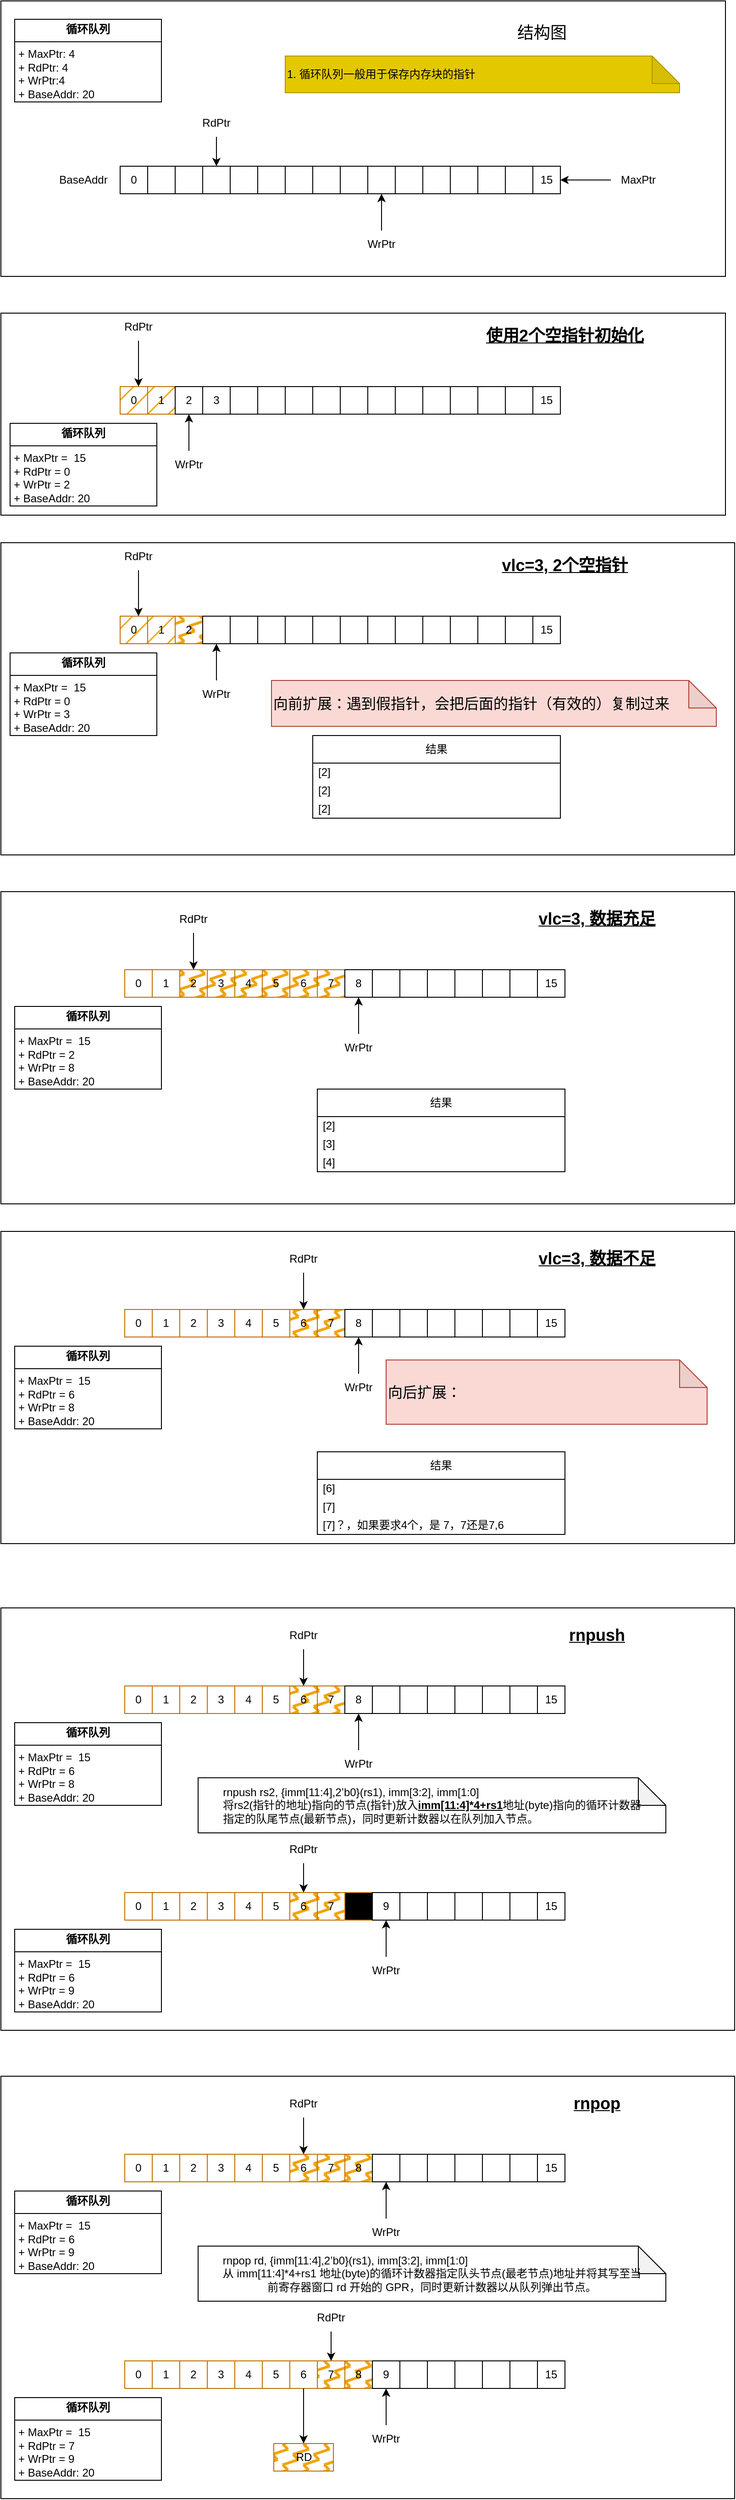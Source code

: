 <mxfile version="27.0.6" pages="4">
  <diagram name="循环队列" id="pjB8LRL_b3TWdTIObJHh">
    <mxGraphModel dx="1683" dy="655" grid="1" gridSize="10" guides="1" tooltips="1" connect="1" arrows="1" fold="1" page="1" pageScale="1" pageWidth="850" pageHeight="1100" math="0" shadow="0">
      <root>
        <mxCell id="0" />
        <mxCell id="1" parent="0" />
        <mxCell id="l7Nk4WWoJexwj-0jvtcs-31" value="" style="rounded=0;whiteSpace=wrap;html=1;" vertex="1" parent="1">
          <mxGeometry x="20" y="360" width="790" height="220" as="geometry" />
        </mxCell>
        <mxCell id="l7Nk4WWoJexwj-0jvtcs-26" value="" style="rounded=0;whiteSpace=wrap;html=1;" vertex="1" parent="1">
          <mxGeometry x="20" y="20" width="790" height="300" as="geometry" />
        </mxCell>
        <mxCell id="vodUXeddRspshS2YcfW5-17" value="" style="group" parent="1" vertex="1" connectable="0">
          <mxGeometry x="150" y="200" width="480" height="30" as="geometry" />
        </mxCell>
        <mxCell id="vodUXeddRspshS2YcfW5-1" value="0" style="whiteSpace=wrap;html=1;aspect=fixed;" parent="vodUXeddRspshS2YcfW5-17" vertex="1">
          <mxGeometry width="30" height="30" as="geometry" />
        </mxCell>
        <mxCell id="vodUXeddRspshS2YcfW5-2" value="" style="whiteSpace=wrap;html=1;aspect=fixed;" parent="vodUXeddRspshS2YcfW5-17" vertex="1">
          <mxGeometry x="30" width="30" height="30" as="geometry" />
        </mxCell>
        <mxCell id="vodUXeddRspshS2YcfW5-3" value="" style="whiteSpace=wrap;html=1;aspect=fixed;" parent="vodUXeddRspshS2YcfW5-17" vertex="1">
          <mxGeometry x="60" width="30" height="30" as="geometry" />
        </mxCell>
        <mxCell id="vodUXeddRspshS2YcfW5-4" value="" style="whiteSpace=wrap;html=1;aspect=fixed;" parent="vodUXeddRspshS2YcfW5-17" vertex="1">
          <mxGeometry x="90" width="30" height="30" as="geometry" />
        </mxCell>
        <mxCell id="vodUXeddRspshS2YcfW5-5" value="" style="whiteSpace=wrap;html=1;aspect=fixed;" parent="vodUXeddRspshS2YcfW5-17" vertex="1">
          <mxGeometry x="120" width="30" height="30" as="geometry" />
        </mxCell>
        <mxCell id="vodUXeddRspshS2YcfW5-6" value="" style="whiteSpace=wrap;html=1;aspect=fixed;" parent="vodUXeddRspshS2YcfW5-17" vertex="1">
          <mxGeometry x="210" width="30" height="30" as="geometry" />
        </mxCell>
        <mxCell id="vodUXeddRspshS2YcfW5-7" value="" style="whiteSpace=wrap;html=1;aspect=fixed;" parent="vodUXeddRspshS2YcfW5-17" vertex="1">
          <mxGeometry x="150" width="30" height="30" as="geometry" />
        </mxCell>
        <mxCell id="vodUXeddRspshS2YcfW5-8" value="" style="whiteSpace=wrap;html=1;aspect=fixed;" parent="vodUXeddRspshS2YcfW5-17" vertex="1">
          <mxGeometry x="240" width="30" height="30" as="geometry" />
        </mxCell>
        <mxCell id="vodUXeddRspshS2YcfW5-9" value="" style="whiteSpace=wrap;html=1;aspect=fixed;" parent="vodUXeddRspshS2YcfW5-17" vertex="1">
          <mxGeometry x="180" width="30" height="30" as="geometry" />
        </mxCell>
        <mxCell id="vodUXeddRspshS2YcfW5-10" value="" style="whiteSpace=wrap;html=1;aspect=fixed;" parent="vodUXeddRspshS2YcfW5-17" vertex="1">
          <mxGeometry x="270" width="30" height="30" as="geometry" />
        </mxCell>
        <mxCell id="vodUXeddRspshS2YcfW5-11" value="" style="whiteSpace=wrap;html=1;aspect=fixed;" parent="vodUXeddRspshS2YcfW5-17" vertex="1">
          <mxGeometry x="300" width="30" height="30" as="geometry" />
        </mxCell>
        <mxCell id="vodUXeddRspshS2YcfW5-12" value="" style="whiteSpace=wrap;html=1;aspect=fixed;" parent="vodUXeddRspshS2YcfW5-17" vertex="1">
          <mxGeometry x="330" width="30" height="30" as="geometry" />
        </mxCell>
        <mxCell id="vodUXeddRspshS2YcfW5-13" value="" style="whiteSpace=wrap;html=1;aspect=fixed;" parent="vodUXeddRspshS2YcfW5-17" vertex="1">
          <mxGeometry x="360" width="30" height="30" as="geometry" />
        </mxCell>
        <mxCell id="vodUXeddRspshS2YcfW5-14" value="" style="whiteSpace=wrap;html=1;aspect=fixed;" parent="vodUXeddRspshS2YcfW5-17" vertex="1">
          <mxGeometry x="390" width="30" height="30" as="geometry" />
        </mxCell>
        <mxCell id="vodUXeddRspshS2YcfW5-15" value="" style="whiteSpace=wrap;html=1;aspect=fixed;" parent="vodUXeddRspshS2YcfW5-17" vertex="1">
          <mxGeometry x="420" width="30" height="30" as="geometry" />
        </mxCell>
        <mxCell id="vodUXeddRspshS2YcfW5-16" value="15" style="whiteSpace=wrap;html=1;aspect=fixed;" parent="vodUXeddRspshS2YcfW5-17" vertex="1">
          <mxGeometry x="450" width="30" height="30" as="geometry" />
        </mxCell>
        <mxCell id="vodUXeddRspshS2YcfW5-19" value="&lt;p style=&quot;margin:0px;margin-top:4px;text-align:center;&quot;&gt;&lt;b&gt;循环队列&lt;/b&gt;&lt;/p&gt;&lt;hr size=&quot;1&quot; style=&quot;border-style:solid;&quot;&gt;&lt;p style=&quot;margin:0px;margin-left:4px;&quot;&gt;+ MaxPtr: 4&lt;/p&gt;&lt;p style=&quot;margin:0px;margin-left:4px;&quot;&gt;+ RdPtr: 4&lt;/p&gt;&lt;p style=&quot;margin:0px;margin-left:4px;&quot;&gt;+ WrPtr:4&lt;/p&gt;&lt;p style=&quot;margin:0px;margin-left:4px;&quot;&gt;+ BaseAddr: 20&lt;/p&gt;" style="verticalAlign=top;align=left;overflow=fill;html=1;whiteSpace=wrap;" parent="1" vertex="1">
          <mxGeometry x="35" y="40" width="160" height="90" as="geometry" />
        </mxCell>
        <mxCell id="vodUXeddRspshS2YcfW5-21" value="" style="endArrow=classic;html=1;rounded=0;entryX=0.5;entryY=0;entryDx=0;entryDy=0;exitX=0.5;exitY=1;exitDx=0;exitDy=0;" parent="1" source="vodUXeddRspshS2YcfW5-22" target="vodUXeddRspshS2YcfW5-4" edge="1">
          <mxGeometry width="50" height="50" relative="1" as="geometry">
            <mxPoint x="255" y="171" as="sourcePoint" />
            <mxPoint x="470" y="220" as="targetPoint" />
          </mxGeometry>
        </mxCell>
        <mxCell id="vodUXeddRspshS2YcfW5-22" value="RdPtr" style="text;html=1;align=center;verticalAlign=middle;whiteSpace=wrap;rounded=0;" parent="1" vertex="1">
          <mxGeometry x="225" y="138" width="60" height="30" as="geometry" />
        </mxCell>
        <mxCell id="vodUXeddRspshS2YcfW5-24" value="" style="endArrow=classic;html=1;rounded=0;entryX=0.5;entryY=1;entryDx=0;entryDy=0;exitX=0.5;exitY=0;exitDx=0;exitDy=0;" parent="1" source="vodUXeddRspshS2YcfW5-25" target="vodUXeddRspshS2YcfW5-10" edge="1">
          <mxGeometry width="50" height="50" relative="1" as="geometry">
            <mxPoint x="435" y="270" as="sourcePoint" />
            <mxPoint x="470" y="220" as="targetPoint" />
          </mxGeometry>
        </mxCell>
        <mxCell id="vodUXeddRspshS2YcfW5-25" value="WrPtr" style="text;html=1;align=center;verticalAlign=middle;whiteSpace=wrap;rounded=0;" parent="1" vertex="1">
          <mxGeometry x="405" y="270" width="60" height="30" as="geometry" />
        </mxCell>
        <mxCell id="vodUXeddRspshS2YcfW5-27" style="edgeStyle=orthogonalEdgeStyle;rounded=0;orthogonalLoop=1;jettySize=auto;html=1;exitX=0;exitY=0.5;exitDx=0;exitDy=0;entryX=1;entryY=0.5;entryDx=0;entryDy=0;" parent="1" source="vodUXeddRspshS2YcfW5-26" target="vodUXeddRspshS2YcfW5-16" edge="1">
          <mxGeometry relative="1" as="geometry">
            <mxPoint x="680" y="170" as="sourcePoint" />
          </mxGeometry>
        </mxCell>
        <mxCell id="vodUXeddRspshS2YcfW5-26" value="MaxPtr" style="text;html=1;align=center;verticalAlign=middle;whiteSpace=wrap;rounded=0;" parent="1" vertex="1">
          <mxGeometry x="685" y="200" width="60" height="30" as="geometry" />
        </mxCell>
        <mxCell id="vodUXeddRspshS2YcfW5-28" value="BaseAddr" style="text;html=1;align=center;verticalAlign=middle;whiteSpace=wrap;rounded=0;" parent="1" vertex="1">
          <mxGeometry x="80" y="200" width="60" height="30" as="geometry" />
        </mxCell>
        <mxCell id="l7Nk4WWoJexwj-0jvtcs-2" value="" style="group;fillColor=default;fillStyle=hatch;" vertex="1" connectable="0" parent="1">
          <mxGeometry x="150" y="440" width="480" height="30" as="geometry" />
        </mxCell>
        <mxCell id="l7Nk4WWoJexwj-0jvtcs-3" value="0" style="whiteSpace=wrap;html=1;aspect=fixed;fillColor=#f0a30a;fontColor=#000000;strokeColor=#BD7000;fillStyle=hatch;" vertex="1" parent="l7Nk4WWoJexwj-0jvtcs-2">
          <mxGeometry width="30" height="30" as="geometry" />
        </mxCell>
        <mxCell id="l7Nk4WWoJexwj-0jvtcs-4" value="1" style="whiteSpace=wrap;html=1;aspect=fixed;fillStyle=hatch;fillColor=#f0a30a;fontColor=#000000;strokeColor=#BD7000;" vertex="1" parent="l7Nk4WWoJexwj-0jvtcs-2">
          <mxGeometry x="30" width="30" height="30" as="geometry" />
        </mxCell>
        <mxCell id="l7Nk4WWoJexwj-0jvtcs-5" value="2" style="whiteSpace=wrap;html=1;aspect=fixed;" vertex="1" parent="l7Nk4WWoJexwj-0jvtcs-2">
          <mxGeometry x="60" width="30" height="30" as="geometry" />
        </mxCell>
        <mxCell id="l7Nk4WWoJexwj-0jvtcs-6" value="3" style="whiteSpace=wrap;html=1;aspect=fixed;" vertex="1" parent="l7Nk4WWoJexwj-0jvtcs-2">
          <mxGeometry x="90" width="30" height="30" as="geometry" />
        </mxCell>
        <mxCell id="l7Nk4WWoJexwj-0jvtcs-7" value="" style="whiteSpace=wrap;html=1;aspect=fixed;" vertex="1" parent="l7Nk4WWoJexwj-0jvtcs-2">
          <mxGeometry x="120" width="30" height="30" as="geometry" />
        </mxCell>
        <mxCell id="l7Nk4WWoJexwj-0jvtcs-8" value="" style="whiteSpace=wrap;html=1;aspect=fixed;" vertex="1" parent="l7Nk4WWoJexwj-0jvtcs-2">
          <mxGeometry x="210" width="30" height="30" as="geometry" />
        </mxCell>
        <mxCell id="l7Nk4WWoJexwj-0jvtcs-9" value="" style="whiteSpace=wrap;html=1;aspect=fixed;" vertex="1" parent="l7Nk4WWoJexwj-0jvtcs-2">
          <mxGeometry x="150" width="30" height="30" as="geometry" />
        </mxCell>
        <mxCell id="l7Nk4WWoJexwj-0jvtcs-10" value="" style="whiteSpace=wrap;html=1;aspect=fixed;" vertex="1" parent="l7Nk4WWoJexwj-0jvtcs-2">
          <mxGeometry x="240" width="30" height="30" as="geometry" />
        </mxCell>
        <mxCell id="l7Nk4WWoJexwj-0jvtcs-11" value="" style="whiteSpace=wrap;html=1;aspect=fixed;" vertex="1" parent="l7Nk4WWoJexwj-0jvtcs-2">
          <mxGeometry x="180" width="30" height="30" as="geometry" />
        </mxCell>
        <mxCell id="l7Nk4WWoJexwj-0jvtcs-12" value="" style="whiteSpace=wrap;html=1;aspect=fixed;" vertex="1" parent="l7Nk4WWoJexwj-0jvtcs-2">
          <mxGeometry x="270" width="30" height="30" as="geometry" />
        </mxCell>
        <mxCell id="l7Nk4WWoJexwj-0jvtcs-13" value="" style="whiteSpace=wrap;html=1;aspect=fixed;" vertex="1" parent="l7Nk4WWoJexwj-0jvtcs-2">
          <mxGeometry x="300" width="30" height="30" as="geometry" />
        </mxCell>
        <mxCell id="l7Nk4WWoJexwj-0jvtcs-14" value="" style="whiteSpace=wrap;html=1;aspect=fixed;" vertex="1" parent="l7Nk4WWoJexwj-0jvtcs-2">
          <mxGeometry x="330" width="30" height="30" as="geometry" />
        </mxCell>
        <mxCell id="l7Nk4WWoJexwj-0jvtcs-15" value="" style="whiteSpace=wrap;html=1;aspect=fixed;" vertex="1" parent="l7Nk4WWoJexwj-0jvtcs-2">
          <mxGeometry x="360" width="30" height="30" as="geometry" />
        </mxCell>
        <mxCell id="l7Nk4WWoJexwj-0jvtcs-16" value="" style="whiteSpace=wrap;html=1;aspect=fixed;" vertex="1" parent="l7Nk4WWoJexwj-0jvtcs-2">
          <mxGeometry x="390" width="30" height="30" as="geometry" />
        </mxCell>
        <mxCell id="l7Nk4WWoJexwj-0jvtcs-17" value="" style="whiteSpace=wrap;html=1;aspect=fixed;" vertex="1" parent="l7Nk4WWoJexwj-0jvtcs-2">
          <mxGeometry x="420" width="30" height="30" as="geometry" />
        </mxCell>
        <mxCell id="l7Nk4WWoJexwj-0jvtcs-18" value="15" style="whiteSpace=wrap;html=1;aspect=fixed;" vertex="1" parent="l7Nk4WWoJexwj-0jvtcs-2">
          <mxGeometry x="450" width="30" height="30" as="geometry" />
        </mxCell>
        <mxCell id="l7Nk4WWoJexwj-0jvtcs-19" value="" style="endArrow=classic;html=1;rounded=0;exitX=0.5;exitY=1;exitDx=0;exitDy=0;" edge="1" parent="1" source="l7Nk4WWoJexwj-0jvtcs-23">
          <mxGeometry width="50" height="50" relative="1" as="geometry">
            <mxPoint x="255" y="400" as="sourcePoint" />
            <mxPoint x="170" y="440" as="targetPoint" />
          </mxGeometry>
        </mxCell>
        <mxCell id="l7Nk4WWoJexwj-0jvtcs-20" value="" style="endArrow=classic;html=1;rounded=0;entryX=0.5;entryY=1;entryDx=0;entryDy=0;exitX=0.5;exitY=0;exitDx=0;exitDy=0;" edge="1" parent="1" source="l7Nk4WWoJexwj-0jvtcs-21">
          <mxGeometry width="50" height="50" relative="1" as="geometry">
            <mxPoint x="225" y="510" as="sourcePoint" />
            <mxPoint x="225" y="470" as="targetPoint" />
          </mxGeometry>
        </mxCell>
        <mxCell id="l7Nk4WWoJexwj-0jvtcs-21" value="WrPtr" style="text;html=1;align=center;verticalAlign=middle;whiteSpace=wrap;rounded=0;" vertex="1" parent="1">
          <mxGeometry x="195" y="510" width="60" height="30" as="geometry" />
        </mxCell>
        <mxCell id="l7Nk4WWoJexwj-0jvtcs-23" value="RdPtr" style="text;html=1;align=center;verticalAlign=middle;whiteSpace=wrap;rounded=0;" vertex="1" parent="1">
          <mxGeometry x="140" y="360" width="60" height="30" as="geometry" />
        </mxCell>
        <mxCell id="l7Nk4WWoJexwj-0jvtcs-27" value="&lt;font style=&quot;font-size: 18px;&quot;&gt;结构图&lt;/font&gt;" style="text;html=1;align=center;verticalAlign=middle;whiteSpace=wrap;rounded=0;" vertex="1" parent="1">
          <mxGeometry x="550" y="40" width="120" height="30" as="geometry" />
        </mxCell>
        <mxCell id="l7Nk4WWoJexwj-0jvtcs-32" value="&lt;font style=&quot;font-size: 18px;&quot;&gt;&lt;b&gt;&lt;u&gt;使用2个空指针初始化&lt;/u&gt;&lt;/b&gt;&lt;/font&gt;" style="text;html=1;align=center;verticalAlign=middle;whiteSpace=wrap;rounded=0;" vertex="1" parent="1">
          <mxGeometry x="540" y="370" width="190" height="30" as="geometry" />
        </mxCell>
        <mxCell id="l7Nk4WWoJexwj-0jvtcs-33" value="&lt;p style=&quot;margin:0px;margin-top:4px;text-align:center;&quot;&gt;&lt;b&gt;循环队列&lt;/b&gt;&lt;/p&gt;&lt;hr size=&quot;1&quot; style=&quot;border-style:solid;&quot;&gt;&lt;p style=&quot;margin:0px;margin-left:4px;&quot;&gt;+ MaxPtr =&amp;nbsp; 15&lt;/p&gt;&lt;p style=&quot;margin:0px;margin-left:4px;&quot;&gt;+ RdPtr = 0&lt;/p&gt;&lt;p style=&quot;margin:0px;margin-left:4px;&quot;&gt;+ WrPtr = 2&lt;/p&gt;&lt;p style=&quot;margin:0px;margin-left:4px;&quot;&gt;+ BaseAddr: 20&lt;/p&gt;" style="verticalAlign=top;align=left;overflow=fill;html=1;whiteSpace=wrap;" vertex="1" parent="1">
          <mxGeometry x="30" y="480" width="160" height="90" as="geometry" />
        </mxCell>
        <mxCell id="l7Nk4WWoJexwj-0jvtcs-34" value="" style="rounded=0;whiteSpace=wrap;html=1;" vertex="1" parent="1">
          <mxGeometry x="20" y="610" width="800" height="340" as="geometry" />
        </mxCell>
        <mxCell id="l7Nk4WWoJexwj-0jvtcs-35" value="" style="group;fillColor=default;fillStyle=hatch;" vertex="1" connectable="0" parent="1">
          <mxGeometry x="150" y="690" width="480" height="30" as="geometry" />
        </mxCell>
        <mxCell id="l7Nk4WWoJexwj-0jvtcs-36" value="0" style="whiteSpace=wrap;html=1;aspect=fixed;fillColor=#f0a30a;fontColor=#000000;strokeColor=#BD7000;fillStyle=hatch;" vertex="1" parent="l7Nk4WWoJexwj-0jvtcs-35">
          <mxGeometry width="30" height="30" as="geometry" />
        </mxCell>
        <mxCell id="l7Nk4WWoJexwj-0jvtcs-37" value="1" style="whiteSpace=wrap;html=1;aspect=fixed;fillStyle=hatch;fillColor=#f0a30a;fontColor=#000000;strokeColor=#BD7000;" vertex="1" parent="l7Nk4WWoJexwj-0jvtcs-35">
          <mxGeometry x="30" width="30" height="30" as="geometry" />
        </mxCell>
        <mxCell id="l7Nk4WWoJexwj-0jvtcs-38" value="2" style="whiteSpace=wrap;html=1;aspect=fixed;fillStyle=zigzag-line;fillColor=#f0a30a;fontColor=#000000;strokeColor=#BD7000;" vertex="1" parent="l7Nk4WWoJexwj-0jvtcs-35">
          <mxGeometry x="60" width="30" height="30" as="geometry" />
        </mxCell>
        <mxCell id="l7Nk4WWoJexwj-0jvtcs-39" value="" style="whiteSpace=wrap;html=1;aspect=fixed;" vertex="1" parent="l7Nk4WWoJexwj-0jvtcs-35">
          <mxGeometry x="90" width="30" height="30" as="geometry" />
        </mxCell>
        <mxCell id="l7Nk4WWoJexwj-0jvtcs-40" value="" style="whiteSpace=wrap;html=1;aspect=fixed;" vertex="1" parent="l7Nk4WWoJexwj-0jvtcs-35">
          <mxGeometry x="120" width="30" height="30" as="geometry" />
        </mxCell>
        <mxCell id="l7Nk4WWoJexwj-0jvtcs-41" value="" style="whiteSpace=wrap;html=1;aspect=fixed;" vertex="1" parent="l7Nk4WWoJexwj-0jvtcs-35">
          <mxGeometry x="210" width="30" height="30" as="geometry" />
        </mxCell>
        <mxCell id="l7Nk4WWoJexwj-0jvtcs-42" value="" style="whiteSpace=wrap;html=1;aspect=fixed;" vertex="1" parent="l7Nk4WWoJexwj-0jvtcs-35">
          <mxGeometry x="150" width="30" height="30" as="geometry" />
        </mxCell>
        <mxCell id="l7Nk4WWoJexwj-0jvtcs-43" value="" style="whiteSpace=wrap;html=1;aspect=fixed;" vertex="1" parent="l7Nk4WWoJexwj-0jvtcs-35">
          <mxGeometry x="240" width="30" height="30" as="geometry" />
        </mxCell>
        <mxCell id="l7Nk4WWoJexwj-0jvtcs-44" value="" style="whiteSpace=wrap;html=1;aspect=fixed;" vertex="1" parent="l7Nk4WWoJexwj-0jvtcs-35">
          <mxGeometry x="180" width="30" height="30" as="geometry" />
        </mxCell>
        <mxCell id="l7Nk4WWoJexwj-0jvtcs-45" value="" style="whiteSpace=wrap;html=1;aspect=fixed;" vertex="1" parent="l7Nk4WWoJexwj-0jvtcs-35">
          <mxGeometry x="270" width="30" height="30" as="geometry" />
        </mxCell>
        <mxCell id="l7Nk4WWoJexwj-0jvtcs-46" value="" style="whiteSpace=wrap;html=1;aspect=fixed;" vertex="1" parent="l7Nk4WWoJexwj-0jvtcs-35">
          <mxGeometry x="300" width="30" height="30" as="geometry" />
        </mxCell>
        <mxCell id="l7Nk4WWoJexwj-0jvtcs-47" value="" style="whiteSpace=wrap;html=1;aspect=fixed;" vertex="1" parent="l7Nk4WWoJexwj-0jvtcs-35">
          <mxGeometry x="330" width="30" height="30" as="geometry" />
        </mxCell>
        <mxCell id="l7Nk4WWoJexwj-0jvtcs-48" value="" style="whiteSpace=wrap;html=1;aspect=fixed;" vertex="1" parent="l7Nk4WWoJexwj-0jvtcs-35">
          <mxGeometry x="360" width="30" height="30" as="geometry" />
        </mxCell>
        <mxCell id="l7Nk4WWoJexwj-0jvtcs-49" value="" style="whiteSpace=wrap;html=1;aspect=fixed;" vertex="1" parent="l7Nk4WWoJexwj-0jvtcs-35">
          <mxGeometry x="390" width="30" height="30" as="geometry" />
        </mxCell>
        <mxCell id="l7Nk4WWoJexwj-0jvtcs-50" value="" style="whiteSpace=wrap;html=1;aspect=fixed;" vertex="1" parent="l7Nk4WWoJexwj-0jvtcs-35">
          <mxGeometry x="420" width="30" height="30" as="geometry" />
        </mxCell>
        <mxCell id="l7Nk4WWoJexwj-0jvtcs-51" value="15" style="whiteSpace=wrap;html=1;aspect=fixed;" vertex="1" parent="l7Nk4WWoJexwj-0jvtcs-35">
          <mxGeometry x="450" width="30" height="30" as="geometry" />
        </mxCell>
        <mxCell id="l7Nk4WWoJexwj-0jvtcs-52" value="" style="endArrow=classic;html=1;rounded=0;exitX=0.5;exitY=1;exitDx=0;exitDy=0;" edge="1" parent="1" source="l7Nk4WWoJexwj-0jvtcs-55">
          <mxGeometry width="50" height="50" relative="1" as="geometry">
            <mxPoint x="255" y="650" as="sourcePoint" />
            <mxPoint x="170" y="690" as="targetPoint" />
          </mxGeometry>
        </mxCell>
        <mxCell id="l7Nk4WWoJexwj-0jvtcs-53" value="" style="endArrow=classic;html=1;rounded=0;entryX=0.5;entryY=1;entryDx=0;entryDy=0;exitX=0.5;exitY=0;exitDx=0;exitDy=0;" edge="1" parent="1" source="l7Nk4WWoJexwj-0jvtcs-54" target="l7Nk4WWoJexwj-0jvtcs-39">
          <mxGeometry width="50" height="50" relative="1" as="geometry">
            <mxPoint x="225" y="760" as="sourcePoint" />
            <mxPoint x="225" y="720" as="targetPoint" />
          </mxGeometry>
        </mxCell>
        <mxCell id="l7Nk4WWoJexwj-0jvtcs-54" value="WrPtr" style="text;html=1;align=center;verticalAlign=middle;whiteSpace=wrap;rounded=0;" vertex="1" parent="1">
          <mxGeometry x="225" y="760" width="60" height="30" as="geometry" />
        </mxCell>
        <mxCell id="l7Nk4WWoJexwj-0jvtcs-55" value="RdPtr" style="text;html=1;align=center;verticalAlign=middle;whiteSpace=wrap;rounded=0;" vertex="1" parent="1">
          <mxGeometry x="140" y="610" width="60" height="30" as="geometry" />
        </mxCell>
        <mxCell id="l7Nk4WWoJexwj-0jvtcs-56" value="&lt;font style=&quot;font-size: 18px;&quot;&gt;&lt;b&gt;&lt;u&gt;vlc=3, 2个空指针&lt;/u&gt;&lt;/b&gt;&lt;/font&gt;" style="text;html=1;align=center;verticalAlign=middle;whiteSpace=wrap;rounded=0;" vertex="1" parent="1">
          <mxGeometry x="540" y="620" width="190" height="30" as="geometry" />
        </mxCell>
        <mxCell id="l7Nk4WWoJexwj-0jvtcs-57" value="&lt;p style=&quot;margin:0px;margin-top:4px;text-align:center;&quot;&gt;&lt;b&gt;循环队列&lt;/b&gt;&lt;/p&gt;&lt;hr size=&quot;1&quot; style=&quot;border-style:solid;&quot;&gt;&lt;p style=&quot;margin:0px;margin-left:4px;&quot;&gt;+ MaxPtr =&amp;nbsp; 15&lt;/p&gt;&lt;p style=&quot;margin:0px;margin-left:4px;&quot;&gt;+ RdPtr = 0&lt;/p&gt;&lt;p style=&quot;margin:0px;margin-left:4px;&quot;&gt;+ WrPtr = 3&lt;/p&gt;&lt;p style=&quot;margin:0px;margin-left:4px;&quot;&gt;+ BaseAddr: 20&lt;/p&gt;" style="verticalAlign=top;align=left;overflow=fill;html=1;whiteSpace=wrap;" vertex="1" parent="1">
          <mxGeometry x="30" y="730" width="160" height="90" as="geometry" />
        </mxCell>
        <mxCell id="l7Nk4WWoJexwj-0jvtcs-59" value="&lt;br&gt;&lt;span style=&quot;color: light-dark(rgb(0, 0, 0), rgb(237, 237, 237)); font-family: &amp;quot;Microsoft Yahei&amp;quot;; font-size: 16px; font-style: normal; font-variant-ligatures: normal; font-variant-caps: normal; font-weight: 400; letter-spacing: normal; text-indent: 0px; text-transform: none; white-space: normal; word-spacing: 0px; -webkit-text-stroke-width: 0px; text-decoration-thickness: initial; text-decoration-style: initial; text-decoration-color: initial; display: inline !important; float: none;&quot;&gt;向前扩展：遇到假指针，会把后面的指针（有效的）复制过来&lt;/span&gt;&lt;div&gt;&lt;br&gt;&lt;/div&gt;" style="shape=note;whiteSpace=wrap;html=1;backgroundOutline=1;darkOpacity=0.05;fillStyle=solid;fillColor=#fad9d5;strokeColor=#ae4132;align=left;" vertex="1" parent="1">
          <mxGeometry x="315" y="760" width="485" height="50" as="geometry" />
        </mxCell>
        <mxCell id="l7Nk4WWoJexwj-0jvtcs-60" value="结果" style="swimlane;fontStyle=0;childLayout=stackLayout;horizontal=1;startSize=30;horizontalStack=0;resizeParent=1;resizeParentMax=0;resizeLast=0;collapsible=1;marginBottom=0;whiteSpace=wrap;html=1;" vertex="1" parent="1">
          <mxGeometry x="360" y="820" width="270" height="90" as="geometry" />
        </mxCell>
        <mxCell id="l7Nk4WWoJexwj-0jvtcs-61" value="[2]" style="text;strokeColor=none;fillColor=none;align=left;verticalAlign=middle;spacingLeft=4;spacingRight=4;overflow=hidden;points=[[0,0.5],[1,0.5]];portConstraint=eastwest;rotatable=0;whiteSpace=wrap;html=1;" vertex="1" parent="l7Nk4WWoJexwj-0jvtcs-60">
          <mxGeometry y="30" width="270" height="20" as="geometry" />
        </mxCell>
        <mxCell id="l7Nk4WWoJexwj-0jvtcs-62" value="[2]" style="text;strokeColor=none;fillColor=none;align=left;verticalAlign=middle;spacingLeft=4;spacingRight=4;overflow=hidden;points=[[0,0.5],[1,0.5]];portConstraint=eastwest;rotatable=0;whiteSpace=wrap;html=1;" vertex="1" parent="l7Nk4WWoJexwj-0jvtcs-60">
          <mxGeometry y="50" width="270" height="20" as="geometry" />
        </mxCell>
        <mxCell id="l7Nk4WWoJexwj-0jvtcs-63" value="[2]" style="text;strokeColor=none;fillColor=none;align=left;verticalAlign=middle;spacingLeft=4;spacingRight=4;overflow=hidden;points=[[0,0.5],[1,0.5]];portConstraint=eastwest;rotatable=0;whiteSpace=wrap;html=1;" vertex="1" parent="l7Nk4WWoJexwj-0jvtcs-60">
          <mxGeometry y="70" width="270" height="20" as="geometry" />
        </mxCell>
        <mxCell id="l7Nk4WWoJexwj-0jvtcs-64" value="" style="rounded=0;whiteSpace=wrap;html=1;" vertex="1" parent="1">
          <mxGeometry x="20" y="990" width="800" height="340" as="geometry" />
        </mxCell>
        <mxCell id="l7Nk4WWoJexwj-0jvtcs-65" value="" style="group;fillColor=default;fillStyle=zigzag-line;" vertex="1" connectable="0" parent="1">
          <mxGeometry x="155" y="1075" width="480" height="30" as="geometry" />
        </mxCell>
        <mxCell id="l7Nk4WWoJexwj-0jvtcs-66" value="0" style="whiteSpace=wrap;html=1;aspect=fixed;fillColor=none;fontColor=#000000;strokeColor=light-dark(#BD7000,#FFFFFF);fillStyle=hatch;" vertex="1" parent="l7Nk4WWoJexwj-0jvtcs-65">
          <mxGeometry width="30" height="30" as="geometry" />
        </mxCell>
        <mxCell id="l7Nk4WWoJexwj-0jvtcs-67" value="1" style="whiteSpace=wrap;html=1;aspect=fixed;fillStyle=hatch;fillColor=none;fontColor=#000000;strokeColor=light-dark(#BD7000,#FFFFFF);" vertex="1" parent="l7Nk4WWoJexwj-0jvtcs-65">
          <mxGeometry x="30" width="30" height="30" as="geometry" />
        </mxCell>
        <mxCell id="l7Nk4WWoJexwj-0jvtcs-68" value="2" style="whiteSpace=wrap;html=1;aspect=fixed;fillStyle=zigzag-line;fillColor=#f0a30a;fontColor=#000000;strokeColor=#BD7000;" vertex="1" parent="l7Nk4WWoJexwj-0jvtcs-65">
          <mxGeometry x="60" width="30" height="30" as="geometry" />
        </mxCell>
        <mxCell id="l7Nk4WWoJexwj-0jvtcs-69" value="3" style="whiteSpace=wrap;html=1;aspect=fixed;fillColor=#f0a30a;fontColor=#000000;strokeColor=#BD7000;fillStyle=zigzag-line;" vertex="1" parent="l7Nk4WWoJexwj-0jvtcs-65">
          <mxGeometry x="90" width="30" height="30" as="geometry" />
        </mxCell>
        <mxCell id="l7Nk4WWoJexwj-0jvtcs-70" value="4" style="whiteSpace=wrap;html=1;aspect=fixed;fillColor=#f0a30a;fontColor=#000000;strokeColor=#BD7000;fillStyle=zigzag-line;" vertex="1" parent="l7Nk4WWoJexwj-0jvtcs-65">
          <mxGeometry x="120" width="30" height="30" as="geometry" />
        </mxCell>
        <mxCell id="l7Nk4WWoJexwj-0jvtcs-71" value="7" style="whiteSpace=wrap;html=1;aspect=fixed;fillColor=#f0a30a;fontColor=#000000;strokeColor=#BD7000;fillStyle=zigzag-line;" vertex="1" parent="l7Nk4WWoJexwj-0jvtcs-65">
          <mxGeometry x="210" width="30" height="30" as="geometry" />
        </mxCell>
        <mxCell id="l7Nk4WWoJexwj-0jvtcs-72" value="5" style="whiteSpace=wrap;html=1;aspect=fixed;fillColor=#f0a30a;fontColor=#000000;strokeColor=#BD7000;fillStyle=zigzag-line;" vertex="1" parent="l7Nk4WWoJexwj-0jvtcs-65">
          <mxGeometry x="150" width="30" height="30" as="geometry" />
        </mxCell>
        <mxCell id="l7Nk4WWoJexwj-0jvtcs-73" value="8" style="whiteSpace=wrap;html=1;aspect=fixed;" vertex="1" parent="l7Nk4WWoJexwj-0jvtcs-65">
          <mxGeometry x="240" width="30" height="30" as="geometry" />
        </mxCell>
        <mxCell id="l7Nk4WWoJexwj-0jvtcs-74" value="6" style="whiteSpace=wrap;html=1;aspect=fixed;fillColor=#f0a30a;fontColor=#000000;strokeColor=#BD7000;fillStyle=zigzag-line;" vertex="1" parent="l7Nk4WWoJexwj-0jvtcs-65">
          <mxGeometry x="180" width="30" height="30" as="geometry" />
        </mxCell>
        <mxCell id="l7Nk4WWoJexwj-0jvtcs-75" value="" style="whiteSpace=wrap;html=1;aspect=fixed;" vertex="1" parent="l7Nk4WWoJexwj-0jvtcs-65">
          <mxGeometry x="270" width="30" height="30" as="geometry" />
        </mxCell>
        <mxCell id="l7Nk4WWoJexwj-0jvtcs-76" value="" style="whiteSpace=wrap;html=1;aspect=fixed;" vertex="1" parent="l7Nk4WWoJexwj-0jvtcs-65">
          <mxGeometry x="300" width="30" height="30" as="geometry" />
        </mxCell>
        <mxCell id="l7Nk4WWoJexwj-0jvtcs-77" value="" style="whiteSpace=wrap;html=1;aspect=fixed;" vertex="1" parent="l7Nk4WWoJexwj-0jvtcs-65">
          <mxGeometry x="330" width="30" height="30" as="geometry" />
        </mxCell>
        <mxCell id="l7Nk4WWoJexwj-0jvtcs-78" value="" style="whiteSpace=wrap;html=1;aspect=fixed;" vertex="1" parent="l7Nk4WWoJexwj-0jvtcs-65">
          <mxGeometry x="360" width="30" height="30" as="geometry" />
        </mxCell>
        <mxCell id="l7Nk4WWoJexwj-0jvtcs-79" value="" style="whiteSpace=wrap;html=1;aspect=fixed;" vertex="1" parent="l7Nk4WWoJexwj-0jvtcs-65">
          <mxGeometry x="390" width="30" height="30" as="geometry" />
        </mxCell>
        <mxCell id="l7Nk4WWoJexwj-0jvtcs-80" value="" style="whiteSpace=wrap;html=1;aspect=fixed;" vertex="1" parent="l7Nk4WWoJexwj-0jvtcs-65">
          <mxGeometry x="420" width="30" height="30" as="geometry" />
        </mxCell>
        <mxCell id="l7Nk4WWoJexwj-0jvtcs-81" value="15" style="whiteSpace=wrap;html=1;aspect=fixed;" vertex="1" parent="l7Nk4WWoJexwj-0jvtcs-65">
          <mxGeometry x="450" width="30" height="30" as="geometry" />
        </mxCell>
        <mxCell id="l7Nk4WWoJexwj-0jvtcs-82" value="" style="endArrow=classic;html=1;rounded=0;exitX=0.5;exitY=1;exitDx=0;exitDy=0;entryX=0.5;entryY=0;entryDx=0;entryDy=0;" edge="1" parent="1" source="l7Nk4WWoJexwj-0jvtcs-85" target="l7Nk4WWoJexwj-0jvtcs-68">
          <mxGeometry width="50" height="50" relative="1" as="geometry">
            <mxPoint x="260" y="1035" as="sourcePoint" />
            <mxPoint x="175" y="1075" as="targetPoint" />
          </mxGeometry>
        </mxCell>
        <mxCell id="l7Nk4WWoJexwj-0jvtcs-83" value="" style="endArrow=classic;html=1;rounded=0;entryX=0.5;entryY=1;entryDx=0;entryDy=0;exitX=0.5;exitY=0;exitDx=0;exitDy=0;" edge="1" parent="1" source="l7Nk4WWoJexwj-0jvtcs-84" target="l7Nk4WWoJexwj-0jvtcs-73">
          <mxGeometry width="50" height="50" relative="1" as="geometry">
            <mxPoint x="230" y="1145" as="sourcePoint" />
            <mxPoint x="230" y="1105" as="targetPoint" />
          </mxGeometry>
        </mxCell>
        <mxCell id="l7Nk4WWoJexwj-0jvtcs-84" value="WrPtr" style="text;html=1;align=center;verticalAlign=middle;whiteSpace=wrap;rounded=0;" vertex="1" parent="1">
          <mxGeometry x="380" y="1145" width="60" height="30" as="geometry" />
        </mxCell>
        <mxCell id="l7Nk4WWoJexwj-0jvtcs-85" value="RdPtr" style="text;html=1;align=center;verticalAlign=middle;whiteSpace=wrap;rounded=0;" vertex="1" parent="1">
          <mxGeometry x="200" y="1005" width="60" height="30" as="geometry" />
        </mxCell>
        <mxCell id="l7Nk4WWoJexwj-0jvtcs-86" value="&lt;font style=&quot;font-size: 18px;&quot;&gt;&lt;b&gt;&lt;u&gt;vlc=3, 数据充足&lt;/u&gt;&lt;/b&gt;&lt;/font&gt;" style="text;html=1;align=center;verticalAlign=middle;whiteSpace=wrap;rounded=0;" vertex="1" parent="1">
          <mxGeometry x="605" y="1005" width="130" height="30" as="geometry" />
        </mxCell>
        <mxCell id="l7Nk4WWoJexwj-0jvtcs-87" value="&lt;p style=&quot;margin:0px;margin-top:4px;text-align:center;&quot;&gt;&lt;b&gt;循环队列&lt;/b&gt;&lt;/p&gt;&lt;hr size=&quot;1&quot; style=&quot;border-style:solid;&quot;&gt;&lt;p style=&quot;margin:0px;margin-left:4px;&quot;&gt;+ MaxPtr =&amp;nbsp; 15&lt;/p&gt;&lt;p style=&quot;margin:0px;margin-left:4px;&quot;&gt;+ RdPtr = 2&lt;/p&gt;&lt;p style=&quot;margin:0px;margin-left:4px;&quot;&gt;+ WrPtr = 8&lt;/p&gt;&lt;p style=&quot;margin:0px;margin-left:4px;&quot;&gt;+ BaseAddr: 20&lt;/p&gt;" style="verticalAlign=top;align=left;overflow=fill;html=1;whiteSpace=wrap;" vertex="1" parent="1">
          <mxGeometry x="35" y="1115" width="160" height="90" as="geometry" />
        </mxCell>
        <mxCell id="l7Nk4WWoJexwj-0jvtcs-89" value="结果" style="swimlane;fontStyle=0;childLayout=stackLayout;horizontal=1;startSize=30;horizontalStack=0;resizeParent=1;resizeParentMax=0;resizeLast=0;collapsible=1;marginBottom=0;whiteSpace=wrap;html=1;" vertex="1" parent="1">
          <mxGeometry x="365" y="1205" width="270" height="90" as="geometry" />
        </mxCell>
        <mxCell id="l7Nk4WWoJexwj-0jvtcs-90" value="[2]" style="text;strokeColor=none;fillColor=none;align=left;verticalAlign=middle;spacingLeft=4;spacingRight=4;overflow=hidden;points=[[0,0.5],[1,0.5]];portConstraint=eastwest;rotatable=0;whiteSpace=wrap;html=1;" vertex="1" parent="l7Nk4WWoJexwj-0jvtcs-89">
          <mxGeometry y="30" width="270" height="20" as="geometry" />
        </mxCell>
        <mxCell id="l7Nk4WWoJexwj-0jvtcs-91" value="[3]" style="text;strokeColor=none;fillColor=none;align=left;verticalAlign=middle;spacingLeft=4;spacingRight=4;overflow=hidden;points=[[0,0.5],[1,0.5]];portConstraint=eastwest;rotatable=0;whiteSpace=wrap;html=1;" vertex="1" parent="l7Nk4WWoJexwj-0jvtcs-89">
          <mxGeometry y="50" width="270" height="20" as="geometry" />
        </mxCell>
        <mxCell id="l7Nk4WWoJexwj-0jvtcs-92" value="[4]" style="text;strokeColor=none;fillColor=none;align=left;verticalAlign=middle;spacingLeft=4;spacingRight=4;overflow=hidden;points=[[0,0.5],[1,0.5]];portConstraint=eastwest;rotatable=0;whiteSpace=wrap;html=1;" vertex="1" parent="l7Nk4WWoJexwj-0jvtcs-89">
          <mxGeometry y="70" width="270" height="20" as="geometry" />
        </mxCell>
        <mxCell id="l7Nk4WWoJexwj-0jvtcs-93" value="" style="rounded=0;whiteSpace=wrap;html=1;" vertex="1" parent="1">
          <mxGeometry x="20" y="1360" width="800" height="340" as="geometry" />
        </mxCell>
        <mxCell id="l7Nk4WWoJexwj-0jvtcs-94" value="" style="group;fillColor=default;fillStyle=zigzag-line;" vertex="1" connectable="0" parent="1">
          <mxGeometry x="155" y="1445" width="480" height="30" as="geometry" />
        </mxCell>
        <mxCell id="l7Nk4WWoJexwj-0jvtcs-95" value="0" style="whiteSpace=wrap;html=1;aspect=fixed;fillColor=none;fontColor=#000000;strokeColor=light-dark(#BD7000,#FFFFFF);fillStyle=hatch;" vertex="1" parent="l7Nk4WWoJexwj-0jvtcs-94">
          <mxGeometry width="30" height="30" as="geometry" />
        </mxCell>
        <mxCell id="l7Nk4WWoJexwj-0jvtcs-96" value="1" style="whiteSpace=wrap;html=1;aspect=fixed;fillStyle=hatch;fillColor=none;fontColor=#000000;strokeColor=light-dark(#BD7000,#FFFFFF);" vertex="1" parent="l7Nk4WWoJexwj-0jvtcs-94">
          <mxGeometry x="30" width="30" height="30" as="geometry" />
        </mxCell>
        <mxCell id="l7Nk4WWoJexwj-0jvtcs-97" value="2" style="whiteSpace=wrap;html=1;aspect=fixed;fillStyle=zigzag-line;fillColor=none;fontColor=#000000;strokeColor=light-dark(#BD7000,#FFFFFF);" vertex="1" parent="l7Nk4WWoJexwj-0jvtcs-94">
          <mxGeometry x="60" width="30" height="30" as="geometry" />
        </mxCell>
        <mxCell id="l7Nk4WWoJexwj-0jvtcs-98" value="3" style="whiteSpace=wrap;html=1;aspect=fixed;fillColor=none;fontColor=#000000;strokeColor=light-dark(#BD7000,#FFFFFF);fillStyle=zigzag-line;" vertex="1" parent="l7Nk4WWoJexwj-0jvtcs-94">
          <mxGeometry x="90" width="30" height="30" as="geometry" />
        </mxCell>
        <mxCell id="l7Nk4WWoJexwj-0jvtcs-99" value="4" style="whiteSpace=wrap;html=1;aspect=fixed;fillColor=none;fontColor=#000000;strokeColor=light-dark(#BD7000,#FFFFFF);fillStyle=zigzag-line;" vertex="1" parent="l7Nk4WWoJexwj-0jvtcs-94">
          <mxGeometry x="120" width="30" height="30" as="geometry" />
        </mxCell>
        <mxCell id="l7Nk4WWoJexwj-0jvtcs-100" value="7" style="whiteSpace=wrap;html=1;aspect=fixed;fillColor=#f0a30a;fontColor=#000000;strokeColor=#BD7000;fillStyle=zigzag-line;" vertex="1" parent="l7Nk4WWoJexwj-0jvtcs-94">
          <mxGeometry x="210" width="30" height="30" as="geometry" />
        </mxCell>
        <mxCell id="l7Nk4WWoJexwj-0jvtcs-101" value="5" style="whiteSpace=wrap;html=1;aspect=fixed;fillColor=none;fontColor=#000000;strokeColor=light-dark(#BD7000,#FFFFFF);fillStyle=zigzag-line;" vertex="1" parent="l7Nk4WWoJexwj-0jvtcs-94">
          <mxGeometry x="150" width="30" height="30" as="geometry" />
        </mxCell>
        <mxCell id="l7Nk4WWoJexwj-0jvtcs-102" value="8" style="whiteSpace=wrap;html=1;aspect=fixed;" vertex="1" parent="l7Nk4WWoJexwj-0jvtcs-94">
          <mxGeometry x="240" width="30" height="30" as="geometry" />
        </mxCell>
        <mxCell id="l7Nk4WWoJexwj-0jvtcs-103" value="6" style="whiteSpace=wrap;html=1;aspect=fixed;fillColor=#f0a30a;fontColor=#000000;strokeColor=#BD7000;fillStyle=zigzag-line;" vertex="1" parent="l7Nk4WWoJexwj-0jvtcs-94">
          <mxGeometry x="180" width="30" height="30" as="geometry" />
        </mxCell>
        <mxCell id="l7Nk4WWoJexwj-0jvtcs-104" value="" style="whiteSpace=wrap;html=1;aspect=fixed;" vertex="1" parent="l7Nk4WWoJexwj-0jvtcs-94">
          <mxGeometry x="270" width="30" height="30" as="geometry" />
        </mxCell>
        <mxCell id="l7Nk4WWoJexwj-0jvtcs-105" value="" style="whiteSpace=wrap;html=1;aspect=fixed;" vertex="1" parent="l7Nk4WWoJexwj-0jvtcs-94">
          <mxGeometry x="300" width="30" height="30" as="geometry" />
        </mxCell>
        <mxCell id="l7Nk4WWoJexwj-0jvtcs-106" value="" style="whiteSpace=wrap;html=1;aspect=fixed;" vertex="1" parent="l7Nk4WWoJexwj-0jvtcs-94">
          <mxGeometry x="330" width="30" height="30" as="geometry" />
        </mxCell>
        <mxCell id="l7Nk4WWoJexwj-0jvtcs-107" value="" style="whiteSpace=wrap;html=1;aspect=fixed;" vertex="1" parent="l7Nk4WWoJexwj-0jvtcs-94">
          <mxGeometry x="360" width="30" height="30" as="geometry" />
        </mxCell>
        <mxCell id="l7Nk4WWoJexwj-0jvtcs-108" value="" style="whiteSpace=wrap;html=1;aspect=fixed;" vertex="1" parent="l7Nk4WWoJexwj-0jvtcs-94">
          <mxGeometry x="390" width="30" height="30" as="geometry" />
        </mxCell>
        <mxCell id="l7Nk4WWoJexwj-0jvtcs-109" value="" style="whiteSpace=wrap;html=1;aspect=fixed;" vertex="1" parent="l7Nk4WWoJexwj-0jvtcs-94">
          <mxGeometry x="420" width="30" height="30" as="geometry" />
        </mxCell>
        <mxCell id="l7Nk4WWoJexwj-0jvtcs-110" value="15" style="whiteSpace=wrap;html=1;aspect=fixed;" vertex="1" parent="l7Nk4WWoJexwj-0jvtcs-94">
          <mxGeometry x="450" width="30" height="30" as="geometry" />
        </mxCell>
        <mxCell id="l7Nk4WWoJexwj-0jvtcs-111" value="" style="endArrow=classic;html=1;rounded=0;exitX=0.5;exitY=1;exitDx=0;exitDy=0;entryX=0.5;entryY=0;entryDx=0;entryDy=0;" edge="1" parent="1" source="l7Nk4WWoJexwj-0jvtcs-114" target="l7Nk4WWoJexwj-0jvtcs-103">
          <mxGeometry width="50" height="50" relative="1" as="geometry">
            <mxPoint x="260" y="1405" as="sourcePoint" />
            <mxPoint x="175" y="1445" as="targetPoint" />
          </mxGeometry>
        </mxCell>
        <mxCell id="l7Nk4WWoJexwj-0jvtcs-112" value="" style="endArrow=classic;html=1;rounded=0;entryX=0.5;entryY=1;entryDx=0;entryDy=0;exitX=0.5;exitY=0;exitDx=0;exitDy=0;" edge="1" parent="1" source="l7Nk4WWoJexwj-0jvtcs-113" target="l7Nk4WWoJexwj-0jvtcs-102">
          <mxGeometry width="50" height="50" relative="1" as="geometry">
            <mxPoint x="230" y="1515" as="sourcePoint" />
            <mxPoint x="230" y="1475" as="targetPoint" />
          </mxGeometry>
        </mxCell>
        <mxCell id="l7Nk4WWoJexwj-0jvtcs-113" value="WrPtr" style="text;html=1;align=center;verticalAlign=middle;whiteSpace=wrap;rounded=0;" vertex="1" parent="1">
          <mxGeometry x="380" y="1515" width="60" height="30" as="geometry" />
        </mxCell>
        <mxCell id="l7Nk4WWoJexwj-0jvtcs-114" value="RdPtr" style="text;html=1;align=center;verticalAlign=middle;whiteSpace=wrap;rounded=0;" vertex="1" parent="1">
          <mxGeometry x="320" y="1375" width="60" height="30" as="geometry" />
        </mxCell>
        <mxCell id="l7Nk4WWoJexwj-0jvtcs-115" value="&lt;font style=&quot;font-size: 18px;&quot;&gt;&lt;b&gt;&lt;u&gt;vlc=3, 数据不足&lt;/u&gt;&lt;/b&gt;&lt;/font&gt;" style="text;html=1;align=center;verticalAlign=middle;whiteSpace=wrap;rounded=0;" vertex="1" parent="1">
          <mxGeometry x="605" y="1375" width="130" height="30" as="geometry" />
        </mxCell>
        <mxCell id="l7Nk4WWoJexwj-0jvtcs-116" value="&lt;p style=&quot;margin:0px;margin-top:4px;text-align:center;&quot;&gt;&lt;b&gt;循环队列&lt;/b&gt;&lt;/p&gt;&lt;hr size=&quot;1&quot; style=&quot;border-style:solid;&quot;&gt;&lt;p style=&quot;margin:0px;margin-left:4px;&quot;&gt;+ MaxPtr =&amp;nbsp; 15&lt;/p&gt;&lt;p style=&quot;margin:0px;margin-left:4px;&quot;&gt;+ RdPtr = 6&lt;/p&gt;&lt;p style=&quot;margin:0px;margin-left:4px;&quot;&gt;+ WrPtr = 8&lt;/p&gt;&lt;p style=&quot;margin:0px;margin-left:4px;&quot;&gt;+ BaseAddr: 20&lt;/p&gt;" style="verticalAlign=top;align=left;overflow=fill;html=1;whiteSpace=wrap;" vertex="1" parent="1">
          <mxGeometry x="35" y="1485" width="160" height="90" as="geometry" />
        </mxCell>
        <mxCell id="l7Nk4WWoJexwj-0jvtcs-117" value="结果" style="swimlane;fontStyle=0;childLayout=stackLayout;horizontal=1;startSize=30;horizontalStack=0;resizeParent=1;resizeParentMax=0;resizeLast=0;collapsible=1;marginBottom=0;whiteSpace=wrap;html=1;" vertex="1" parent="1">
          <mxGeometry x="365" y="1600" width="270" height="90" as="geometry" />
        </mxCell>
        <mxCell id="l7Nk4WWoJexwj-0jvtcs-118" value="[6]" style="text;strokeColor=none;fillColor=none;align=left;verticalAlign=middle;spacingLeft=4;spacingRight=4;overflow=hidden;points=[[0,0.5],[1,0.5]];portConstraint=eastwest;rotatable=0;whiteSpace=wrap;html=1;" vertex="1" parent="l7Nk4WWoJexwj-0jvtcs-117">
          <mxGeometry y="30" width="270" height="20" as="geometry" />
        </mxCell>
        <mxCell id="l7Nk4WWoJexwj-0jvtcs-119" value="[7]" style="text;strokeColor=none;fillColor=none;align=left;verticalAlign=middle;spacingLeft=4;spacingRight=4;overflow=hidden;points=[[0,0.5],[1,0.5]];portConstraint=eastwest;rotatable=0;whiteSpace=wrap;html=1;" vertex="1" parent="l7Nk4WWoJexwj-0jvtcs-117">
          <mxGeometry y="50" width="270" height="20" as="geometry" />
        </mxCell>
        <mxCell id="l7Nk4WWoJexwj-0jvtcs-120" value="[7]？，如果要求4个，是 7，7还是7,6" style="text;strokeColor=none;fillColor=none;align=left;verticalAlign=middle;spacingLeft=4;spacingRight=4;overflow=hidden;points=[[0,0.5],[1,0.5]];portConstraint=eastwest;rotatable=0;whiteSpace=wrap;html=1;" vertex="1" parent="l7Nk4WWoJexwj-0jvtcs-117">
          <mxGeometry y="70" width="270" height="20" as="geometry" />
        </mxCell>
        <mxCell id="l7Nk4WWoJexwj-0jvtcs-121" value="&lt;br&gt;&lt;span style=&quot;font-family: &amp;quot;Microsoft Yahei&amp;quot;; font-size: 16px; font-style: normal; font-variant-ligatures: normal; font-variant-caps: normal; font-weight: 400; letter-spacing: normal; text-indent: 0px; text-transform: none; white-space: normal; word-spacing: 0px; -webkit-text-stroke-width: 0px; text-decoration-thickness: initial; text-decoration-style: initial; text-decoration-color: initial; display: inline !important; float: none; color: light-dark(rgb(0, 0, 0), rgb(255, 255, 255));&quot;&gt;向后扩展：&lt;/span&gt;&lt;span style=&quot;font-family: &amp;quot;Microsoft Yahei&amp;quot;; font-size: 16px; font-style: normal; font-variant-ligatures: normal; font-variant-caps: normal; font-weight: 400; letter-spacing: normal; text-align: start; text-indent: 0px; text-transform: none; white-space: normal; word-spacing: 0px; -webkit-text-stroke-width: 0px; text-decoration-thickness: initial; text-decoration-style: initial; text-decoration-color: initial; display: inline !important; float: none; color: rgba(0, 0, 0, 0);&quot;&gt;复制读到的指针&lt;/span&gt;&lt;div&gt;&lt;br&gt;&lt;/div&gt;" style="shape=note;whiteSpace=wrap;html=1;backgroundOutline=1;darkOpacity=0.05;fillStyle=solid;fillColor=#fad9d5;strokeColor=#ae4132;align=left;" vertex="1" parent="1">
          <mxGeometry x="440" y="1500" width="350" height="70" as="geometry" />
        </mxCell>
        <mxCell id="l7Nk4WWoJexwj-0jvtcs-151" value="" style="rounded=0;whiteSpace=wrap;html=1;" vertex="1" parent="1">
          <mxGeometry x="20" y="1770" width="800" height="460" as="geometry" />
        </mxCell>
        <mxCell id="l7Nk4WWoJexwj-0jvtcs-152" value="" style="group;fillColor=default;fillStyle=zigzag-line;" vertex="1" connectable="0" parent="1">
          <mxGeometry x="155" y="1855" width="480" height="30" as="geometry" />
        </mxCell>
        <mxCell id="l7Nk4WWoJexwj-0jvtcs-153" value="0" style="whiteSpace=wrap;html=1;aspect=fixed;fillColor=none;fontColor=#000000;strokeColor=light-dark(#BD7000,#FFFFFF);fillStyle=hatch;" vertex="1" parent="l7Nk4WWoJexwj-0jvtcs-152">
          <mxGeometry width="30" height="30" as="geometry" />
        </mxCell>
        <mxCell id="l7Nk4WWoJexwj-0jvtcs-154" value="1" style="whiteSpace=wrap;html=1;aspect=fixed;fillStyle=hatch;fillColor=none;fontColor=#000000;strokeColor=light-dark(#BD7000,#FFFFFF);" vertex="1" parent="l7Nk4WWoJexwj-0jvtcs-152">
          <mxGeometry x="30" width="30" height="30" as="geometry" />
        </mxCell>
        <mxCell id="l7Nk4WWoJexwj-0jvtcs-155" value="2" style="whiteSpace=wrap;html=1;aspect=fixed;fillStyle=zigzag-line;fillColor=none;fontColor=#000000;strokeColor=light-dark(#BD7000,#FFFFFF);" vertex="1" parent="l7Nk4WWoJexwj-0jvtcs-152">
          <mxGeometry x="60" width="30" height="30" as="geometry" />
        </mxCell>
        <mxCell id="l7Nk4WWoJexwj-0jvtcs-156" value="3" style="whiteSpace=wrap;html=1;aspect=fixed;fillColor=none;fontColor=#000000;strokeColor=light-dark(#BD7000,#FFFFFF);fillStyle=zigzag-line;" vertex="1" parent="l7Nk4WWoJexwj-0jvtcs-152">
          <mxGeometry x="90" width="30" height="30" as="geometry" />
        </mxCell>
        <mxCell id="l7Nk4WWoJexwj-0jvtcs-157" value="4" style="whiteSpace=wrap;html=1;aspect=fixed;fillColor=none;fontColor=#000000;strokeColor=light-dark(#BD7000,#FFFFFF);fillStyle=zigzag-line;" vertex="1" parent="l7Nk4WWoJexwj-0jvtcs-152">
          <mxGeometry x="120" width="30" height="30" as="geometry" />
        </mxCell>
        <mxCell id="l7Nk4WWoJexwj-0jvtcs-158" value="7" style="whiteSpace=wrap;html=1;aspect=fixed;fillColor=#f0a30a;fontColor=#000000;strokeColor=#BD7000;fillStyle=zigzag-line;" vertex="1" parent="l7Nk4WWoJexwj-0jvtcs-152">
          <mxGeometry x="210" width="30" height="30" as="geometry" />
        </mxCell>
        <mxCell id="l7Nk4WWoJexwj-0jvtcs-159" value="5" style="whiteSpace=wrap;html=1;aspect=fixed;fillColor=none;fontColor=#000000;strokeColor=light-dark(#BD7000,#FFFFFF);fillStyle=zigzag-line;" vertex="1" parent="l7Nk4WWoJexwj-0jvtcs-152">
          <mxGeometry x="150" width="30" height="30" as="geometry" />
        </mxCell>
        <mxCell id="l7Nk4WWoJexwj-0jvtcs-160" value="8" style="whiteSpace=wrap;html=1;aspect=fixed;" vertex="1" parent="l7Nk4WWoJexwj-0jvtcs-152">
          <mxGeometry x="240" width="30" height="30" as="geometry" />
        </mxCell>
        <mxCell id="l7Nk4WWoJexwj-0jvtcs-161" value="6" style="whiteSpace=wrap;html=1;aspect=fixed;fillColor=#f0a30a;fontColor=#000000;strokeColor=#BD7000;fillStyle=zigzag-line;" vertex="1" parent="l7Nk4WWoJexwj-0jvtcs-152">
          <mxGeometry x="180" width="30" height="30" as="geometry" />
        </mxCell>
        <mxCell id="l7Nk4WWoJexwj-0jvtcs-162" value="" style="whiteSpace=wrap;html=1;aspect=fixed;" vertex="1" parent="l7Nk4WWoJexwj-0jvtcs-152">
          <mxGeometry x="270" width="30" height="30" as="geometry" />
        </mxCell>
        <mxCell id="l7Nk4WWoJexwj-0jvtcs-163" value="" style="whiteSpace=wrap;html=1;aspect=fixed;" vertex="1" parent="l7Nk4WWoJexwj-0jvtcs-152">
          <mxGeometry x="300" width="30" height="30" as="geometry" />
        </mxCell>
        <mxCell id="l7Nk4WWoJexwj-0jvtcs-164" value="" style="whiteSpace=wrap;html=1;aspect=fixed;" vertex="1" parent="l7Nk4WWoJexwj-0jvtcs-152">
          <mxGeometry x="330" width="30" height="30" as="geometry" />
        </mxCell>
        <mxCell id="l7Nk4WWoJexwj-0jvtcs-165" value="" style="whiteSpace=wrap;html=1;aspect=fixed;" vertex="1" parent="l7Nk4WWoJexwj-0jvtcs-152">
          <mxGeometry x="360" width="30" height="30" as="geometry" />
        </mxCell>
        <mxCell id="l7Nk4WWoJexwj-0jvtcs-166" value="" style="whiteSpace=wrap;html=1;aspect=fixed;" vertex="1" parent="l7Nk4WWoJexwj-0jvtcs-152">
          <mxGeometry x="390" width="30" height="30" as="geometry" />
        </mxCell>
        <mxCell id="l7Nk4WWoJexwj-0jvtcs-167" value="" style="whiteSpace=wrap;html=1;aspect=fixed;" vertex="1" parent="l7Nk4WWoJexwj-0jvtcs-152">
          <mxGeometry x="420" width="30" height="30" as="geometry" />
        </mxCell>
        <mxCell id="l7Nk4WWoJexwj-0jvtcs-168" value="15" style="whiteSpace=wrap;html=1;aspect=fixed;" vertex="1" parent="l7Nk4WWoJexwj-0jvtcs-152">
          <mxGeometry x="450" width="30" height="30" as="geometry" />
        </mxCell>
        <mxCell id="l7Nk4WWoJexwj-0jvtcs-169" value="" style="endArrow=classic;html=1;rounded=0;exitX=0.5;exitY=1;exitDx=0;exitDy=0;entryX=0.5;entryY=0;entryDx=0;entryDy=0;" edge="1" parent="1" source="l7Nk4WWoJexwj-0jvtcs-172" target="l7Nk4WWoJexwj-0jvtcs-161">
          <mxGeometry width="50" height="50" relative="1" as="geometry">
            <mxPoint x="260" y="1815" as="sourcePoint" />
            <mxPoint x="175" y="1855" as="targetPoint" />
          </mxGeometry>
        </mxCell>
        <mxCell id="l7Nk4WWoJexwj-0jvtcs-170" value="" style="endArrow=classic;html=1;rounded=0;entryX=0.5;entryY=1;entryDx=0;entryDy=0;exitX=0.5;exitY=0;exitDx=0;exitDy=0;" edge="1" parent="1" source="l7Nk4WWoJexwj-0jvtcs-171" target="l7Nk4WWoJexwj-0jvtcs-160">
          <mxGeometry width="50" height="50" relative="1" as="geometry">
            <mxPoint x="230" y="1925" as="sourcePoint" />
            <mxPoint x="230" y="1885" as="targetPoint" />
          </mxGeometry>
        </mxCell>
        <mxCell id="l7Nk4WWoJexwj-0jvtcs-171" value="WrPtr" style="text;html=1;align=center;verticalAlign=middle;whiteSpace=wrap;rounded=0;" vertex="1" parent="1">
          <mxGeometry x="380" y="1925" width="60" height="30" as="geometry" />
        </mxCell>
        <mxCell id="l7Nk4WWoJexwj-0jvtcs-172" value="RdPtr" style="text;html=1;align=center;verticalAlign=middle;whiteSpace=wrap;rounded=0;" vertex="1" parent="1">
          <mxGeometry x="320" y="1785" width="60" height="30" as="geometry" />
        </mxCell>
        <mxCell id="l7Nk4WWoJexwj-0jvtcs-173" value="&lt;font style=&quot;font-size: 18px;&quot;&gt;&lt;b&gt;&lt;u&gt;rnpush&lt;/u&gt;&lt;/b&gt;&lt;/font&gt;" style="text;html=1;align=center;verticalAlign=middle;whiteSpace=wrap;rounded=0;" vertex="1" parent="1">
          <mxGeometry x="605" y="1785" width="130" height="30" as="geometry" />
        </mxCell>
        <mxCell id="l7Nk4WWoJexwj-0jvtcs-174" value="&lt;p style=&quot;margin:0px;margin-top:4px;text-align:center;&quot;&gt;&lt;b&gt;循环队列&lt;/b&gt;&lt;/p&gt;&lt;hr size=&quot;1&quot; style=&quot;border-style:solid;&quot;&gt;&lt;p style=&quot;margin:0px;margin-left:4px;&quot;&gt;+ MaxPtr =&amp;nbsp; 15&lt;/p&gt;&lt;p style=&quot;margin:0px;margin-left:4px;&quot;&gt;+ RdPtr = 6&lt;/p&gt;&lt;p style=&quot;margin:0px;margin-left:4px;&quot;&gt;+ WrPtr = 8&lt;/p&gt;&lt;p style=&quot;margin:0px;margin-left:4px;&quot;&gt;+ BaseAddr: 20&lt;/p&gt;" style="verticalAlign=top;align=left;overflow=fill;html=1;whiteSpace=wrap;" vertex="1" parent="1">
          <mxGeometry x="35" y="1895" width="160" height="90" as="geometry" />
        </mxCell>
        <mxCell id="l7Nk4WWoJexwj-0jvtcs-180" value="&lt;div align=&quot;left&quot;&gt;rnpush rs2, {imm[11:4],2’b0}(rs1), imm[3:2], imm[1:0]&lt;br&gt;&lt;/div&gt;将rs2(指针的地址)指向的节点(指针)放入&lt;span style=&quot;color: light-dark(rgb(0, 0, 0), rgb(204, 204, 0));&quot;&gt;&lt;b&gt;&lt;u&gt;imm[11:4]*4+rs1&lt;/u&gt;&lt;/b&gt;&lt;/span&gt;地址(byte)指向的循环计数器&lt;br&gt;&lt;div align=&quot;left&quot;&gt;指定的队尾节点(最新节点)，同时更新计数器以在队列加入节点。&lt;/div&gt;" style="shape=note;whiteSpace=wrap;html=1;backgroundOutline=1;darkOpacity=0.05;" vertex="1" parent="1">
          <mxGeometry x="235" y="1955" width="510" height="60" as="geometry" />
        </mxCell>
        <mxCell id="l7Nk4WWoJexwj-0jvtcs-181" value="" style="group;fillColor=default;fillStyle=zigzag-line;" vertex="1" connectable="0" parent="1">
          <mxGeometry x="155" y="2080" width="480" height="30" as="geometry" />
        </mxCell>
        <mxCell id="l7Nk4WWoJexwj-0jvtcs-182" value="0" style="whiteSpace=wrap;html=1;aspect=fixed;fillColor=none;fontColor=#000000;strokeColor=light-dark(#BD7000,#FFFFFF);fillStyle=hatch;" vertex="1" parent="l7Nk4WWoJexwj-0jvtcs-181">
          <mxGeometry width="30" height="30" as="geometry" />
        </mxCell>
        <mxCell id="l7Nk4WWoJexwj-0jvtcs-183" value="1" style="whiteSpace=wrap;html=1;aspect=fixed;fillStyle=hatch;fillColor=none;fontColor=#000000;strokeColor=light-dark(#BD7000,#FFFFFF);" vertex="1" parent="l7Nk4WWoJexwj-0jvtcs-181">
          <mxGeometry x="30" width="30" height="30" as="geometry" />
        </mxCell>
        <mxCell id="l7Nk4WWoJexwj-0jvtcs-184" value="2" style="whiteSpace=wrap;html=1;aspect=fixed;fillStyle=zigzag-line;fillColor=none;fontColor=#000000;strokeColor=light-dark(#BD7000,#FFFFFF);" vertex="1" parent="l7Nk4WWoJexwj-0jvtcs-181">
          <mxGeometry x="60" width="30" height="30" as="geometry" />
        </mxCell>
        <mxCell id="l7Nk4WWoJexwj-0jvtcs-185" value="3" style="whiteSpace=wrap;html=1;aspect=fixed;fillColor=none;fontColor=#000000;strokeColor=light-dark(#BD7000,#FFFFFF);fillStyle=zigzag-line;" vertex="1" parent="l7Nk4WWoJexwj-0jvtcs-181">
          <mxGeometry x="90" width="30" height="30" as="geometry" />
        </mxCell>
        <mxCell id="l7Nk4WWoJexwj-0jvtcs-186" value="4" style="whiteSpace=wrap;html=1;aspect=fixed;fillColor=none;fontColor=#000000;strokeColor=light-dark(#BD7000,#FFFFFF);fillStyle=zigzag-line;" vertex="1" parent="l7Nk4WWoJexwj-0jvtcs-181">
          <mxGeometry x="120" width="30" height="30" as="geometry" />
        </mxCell>
        <mxCell id="l7Nk4WWoJexwj-0jvtcs-187" value="7" style="whiteSpace=wrap;html=1;aspect=fixed;fillColor=#f0a30a;fontColor=#000000;strokeColor=#BD7000;fillStyle=zigzag-line;" vertex="1" parent="l7Nk4WWoJexwj-0jvtcs-181">
          <mxGeometry x="210" width="30" height="30" as="geometry" />
        </mxCell>
        <mxCell id="l7Nk4WWoJexwj-0jvtcs-188" value="5" style="whiteSpace=wrap;html=1;aspect=fixed;fillColor=none;fontColor=#000000;strokeColor=light-dark(#BD7000,#FFFFFF);fillStyle=zigzag-line;" vertex="1" parent="l7Nk4WWoJexwj-0jvtcs-181">
          <mxGeometry x="150" width="30" height="30" as="geometry" />
        </mxCell>
        <mxCell id="l7Nk4WWoJexwj-0jvtcs-189" value="8" style="whiteSpace=wrap;html=1;aspect=fixed;fillStyle=dots;fillColor=light-dark(#000000,#CCCC00);fontColor=#000000;strokeColor=#BD7000;" vertex="1" parent="l7Nk4WWoJexwj-0jvtcs-181">
          <mxGeometry x="240" width="30" height="30" as="geometry" />
        </mxCell>
        <mxCell id="l7Nk4WWoJexwj-0jvtcs-190" value="6" style="whiteSpace=wrap;html=1;aspect=fixed;fillColor=#f0a30a;fontColor=#000000;strokeColor=#BD7000;fillStyle=zigzag-line;" vertex="1" parent="l7Nk4WWoJexwj-0jvtcs-181">
          <mxGeometry x="180" width="30" height="30" as="geometry" />
        </mxCell>
        <mxCell id="l7Nk4WWoJexwj-0jvtcs-191" value="9" style="whiteSpace=wrap;html=1;aspect=fixed;" vertex="1" parent="l7Nk4WWoJexwj-0jvtcs-181">
          <mxGeometry x="270" width="30" height="30" as="geometry" />
        </mxCell>
        <mxCell id="l7Nk4WWoJexwj-0jvtcs-192" value="" style="whiteSpace=wrap;html=1;aspect=fixed;" vertex="1" parent="l7Nk4WWoJexwj-0jvtcs-181">
          <mxGeometry x="300" width="30" height="30" as="geometry" />
        </mxCell>
        <mxCell id="l7Nk4WWoJexwj-0jvtcs-193" value="" style="whiteSpace=wrap;html=1;aspect=fixed;" vertex="1" parent="l7Nk4WWoJexwj-0jvtcs-181">
          <mxGeometry x="330" width="30" height="30" as="geometry" />
        </mxCell>
        <mxCell id="l7Nk4WWoJexwj-0jvtcs-194" value="" style="whiteSpace=wrap;html=1;aspect=fixed;" vertex="1" parent="l7Nk4WWoJexwj-0jvtcs-181">
          <mxGeometry x="360" width="30" height="30" as="geometry" />
        </mxCell>
        <mxCell id="l7Nk4WWoJexwj-0jvtcs-195" value="" style="whiteSpace=wrap;html=1;aspect=fixed;" vertex="1" parent="l7Nk4WWoJexwj-0jvtcs-181">
          <mxGeometry x="390" width="30" height="30" as="geometry" />
        </mxCell>
        <mxCell id="l7Nk4WWoJexwj-0jvtcs-196" value="" style="whiteSpace=wrap;html=1;aspect=fixed;" vertex="1" parent="l7Nk4WWoJexwj-0jvtcs-181">
          <mxGeometry x="420" width="30" height="30" as="geometry" />
        </mxCell>
        <mxCell id="l7Nk4WWoJexwj-0jvtcs-197" value="15" style="whiteSpace=wrap;html=1;aspect=fixed;" vertex="1" parent="l7Nk4WWoJexwj-0jvtcs-181">
          <mxGeometry x="450" width="30" height="30" as="geometry" />
        </mxCell>
        <mxCell id="l7Nk4WWoJexwj-0jvtcs-198" value="" style="endArrow=classic;html=1;rounded=0;exitX=0.5;exitY=1;exitDx=0;exitDy=0;entryX=0.5;entryY=0;entryDx=0;entryDy=0;" edge="1" parent="1" target="l7Nk4WWoJexwj-0jvtcs-190" source="l7Nk4WWoJexwj-0jvtcs-202">
          <mxGeometry width="50" height="50" relative="1" as="geometry">
            <mxPoint x="350" y="2040" as="sourcePoint" />
            <mxPoint x="175" y="2080" as="targetPoint" />
          </mxGeometry>
        </mxCell>
        <mxCell id="l7Nk4WWoJexwj-0jvtcs-199" value="" style="endArrow=classic;html=1;rounded=0;entryX=0.5;entryY=1;entryDx=0;entryDy=0;exitX=0.5;exitY=0;exitDx=0;exitDy=0;" edge="1" parent="1" source="l7Nk4WWoJexwj-0jvtcs-200" target="l7Nk4WWoJexwj-0jvtcs-191">
          <mxGeometry width="50" height="50" relative="1" as="geometry">
            <mxPoint x="230" y="2150" as="sourcePoint" />
            <mxPoint x="230" y="2110" as="targetPoint" />
          </mxGeometry>
        </mxCell>
        <mxCell id="l7Nk4WWoJexwj-0jvtcs-200" value="WrPtr" style="text;html=1;align=center;verticalAlign=middle;whiteSpace=wrap;rounded=0;" vertex="1" parent="1">
          <mxGeometry x="410" y="2150" width="60" height="30" as="geometry" />
        </mxCell>
        <mxCell id="l7Nk4WWoJexwj-0jvtcs-201" value="&lt;p style=&quot;margin:0px;margin-top:4px;text-align:center;&quot;&gt;&lt;b&gt;循环队列&lt;/b&gt;&lt;/p&gt;&lt;hr size=&quot;1&quot; style=&quot;border-style:solid;&quot;&gt;&lt;p style=&quot;margin:0px;margin-left:4px;&quot;&gt;+ MaxPtr =&amp;nbsp; 15&lt;/p&gt;&lt;p style=&quot;margin:0px;margin-left:4px;&quot;&gt;+ RdPtr = 6&lt;/p&gt;&lt;p style=&quot;margin:0px;margin-left:4px;&quot;&gt;+ WrPtr = 9&lt;/p&gt;&lt;p style=&quot;margin:0px;margin-left:4px;&quot;&gt;+ BaseAddr: 20&lt;/p&gt;" style="verticalAlign=top;align=left;overflow=fill;html=1;whiteSpace=wrap;" vertex="1" parent="1">
          <mxGeometry x="35" y="2120" width="160" height="90" as="geometry" />
        </mxCell>
        <mxCell id="l7Nk4WWoJexwj-0jvtcs-202" value="RdPtr" style="text;html=1;align=center;verticalAlign=middle;whiteSpace=wrap;rounded=0;" vertex="1" parent="1">
          <mxGeometry x="320" y="2018" width="60" height="30" as="geometry" />
        </mxCell>
        <mxCell id="l7Nk4WWoJexwj-0jvtcs-205" value="" style="rounded=0;whiteSpace=wrap;html=1;" vertex="1" parent="1">
          <mxGeometry x="20" y="2280" width="800" height="460" as="geometry" />
        </mxCell>
        <mxCell id="l7Nk4WWoJexwj-0jvtcs-206" value="" style="group;fillColor=default;fillStyle=zigzag-line;" vertex="1" connectable="0" parent="1">
          <mxGeometry x="155" y="2365" width="480" height="30" as="geometry" />
        </mxCell>
        <mxCell id="l7Nk4WWoJexwj-0jvtcs-207" value="0" style="whiteSpace=wrap;html=1;aspect=fixed;fillColor=none;fontColor=#000000;strokeColor=light-dark(#BD7000,#FFFFFF);fillStyle=hatch;" vertex="1" parent="l7Nk4WWoJexwj-0jvtcs-206">
          <mxGeometry width="30" height="30" as="geometry" />
        </mxCell>
        <mxCell id="l7Nk4WWoJexwj-0jvtcs-208" value="1" style="whiteSpace=wrap;html=1;aspect=fixed;fillStyle=hatch;fillColor=none;fontColor=#000000;strokeColor=light-dark(#BD7000,#FFFFFF);" vertex="1" parent="l7Nk4WWoJexwj-0jvtcs-206">
          <mxGeometry x="30" width="30" height="30" as="geometry" />
        </mxCell>
        <mxCell id="l7Nk4WWoJexwj-0jvtcs-209" value="2" style="whiteSpace=wrap;html=1;aspect=fixed;fillStyle=zigzag-line;fillColor=none;fontColor=#000000;strokeColor=light-dark(#BD7000,#FFFFFF);" vertex="1" parent="l7Nk4WWoJexwj-0jvtcs-206">
          <mxGeometry x="60" width="30" height="30" as="geometry" />
        </mxCell>
        <mxCell id="l7Nk4WWoJexwj-0jvtcs-210" value="3" style="whiteSpace=wrap;html=1;aspect=fixed;fillColor=none;fontColor=#000000;strokeColor=light-dark(#BD7000,#FFFFFF);fillStyle=zigzag-line;" vertex="1" parent="l7Nk4WWoJexwj-0jvtcs-206">
          <mxGeometry x="90" width="30" height="30" as="geometry" />
        </mxCell>
        <mxCell id="l7Nk4WWoJexwj-0jvtcs-211" value="4" style="whiteSpace=wrap;html=1;aspect=fixed;fillColor=none;fontColor=#000000;strokeColor=light-dark(#BD7000,#FFFFFF);fillStyle=zigzag-line;" vertex="1" parent="l7Nk4WWoJexwj-0jvtcs-206">
          <mxGeometry x="120" width="30" height="30" as="geometry" />
        </mxCell>
        <mxCell id="l7Nk4WWoJexwj-0jvtcs-212" value="7" style="whiteSpace=wrap;html=1;aspect=fixed;fillColor=#f0a30a;fontColor=#000000;strokeColor=#BD7000;fillStyle=zigzag-line;" vertex="1" parent="l7Nk4WWoJexwj-0jvtcs-206">
          <mxGeometry x="210" width="30" height="30" as="geometry" />
        </mxCell>
        <mxCell id="l7Nk4WWoJexwj-0jvtcs-213" value="5" style="whiteSpace=wrap;html=1;aspect=fixed;fillColor=none;fontColor=#000000;strokeColor=light-dark(#BD7000,#FFFFFF);fillStyle=zigzag-line;" vertex="1" parent="l7Nk4WWoJexwj-0jvtcs-206">
          <mxGeometry x="150" width="30" height="30" as="geometry" />
        </mxCell>
        <mxCell id="l7Nk4WWoJexwj-0jvtcs-214" value="8" style="whiteSpace=wrap;html=1;aspect=fixed;fillColor=#f0a30a;fontColor=#000000;strokeColor=#BD7000;fillStyle=zigzag-line;" vertex="1" parent="l7Nk4WWoJexwj-0jvtcs-206">
          <mxGeometry x="240" width="30" height="30" as="geometry" />
        </mxCell>
        <mxCell id="l7Nk4WWoJexwj-0jvtcs-215" value="6" style="whiteSpace=wrap;html=1;aspect=fixed;fillColor=#f0a30a;fontColor=#000000;strokeColor=#BD7000;fillStyle=zigzag-line;" vertex="1" parent="l7Nk4WWoJexwj-0jvtcs-206">
          <mxGeometry x="180" width="30" height="30" as="geometry" />
        </mxCell>
        <mxCell id="l7Nk4WWoJexwj-0jvtcs-216" value="" style="whiteSpace=wrap;html=1;aspect=fixed;" vertex="1" parent="l7Nk4WWoJexwj-0jvtcs-206">
          <mxGeometry x="270" width="30" height="30" as="geometry" />
        </mxCell>
        <mxCell id="l7Nk4WWoJexwj-0jvtcs-217" value="" style="whiteSpace=wrap;html=1;aspect=fixed;" vertex="1" parent="l7Nk4WWoJexwj-0jvtcs-206">
          <mxGeometry x="300" width="30" height="30" as="geometry" />
        </mxCell>
        <mxCell id="l7Nk4WWoJexwj-0jvtcs-218" value="" style="whiteSpace=wrap;html=1;aspect=fixed;" vertex="1" parent="l7Nk4WWoJexwj-0jvtcs-206">
          <mxGeometry x="330" width="30" height="30" as="geometry" />
        </mxCell>
        <mxCell id="l7Nk4WWoJexwj-0jvtcs-219" value="" style="whiteSpace=wrap;html=1;aspect=fixed;" vertex="1" parent="l7Nk4WWoJexwj-0jvtcs-206">
          <mxGeometry x="360" width="30" height="30" as="geometry" />
        </mxCell>
        <mxCell id="l7Nk4WWoJexwj-0jvtcs-220" value="" style="whiteSpace=wrap;html=1;aspect=fixed;" vertex="1" parent="l7Nk4WWoJexwj-0jvtcs-206">
          <mxGeometry x="390" width="30" height="30" as="geometry" />
        </mxCell>
        <mxCell id="l7Nk4WWoJexwj-0jvtcs-221" value="" style="whiteSpace=wrap;html=1;aspect=fixed;" vertex="1" parent="l7Nk4WWoJexwj-0jvtcs-206">
          <mxGeometry x="420" width="30" height="30" as="geometry" />
        </mxCell>
        <mxCell id="l7Nk4WWoJexwj-0jvtcs-222" value="15" style="whiteSpace=wrap;html=1;aspect=fixed;" vertex="1" parent="l7Nk4WWoJexwj-0jvtcs-206">
          <mxGeometry x="450" width="30" height="30" as="geometry" />
        </mxCell>
        <mxCell id="l7Nk4WWoJexwj-0jvtcs-223" value="" style="endArrow=classic;html=1;rounded=0;exitX=0.5;exitY=1;exitDx=0;exitDy=0;entryX=0.5;entryY=0;entryDx=0;entryDy=0;" edge="1" parent="1" source="l7Nk4WWoJexwj-0jvtcs-226" target="l7Nk4WWoJexwj-0jvtcs-215">
          <mxGeometry width="50" height="50" relative="1" as="geometry">
            <mxPoint x="260" y="2325" as="sourcePoint" />
            <mxPoint x="175" y="2365" as="targetPoint" />
          </mxGeometry>
        </mxCell>
        <mxCell id="l7Nk4WWoJexwj-0jvtcs-224" value="" style="endArrow=classic;html=1;rounded=0;entryX=0.5;entryY=1;entryDx=0;entryDy=0;exitX=0.5;exitY=0;exitDx=0;exitDy=0;" edge="1" parent="1" source="l7Nk4WWoJexwj-0jvtcs-225" target="l7Nk4WWoJexwj-0jvtcs-216">
          <mxGeometry width="50" height="50" relative="1" as="geometry">
            <mxPoint x="230" y="2435" as="sourcePoint" />
            <mxPoint x="230" y="2395" as="targetPoint" />
          </mxGeometry>
        </mxCell>
        <mxCell id="l7Nk4WWoJexwj-0jvtcs-225" value="WrPtr" style="text;html=1;align=center;verticalAlign=middle;whiteSpace=wrap;rounded=0;" vertex="1" parent="1">
          <mxGeometry x="410" y="2435" width="60" height="30" as="geometry" />
        </mxCell>
        <mxCell id="l7Nk4WWoJexwj-0jvtcs-226" value="RdPtr" style="text;html=1;align=center;verticalAlign=middle;whiteSpace=wrap;rounded=0;" vertex="1" parent="1">
          <mxGeometry x="320" y="2295" width="60" height="30" as="geometry" />
        </mxCell>
        <mxCell id="l7Nk4WWoJexwj-0jvtcs-227" value="&lt;font style=&quot;font-size: 18px;&quot;&gt;&lt;b&gt;&lt;u&gt;rnpop&lt;/u&gt;&lt;/b&gt;&lt;/font&gt;" style="text;html=1;align=center;verticalAlign=middle;whiteSpace=wrap;rounded=0;" vertex="1" parent="1">
          <mxGeometry x="605" y="2295" width="130" height="30" as="geometry" />
        </mxCell>
        <mxCell id="l7Nk4WWoJexwj-0jvtcs-228" value="&lt;p style=&quot;margin:0px;margin-top:4px;text-align:center;&quot;&gt;&lt;b&gt;循环队列&lt;/b&gt;&lt;/p&gt;&lt;hr size=&quot;1&quot; style=&quot;border-style:solid;&quot;&gt;&lt;p style=&quot;margin:0px;margin-left:4px;&quot;&gt;+ MaxPtr =&amp;nbsp; 15&lt;/p&gt;&lt;p style=&quot;margin:0px;margin-left:4px;&quot;&gt;+ RdPtr = 6&lt;/p&gt;&lt;p style=&quot;margin:0px;margin-left:4px;&quot;&gt;+ WrPtr = 9&lt;/p&gt;&lt;p style=&quot;margin:0px;margin-left:4px;&quot;&gt;+ BaseAddr: 20&lt;/p&gt;" style="verticalAlign=top;align=left;overflow=fill;html=1;whiteSpace=wrap;" vertex="1" parent="1">
          <mxGeometry x="35" y="2405" width="160" height="90" as="geometry" />
        </mxCell>
        <mxCell id="l7Nk4WWoJexwj-0jvtcs-229" value="&lt;div align=&quot;left&quot;&gt;rnpop rd, {imm[11:4],2’b0}(rs1), imm[3:2], imm[1:0]&lt;br&gt;&lt;/div&gt;从 imm[11:4]*4+rs1 地址(byte)的循环计数器指定队头节点(最老节点)地址并将其写至当&lt;br&gt;前寄存器窗口 rd 开始的 GPR，同时更新计数器以从队列弹出节点。" style="shape=note;whiteSpace=wrap;html=1;backgroundOutline=1;darkOpacity=0.05;" vertex="1" parent="1">
          <mxGeometry x="235" y="2465" width="510" height="60" as="geometry" />
        </mxCell>
        <mxCell id="l7Nk4WWoJexwj-0jvtcs-230" value="" style="group;fillColor=default;fillStyle=zigzag-line;" vertex="1" connectable="0" parent="1">
          <mxGeometry x="155" y="2590" width="480" height="30" as="geometry" />
        </mxCell>
        <mxCell id="l7Nk4WWoJexwj-0jvtcs-231" value="0" style="whiteSpace=wrap;html=1;aspect=fixed;fillColor=none;fontColor=#000000;strokeColor=light-dark(#BD7000,#FFFFFF);fillStyle=hatch;" vertex="1" parent="l7Nk4WWoJexwj-0jvtcs-230">
          <mxGeometry width="30" height="30" as="geometry" />
        </mxCell>
        <mxCell id="l7Nk4WWoJexwj-0jvtcs-232" value="1" style="whiteSpace=wrap;html=1;aspect=fixed;fillStyle=hatch;fillColor=none;fontColor=#000000;strokeColor=light-dark(#BD7000,#FFFFFF);" vertex="1" parent="l7Nk4WWoJexwj-0jvtcs-230">
          <mxGeometry x="30" width="30" height="30" as="geometry" />
        </mxCell>
        <mxCell id="l7Nk4WWoJexwj-0jvtcs-233" value="2" style="whiteSpace=wrap;html=1;aspect=fixed;fillStyle=zigzag-line;fillColor=none;fontColor=#000000;strokeColor=light-dark(#BD7000,#FFFFFF);" vertex="1" parent="l7Nk4WWoJexwj-0jvtcs-230">
          <mxGeometry x="60" width="30" height="30" as="geometry" />
        </mxCell>
        <mxCell id="l7Nk4WWoJexwj-0jvtcs-234" value="3" style="whiteSpace=wrap;html=1;aspect=fixed;fillColor=none;fontColor=#000000;strokeColor=light-dark(#BD7000,#FFFFFF);fillStyle=zigzag-line;" vertex="1" parent="l7Nk4WWoJexwj-0jvtcs-230">
          <mxGeometry x="90" width="30" height="30" as="geometry" />
        </mxCell>
        <mxCell id="l7Nk4WWoJexwj-0jvtcs-235" value="4" style="whiteSpace=wrap;html=1;aspect=fixed;fillColor=none;fontColor=#000000;strokeColor=light-dark(#BD7000,#FFFFFF);fillStyle=zigzag-line;" vertex="1" parent="l7Nk4WWoJexwj-0jvtcs-230">
          <mxGeometry x="120" width="30" height="30" as="geometry" />
        </mxCell>
        <mxCell id="l7Nk4WWoJexwj-0jvtcs-236" value="7" style="whiteSpace=wrap;html=1;aspect=fixed;fillColor=#f0a30a;fontColor=#000000;strokeColor=#BD7000;fillStyle=zigzag-line;" vertex="1" parent="l7Nk4WWoJexwj-0jvtcs-230">
          <mxGeometry x="210" width="30" height="30" as="geometry" />
        </mxCell>
        <mxCell id="l7Nk4WWoJexwj-0jvtcs-237" value="5" style="whiteSpace=wrap;html=1;aspect=fixed;fillColor=none;fontColor=#000000;strokeColor=light-dark(#BD7000,#FFFFFF);fillStyle=zigzag-line;" vertex="1" parent="l7Nk4WWoJexwj-0jvtcs-230">
          <mxGeometry x="150" width="30" height="30" as="geometry" />
        </mxCell>
        <mxCell id="l7Nk4WWoJexwj-0jvtcs-238" value="8" style="whiteSpace=wrap;html=1;aspect=fixed;fillStyle=zigzag-line;fillColor=#f0a30a;fontColor=#000000;strokeColor=#BD7000;" vertex="1" parent="l7Nk4WWoJexwj-0jvtcs-230">
          <mxGeometry x="240" width="30" height="30" as="geometry" />
        </mxCell>
        <mxCell id="l7Nk4WWoJexwj-0jvtcs-239" value="6" style="whiteSpace=wrap;html=1;aspect=fixed;fillColor=none;fontColor=#000000;strokeColor=light-dark(#BD7000,#FFFFFF);fillStyle=zigzag-line;" vertex="1" parent="l7Nk4WWoJexwj-0jvtcs-230">
          <mxGeometry x="180" width="30" height="30" as="geometry" />
        </mxCell>
        <mxCell id="l7Nk4WWoJexwj-0jvtcs-240" value="9" style="whiteSpace=wrap;html=1;aspect=fixed;" vertex="1" parent="l7Nk4WWoJexwj-0jvtcs-230">
          <mxGeometry x="270" width="30" height="30" as="geometry" />
        </mxCell>
        <mxCell id="l7Nk4WWoJexwj-0jvtcs-241" value="" style="whiteSpace=wrap;html=1;aspect=fixed;" vertex="1" parent="l7Nk4WWoJexwj-0jvtcs-230">
          <mxGeometry x="300" width="30" height="30" as="geometry" />
        </mxCell>
        <mxCell id="l7Nk4WWoJexwj-0jvtcs-242" value="" style="whiteSpace=wrap;html=1;aspect=fixed;" vertex="1" parent="l7Nk4WWoJexwj-0jvtcs-230">
          <mxGeometry x="330" width="30" height="30" as="geometry" />
        </mxCell>
        <mxCell id="l7Nk4WWoJexwj-0jvtcs-243" value="" style="whiteSpace=wrap;html=1;aspect=fixed;" vertex="1" parent="l7Nk4WWoJexwj-0jvtcs-230">
          <mxGeometry x="360" width="30" height="30" as="geometry" />
        </mxCell>
        <mxCell id="l7Nk4WWoJexwj-0jvtcs-244" value="" style="whiteSpace=wrap;html=1;aspect=fixed;" vertex="1" parent="l7Nk4WWoJexwj-0jvtcs-230">
          <mxGeometry x="390" width="30" height="30" as="geometry" />
        </mxCell>
        <mxCell id="l7Nk4WWoJexwj-0jvtcs-245" value="" style="whiteSpace=wrap;html=1;aspect=fixed;" vertex="1" parent="l7Nk4WWoJexwj-0jvtcs-230">
          <mxGeometry x="420" width="30" height="30" as="geometry" />
        </mxCell>
        <mxCell id="l7Nk4WWoJexwj-0jvtcs-246" value="15" style="whiteSpace=wrap;html=1;aspect=fixed;" vertex="1" parent="l7Nk4WWoJexwj-0jvtcs-230">
          <mxGeometry x="450" width="30" height="30" as="geometry" />
        </mxCell>
        <mxCell id="l7Nk4WWoJexwj-0jvtcs-247" value="" style="endArrow=classic;html=1;rounded=0;exitX=0.5;exitY=1;exitDx=0;exitDy=0;entryX=0.5;entryY=0;entryDx=0;entryDy=0;" edge="1" parent="1" source="l7Nk4WWoJexwj-0jvtcs-251" target="l7Nk4WWoJexwj-0jvtcs-236">
          <mxGeometry width="50" height="50" relative="1" as="geometry">
            <mxPoint x="350" y="2550" as="sourcePoint" />
            <mxPoint x="175" y="2590" as="targetPoint" />
          </mxGeometry>
        </mxCell>
        <mxCell id="l7Nk4WWoJexwj-0jvtcs-248" value="" style="endArrow=classic;html=1;rounded=0;entryX=0.5;entryY=1;entryDx=0;entryDy=0;exitX=0.5;exitY=0;exitDx=0;exitDy=0;" edge="1" parent="1" source="l7Nk4WWoJexwj-0jvtcs-249" target="l7Nk4WWoJexwj-0jvtcs-240">
          <mxGeometry width="50" height="50" relative="1" as="geometry">
            <mxPoint x="230" y="2660" as="sourcePoint" />
            <mxPoint x="230" y="2620" as="targetPoint" />
          </mxGeometry>
        </mxCell>
        <mxCell id="l7Nk4WWoJexwj-0jvtcs-249" value="WrPtr" style="text;html=1;align=center;verticalAlign=middle;whiteSpace=wrap;rounded=0;" vertex="1" parent="1">
          <mxGeometry x="410" y="2660" width="60" height="30" as="geometry" />
        </mxCell>
        <mxCell id="l7Nk4WWoJexwj-0jvtcs-250" value="&lt;p style=&quot;margin:0px;margin-top:4px;text-align:center;&quot;&gt;&lt;b&gt;循环队列&lt;/b&gt;&lt;/p&gt;&lt;hr size=&quot;1&quot; style=&quot;border-style:solid;&quot;&gt;&lt;p style=&quot;margin:0px;margin-left:4px;&quot;&gt;+ MaxPtr =&amp;nbsp; 15&lt;/p&gt;&lt;p style=&quot;margin:0px;margin-left:4px;&quot;&gt;+ RdPtr = 7&lt;/p&gt;&lt;p style=&quot;margin:0px;margin-left:4px;&quot;&gt;+ WrPtr = 9&lt;/p&gt;&lt;p style=&quot;margin:0px;margin-left:4px;&quot;&gt;+ BaseAddr: 20&lt;/p&gt;" style="verticalAlign=top;align=left;overflow=fill;html=1;whiteSpace=wrap;" vertex="1" parent="1">
          <mxGeometry x="35" y="2630" width="160" height="90" as="geometry" />
        </mxCell>
        <mxCell id="l7Nk4WWoJexwj-0jvtcs-251" value="RdPtr" style="text;html=1;align=center;verticalAlign=middle;whiteSpace=wrap;rounded=0;" vertex="1" parent="1">
          <mxGeometry x="350" y="2528" width="60" height="30" as="geometry" />
        </mxCell>
        <mxCell id="l7Nk4WWoJexwj-0jvtcs-252" value="RD" style="rounded=0;whiteSpace=wrap;html=1;fillStyle=zigzag-line;fillColor=#f0a30a;fontColor=#000000;strokeColor=#BD7000;" vertex="1" parent="1">
          <mxGeometry x="317.5" y="2680" width="65" height="30" as="geometry" />
        </mxCell>
        <mxCell id="l7Nk4WWoJexwj-0jvtcs-253" value="" style="edgeStyle=orthogonalEdgeStyle;rounded=0;orthogonalLoop=1;jettySize=auto;html=1;" edge="1" parent="1" source="l7Nk4WWoJexwj-0jvtcs-239" target="l7Nk4WWoJexwj-0jvtcs-252">
          <mxGeometry relative="1" as="geometry" />
        </mxCell>
        <mxCell id="3FGBoalNjB8YjJQNoI3s-1" value="1. 循环队列一般用于保存内存块的指针" style="shape=note;whiteSpace=wrap;html=1;backgroundOutline=1;darkOpacity=0.05;align=left;fillColor=#e3c800;strokeColor=#B09500;fontColor=#000000;" vertex="1" parent="1">
          <mxGeometry x="330" y="80" width="430" height="40" as="geometry" />
        </mxCell>
      </root>
    </mxGraphModel>
  </diagram>
  <diagram id="SEQqAvwp9lCZGL9VGZP2" name="内存链表">
    <mxGraphModel dx="1683" dy="655" grid="1" gridSize="10" guides="1" tooltips="1" connect="1" arrows="1" fold="1" page="1" pageScale="1" pageWidth="827" pageHeight="1169" math="0" shadow="0">
      <root>
        <mxCell id="0" />
        <mxCell id="1" parent="0" />
        <mxCell id="cETIJer0jV7e0JZslvuR-42" value="" style="rounded=0;whiteSpace=wrap;html=1;fillColor=none;" vertex="1" parent="1">
          <mxGeometry x="33.5" y="380" width="769" height="470" as="geometry" />
        </mxCell>
        <mxCell id="iSVfBiDxBBX-nV27d-Mq-1" style="edgeStyle=orthogonalEdgeStyle;rounded=1;orthogonalLoop=1;jettySize=auto;html=1;exitX=0.5;exitY=1;exitDx=0;exitDy=0;entryX=0.25;entryY=1;entryDx=0;entryDy=0;curved=0;" edge="1" parent="1" target="iSVfBiDxBBX-nV27d-Mq-5">
          <mxGeometry relative="1" as="geometry">
            <Array as="points">
              <mxPoint x="245" y="299.97" />
              <mxPoint x="328" y="299.97" />
            </Array>
            <mxPoint x="245" y="269.97" as="sourcePoint" />
          </mxGeometry>
        </mxCell>
        <mxCell id="iSVfBiDxBBX-nV27d-Mq-4" style="edgeStyle=orthogonalEdgeStyle;rounded=1;orthogonalLoop=1;jettySize=auto;html=1;exitX=0.75;exitY=1;exitDx=0;exitDy=0;entryX=0.5;entryY=1;entryDx=0;entryDy=0;curved=0;" edge="1" parent="1" target="iSVfBiDxBBX-nV27d-Mq-10">
          <mxGeometry relative="1" as="geometry">
            <Array as="points">
              <mxPoint x="343" y="299.97" />
              <mxPoint x="515" y="299.97" />
            </Array>
            <mxPoint x="342.5" y="269.97" as="sourcePoint" />
          </mxGeometry>
        </mxCell>
        <mxCell id="tYsnsLZ_9KqF6tdoNR3X-2" value="0" style="rounded=0;whiteSpace=wrap;html=1;" vertex="1" parent="1">
          <mxGeometry x="80" y="40" width="60" height="30" as="geometry" />
        </mxCell>
        <mxCell id="tYsnsLZ_9KqF6tdoNR3X-3" value="1" style="rounded=0;whiteSpace=wrap;html=1;" vertex="1" parent="1">
          <mxGeometry x="140" y="40" width="60" height="30" as="geometry" />
        </mxCell>
        <mxCell id="tYsnsLZ_9KqF6tdoNR3X-4" value="2" style="rounded=0;whiteSpace=wrap;html=1;" vertex="1" parent="1">
          <mxGeometry x="200" y="40" width="60" height="30" as="geometry" />
        </mxCell>
        <mxCell id="tYsnsLZ_9KqF6tdoNR3X-5" value="3" style="rounded=0;whiteSpace=wrap;html=1;" vertex="1" parent="1">
          <mxGeometry x="260" y="40" width="60" height="30" as="geometry" />
        </mxCell>
        <mxCell id="tYsnsLZ_9KqF6tdoNR3X-6" value="4" style="rounded=0;whiteSpace=wrap;html=1;" vertex="1" parent="1">
          <mxGeometry x="320" y="40" width="60" height="30" as="geometry" />
        </mxCell>
        <mxCell id="tYsnsLZ_9KqF6tdoNR3X-7" value="5" style="rounded=0;whiteSpace=wrap;html=1;" vertex="1" parent="1">
          <mxGeometry x="380" y="40" width="60" height="30" as="geometry" />
        </mxCell>
        <mxCell id="tYsnsLZ_9KqF6tdoNR3X-8" value="6" style="rounded=0;whiteSpace=wrap;html=1;" vertex="1" parent="1">
          <mxGeometry x="440" y="40" width="60" height="30" as="geometry" />
        </mxCell>
        <mxCell id="tYsnsLZ_9KqF6tdoNR3X-9" value="7" style="rounded=0;whiteSpace=wrap;html=1;" vertex="1" parent="1">
          <mxGeometry x="500" y="40" width="60" height="30" as="geometry" />
        </mxCell>
        <mxCell id="tYsnsLZ_9KqF6tdoNR3X-10" value="pool" style="text;html=1;align=center;verticalAlign=middle;whiteSpace=wrap;rounded=0;" vertex="1" parent="1">
          <mxGeometry x="575" y="40" width="60" height="30" as="geometry" />
        </mxCell>
        <mxCell id="tYsnsLZ_9KqF6tdoNR3X-27" style="edgeStyle=orthogonalEdgeStyle;rounded=0;orthogonalLoop=1;jettySize=auto;html=1;exitX=1;exitY=0.5;exitDx=0;exitDy=0;entryX=0;entryY=0.5;entryDx=0;entryDy=0;endArrow=open;endFill=0;" edge="1" parent="1" source="tYsnsLZ_9KqF6tdoNR3X-12" target="tYsnsLZ_9KqF6tdoNR3X-13">
          <mxGeometry relative="1" as="geometry" />
        </mxCell>
        <mxCell id="tYsnsLZ_9KqF6tdoNR3X-12" value="0" style="whiteSpace=wrap;html=1;aspect=fixed;" vertex="1" parent="1">
          <mxGeometry x="240" y="120" width="30" height="30" as="geometry" />
        </mxCell>
        <mxCell id="tYsnsLZ_9KqF6tdoNR3X-28" style="edgeStyle=orthogonalEdgeStyle;rounded=0;orthogonalLoop=1;jettySize=auto;html=1;exitX=1;exitY=0.5;exitDx=0;exitDy=0;entryX=0;entryY=0.5;entryDx=0;entryDy=0;endArrow=open;endFill=0;" edge="1" parent="1" source="tYsnsLZ_9KqF6tdoNR3X-13" target="tYsnsLZ_9KqF6tdoNR3X-14">
          <mxGeometry relative="1" as="geometry" />
        </mxCell>
        <mxCell id="tYsnsLZ_9KqF6tdoNR3X-13" value="1" style="whiteSpace=wrap;html=1;aspect=fixed;" vertex="1" parent="1">
          <mxGeometry x="294" y="120" width="30" height="30" as="geometry" />
        </mxCell>
        <mxCell id="tYsnsLZ_9KqF6tdoNR3X-29" style="edgeStyle=orthogonalEdgeStyle;rounded=0;orthogonalLoop=1;jettySize=auto;html=1;exitX=1;exitY=0.5;exitDx=0;exitDy=0;endArrow=open;endFill=0;" edge="1" parent="1" source="tYsnsLZ_9KqF6tdoNR3X-14" target="tYsnsLZ_9KqF6tdoNR3X-15">
          <mxGeometry relative="1" as="geometry">
            <mxPoint x="400" y="135.286" as="targetPoint" />
          </mxGeometry>
        </mxCell>
        <mxCell id="tYsnsLZ_9KqF6tdoNR3X-14" value="2" style="whiteSpace=wrap;html=1;aspect=fixed;" vertex="1" parent="1">
          <mxGeometry x="349" y="120" width="30" height="30" as="geometry" />
        </mxCell>
        <mxCell id="tYsnsLZ_9KqF6tdoNR3X-30" style="edgeStyle=orthogonalEdgeStyle;rounded=0;orthogonalLoop=1;jettySize=auto;html=1;exitX=1;exitY=0.5;exitDx=0;exitDy=0;entryX=0;entryY=0.5;entryDx=0;entryDy=0;endArrow=open;endFill=0;" edge="1" parent="1" source="tYsnsLZ_9KqF6tdoNR3X-15" target="tYsnsLZ_9KqF6tdoNR3X-16">
          <mxGeometry relative="1" as="geometry" />
        </mxCell>
        <mxCell id="tYsnsLZ_9KqF6tdoNR3X-15" value="3" style="whiteSpace=wrap;html=1;aspect=fixed;" vertex="1" parent="1">
          <mxGeometry x="403" y="120" width="30" height="30" as="geometry" />
        </mxCell>
        <mxCell id="tYsnsLZ_9KqF6tdoNR3X-31" style="edgeStyle=orthogonalEdgeStyle;rounded=0;orthogonalLoop=1;jettySize=auto;html=1;exitX=1;exitY=0.5;exitDx=0;exitDy=0;endArrow=open;endFill=0;" edge="1" parent="1" source="tYsnsLZ_9KqF6tdoNR3X-16">
          <mxGeometry relative="1" as="geometry">
            <mxPoint x="510" y="135.286" as="targetPoint" />
          </mxGeometry>
        </mxCell>
        <mxCell id="tYsnsLZ_9KqF6tdoNR3X-16" value="4" style="whiteSpace=wrap;html=1;aspect=fixed;" vertex="1" parent="1">
          <mxGeometry x="457" y="120" width="30" height="30" as="geometry" />
        </mxCell>
        <mxCell id="tYsnsLZ_9KqF6tdoNR3X-32" style="edgeStyle=orthogonalEdgeStyle;rounded=0;orthogonalLoop=1;jettySize=auto;html=1;exitX=1;exitY=0.5;exitDx=0;exitDy=0;entryX=0;entryY=0.5;entryDx=0;entryDy=0;endArrow=open;endFill=0;" edge="1" parent="1" source="tYsnsLZ_9KqF6tdoNR3X-17" target="tYsnsLZ_9KqF6tdoNR3X-18">
          <mxGeometry relative="1" as="geometry" />
        </mxCell>
        <mxCell id="tYsnsLZ_9KqF6tdoNR3X-17" value="5" style="whiteSpace=wrap;html=1;aspect=fixed;" vertex="1" parent="1">
          <mxGeometry x="511" y="120" width="30" height="30" as="geometry" />
        </mxCell>
        <mxCell id="tYsnsLZ_9KqF6tdoNR3X-33" style="edgeStyle=orthogonalEdgeStyle;rounded=0;orthogonalLoop=1;jettySize=auto;html=1;exitX=1;exitY=0.5;exitDx=0;exitDy=0;entryX=0;entryY=0.5;entryDx=0;entryDy=0;endArrow=open;endFill=0;" edge="1" parent="1" source="tYsnsLZ_9KqF6tdoNR3X-18" target="tYsnsLZ_9KqF6tdoNR3X-19">
          <mxGeometry relative="1" as="geometry" />
        </mxCell>
        <mxCell id="tYsnsLZ_9KqF6tdoNR3X-18" value="6" style="whiteSpace=wrap;html=1;aspect=fixed;" vertex="1" parent="1">
          <mxGeometry x="566" y="120" width="30" height="30" as="geometry" />
        </mxCell>
        <mxCell id="tYsnsLZ_9KqF6tdoNR3X-19" value="7" style="whiteSpace=wrap;html=1;aspect=fixed;" vertex="1" parent="1">
          <mxGeometry x="620" y="120" width="30" height="30" as="geometry" />
        </mxCell>
        <mxCell id="tYsnsLZ_9KqF6tdoNR3X-35" value="" style="edgeStyle=orthogonalEdgeStyle;rounded=0;orthogonalLoop=1;jettySize=auto;html=1;" edge="1" parent="1" source="tYsnsLZ_9KqF6tdoNR3X-34" target="tYsnsLZ_9KqF6tdoNR3X-12">
          <mxGeometry relative="1" as="geometry" />
        </mxCell>
        <mxCell id="tYsnsLZ_9KqF6tdoNR3X-34" value="HeadPtr" style="rounded=1;whiteSpace=wrap;html=1;" vertex="1" parent="1">
          <mxGeometry x="65" y="120" width="90" height="30" as="geometry" />
        </mxCell>
        <mxCell id="cETIJer0jV7e0JZslvuR-1" value="" style="edgeStyle=orthogonalEdgeStyle;rounded=0;orthogonalLoop=1;jettySize=auto;html=1;" edge="1" parent="1" source="tYsnsLZ_9KqF6tdoNR3X-36" target="tYsnsLZ_9KqF6tdoNR3X-19">
          <mxGeometry relative="1" as="geometry" />
        </mxCell>
        <mxCell id="tYsnsLZ_9KqF6tdoNR3X-36" value="TailPtr" style="rounded=1;whiteSpace=wrap;html=1;" vertex="1" parent="1">
          <mxGeometry x="700" y="120" width="90" height="30" as="geometry" />
        </mxCell>
        <mxCell id="tYsnsLZ_9KqF6tdoNR3X-37" value="&lt;b&gt;内存链表&lt;/b&gt;&lt;hr style=&quot;border-style:solid;&quot; size=&quot;1&quot;&gt;&lt;p align=&quot;left&quot; style=&quot;margin:0px;margin-left:4px;&quot;&gt;+ HeadPtr: Node&lt;/p&gt;&lt;p align=&quot;left&quot; style=&quot;margin:0px;margin-left:4px;&quot;&gt;+ TailPtr: Node&lt;/p&gt;" style="verticalAlign=top;align=center;overflow=fill;html=1;whiteSpace=wrap;" vertex="1" parent="1">
          <mxGeometry x="40" y="240" width="160" height="90" as="geometry" />
        </mxCell>
        <mxCell id="tYsnsLZ_9KqF6tdoNR3X-41" value="" style="edgeStyle=orthogonalEdgeStyle;rounded=0;orthogonalLoop=1;jettySize=auto;html=1;" edge="1" parent="1" source="tYsnsLZ_9KqF6tdoNR3X-38" target="tYsnsLZ_9KqF6tdoNR3X-37">
          <mxGeometry relative="1" as="geometry" />
        </mxCell>
        <mxCell id="tYsnsLZ_9KqF6tdoNR3X-38" value="&lt;p style=&quot;margin:0px;margin-top:4px;text-align:center;&quot;&gt;&lt;b&gt;Node&lt;/b&gt;&lt;/p&gt;&lt;hr size=&quot;1&quot; style=&quot;border-style:solid;&quot;&gt;&lt;p style=&quot;margin:0px;margin-left:4px;&quot;&gt;+ pointer:Pointer&lt;/p&gt;&lt;p style=&quot;margin:0px;margin-left:4px;&quot;&gt;+ next: &lt;br&gt;&lt;/p&gt;&lt;p style=&quot;margin:0px;margin-left:4px;&quot;&gt;+ counter?&lt;/p&gt;" style="verticalAlign=top;align=left;overflow=fill;html=1;whiteSpace=wrap;" vertex="1" parent="1">
          <mxGeometry x="297" y="240" width="160" height="90" as="geometry" />
        </mxCell>
        <mxCell id="tYsnsLZ_9KqF6tdoNR3X-44" value="" style="edgeStyle=orthogonalEdgeStyle;rounded=0;orthogonalLoop=1;jettySize=auto;html=1;" edge="1" parent="1" source="tYsnsLZ_9KqF6tdoNR3X-42" target="tYsnsLZ_9KqF6tdoNR3X-38">
          <mxGeometry relative="1" as="geometry" />
        </mxCell>
        <mxCell id="tYsnsLZ_9KqF6tdoNR3X-42" value="&lt;p style=&quot;margin:0px;margin-top:4px;text-align:center;&quot;&gt;&lt;b&gt;Pointer&lt;/b&gt;&lt;/p&gt;&lt;hr size=&quot;1&quot; style=&quot;border-style:solid;&quot;&gt;&lt;p style=&quot;margin:0px;margin-left:4px;&quot;&gt;+ Addr: 20 //真正的内存地址&lt;/p&gt;&lt;p style=&quot;margin:0px;margin-left:4px;&quot;&gt;+ Resv:8&lt;/p&gt;&lt;p style=&quot;margin:0px;margin-left:4px;&quot;&gt;+ Counter: 4 //计数&lt;/p&gt;" style="verticalAlign=top;align=left;overflow=fill;html=1;whiteSpace=wrap;" vertex="1" parent="1">
          <mxGeometry x="540" y="240" width="160" height="90" as="geometry" />
        </mxCell>
        <mxCell id="cETIJer0jV7e0JZslvuR-2" style="edgeStyle=orthogonalEdgeStyle;rounded=0;orthogonalLoop=1;jettySize=auto;html=1;exitX=1;exitY=0.5;exitDx=0;exitDy=0;entryX=0;entryY=0.5;entryDx=0;entryDy=0;endArrow=open;endFill=0;" edge="1" parent="1" source="cETIJer0jV7e0JZslvuR-3" target="cETIJer0jV7e0JZslvuR-5">
          <mxGeometry relative="1" as="geometry" />
        </mxCell>
        <mxCell id="-0wHV-7G1rOwMWomF0Fn-1" style="rounded=0;orthogonalLoop=1;jettySize=auto;html=1;exitX=0.5;exitY=1;exitDx=0;exitDy=0;jumpStyle=arc;" edge="1" parent="1" source="cETIJer0jV7e0JZslvuR-3" target="cETIJer0jV7e0JZslvuR-41">
          <mxGeometry relative="1" as="geometry" />
        </mxCell>
        <mxCell id="cETIJer0jV7e0JZslvuR-3" value="0" style="whiteSpace=wrap;html=1;aspect=fixed;" vertex="1" parent="1">
          <mxGeometry x="230.5" y="450" width="30" height="30" as="geometry" />
        </mxCell>
        <mxCell id="cETIJer0jV7e0JZslvuR-4" style="edgeStyle=orthogonalEdgeStyle;rounded=0;orthogonalLoop=1;jettySize=auto;html=1;exitX=1;exitY=0.5;exitDx=0;exitDy=0;entryX=0;entryY=0.5;entryDx=0;entryDy=0;endArrow=open;endFill=0;" edge="1" parent="1" source="cETIJer0jV7e0JZslvuR-5" target="cETIJer0jV7e0JZslvuR-7">
          <mxGeometry relative="1" as="geometry" />
        </mxCell>
        <mxCell id="cETIJer0jV7e0JZslvuR-5" value="1" style="whiteSpace=wrap;html=1;aspect=fixed;" vertex="1" parent="1">
          <mxGeometry x="284.5" y="450" width="30" height="30" as="geometry" />
        </mxCell>
        <mxCell id="cETIJer0jV7e0JZslvuR-6" style="edgeStyle=orthogonalEdgeStyle;rounded=0;orthogonalLoop=1;jettySize=auto;html=1;exitX=1;exitY=0.5;exitDx=0;exitDy=0;endArrow=open;endFill=0;" edge="1" parent="1" source="cETIJer0jV7e0JZslvuR-7" target="cETIJer0jV7e0JZslvuR-9">
          <mxGeometry relative="1" as="geometry">
            <mxPoint x="390.5" y="465.286" as="targetPoint" />
          </mxGeometry>
        </mxCell>
        <mxCell id="cETIJer0jV7e0JZslvuR-7" value="2" style="whiteSpace=wrap;html=1;aspect=fixed;" vertex="1" parent="1">
          <mxGeometry x="339.5" y="450" width="30" height="30" as="geometry" />
        </mxCell>
        <mxCell id="cETIJer0jV7e0JZslvuR-8" style="edgeStyle=orthogonalEdgeStyle;rounded=0;orthogonalLoop=1;jettySize=auto;html=1;exitX=1;exitY=0.5;exitDx=0;exitDy=0;entryX=0;entryY=0.5;entryDx=0;entryDy=0;endArrow=open;endFill=0;" edge="1" parent="1" source="cETIJer0jV7e0JZslvuR-9" target="cETIJer0jV7e0JZslvuR-11">
          <mxGeometry relative="1" as="geometry" />
        </mxCell>
        <mxCell id="cETIJer0jV7e0JZslvuR-9" value="3" style="whiteSpace=wrap;html=1;aspect=fixed;" vertex="1" parent="1">
          <mxGeometry x="393.5" y="450" width="30" height="30" as="geometry" />
        </mxCell>
        <mxCell id="cETIJer0jV7e0JZslvuR-10" style="edgeStyle=orthogonalEdgeStyle;rounded=0;orthogonalLoop=1;jettySize=auto;html=1;exitX=1;exitY=0.5;exitDx=0;exitDy=0;endArrow=open;endFill=0;" edge="1" parent="1" source="cETIJer0jV7e0JZslvuR-11">
          <mxGeometry relative="1" as="geometry">
            <mxPoint x="500.5" y="465.286" as="targetPoint" />
          </mxGeometry>
        </mxCell>
        <mxCell id="cETIJer0jV7e0JZslvuR-11" value="4" style="whiteSpace=wrap;html=1;aspect=fixed;" vertex="1" parent="1">
          <mxGeometry x="447.5" y="450" width="30" height="30" as="geometry" />
        </mxCell>
        <mxCell id="cETIJer0jV7e0JZslvuR-12" style="edgeStyle=orthogonalEdgeStyle;rounded=0;orthogonalLoop=1;jettySize=auto;html=1;exitX=1;exitY=0.5;exitDx=0;exitDy=0;entryX=0;entryY=0.5;entryDx=0;entryDy=0;endArrow=open;endFill=0;" edge="1" parent="1" source="cETIJer0jV7e0JZslvuR-13" target="cETIJer0jV7e0JZslvuR-15">
          <mxGeometry relative="1" as="geometry" />
        </mxCell>
        <mxCell id="cETIJer0jV7e0JZslvuR-13" value="5" style="whiteSpace=wrap;html=1;aspect=fixed;" vertex="1" parent="1">
          <mxGeometry x="501.5" y="450" width="30" height="30" as="geometry" />
        </mxCell>
        <mxCell id="cETIJer0jV7e0JZslvuR-14" style="edgeStyle=orthogonalEdgeStyle;rounded=0;orthogonalLoop=1;jettySize=auto;html=1;exitX=1;exitY=0.5;exitDx=0;exitDy=0;entryX=0;entryY=0.5;entryDx=0;entryDy=0;endArrow=open;endFill=0;" edge="1" parent="1" source="cETIJer0jV7e0JZslvuR-15" target="cETIJer0jV7e0JZslvuR-16">
          <mxGeometry relative="1" as="geometry" />
        </mxCell>
        <mxCell id="cETIJer0jV7e0JZslvuR-15" value="6" style="whiteSpace=wrap;html=1;aspect=fixed;" vertex="1" parent="1">
          <mxGeometry x="556.5" y="450" width="30" height="30" as="geometry" />
        </mxCell>
        <mxCell id="cETIJer0jV7e0JZslvuR-16" value="7" style="whiteSpace=wrap;html=1;aspect=fixed;" vertex="1" parent="1">
          <mxGeometry x="610.5" y="450" width="30" height="30" as="geometry" />
        </mxCell>
        <mxCell id="cETIJer0jV7e0JZslvuR-17" value="" style="edgeStyle=orthogonalEdgeStyle;rounded=0;orthogonalLoop=1;jettySize=auto;html=1;" edge="1" parent="1" source="cETIJer0jV7e0JZslvuR-18" target="cETIJer0jV7e0JZslvuR-3">
          <mxGeometry relative="1" as="geometry" />
        </mxCell>
        <mxCell id="cETIJer0jV7e0JZslvuR-18" value="HeadPtr" style="rounded=1;whiteSpace=wrap;html=1;" vertex="1" parent="1">
          <mxGeometry x="55.5" y="450" width="90" height="30" as="geometry" />
        </mxCell>
        <mxCell id="cETIJer0jV7e0JZslvuR-19" value="" style="edgeStyle=orthogonalEdgeStyle;rounded=0;orthogonalLoop=1;jettySize=auto;html=1;" edge="1" parent="1" source="cETIJer0jV7e0JZslvuR-20" target="cETIJer0jV7e0JZslvuR-16">
          <mxGeometry relative="1" as="geometry" />
        </mxCell>
        <mxCell id="cETIJer0jV7e0JZslvuR-20" value="TailPtr" style="rounded=1;whiteSpace=wrap;html=1;" vertex="1" parent="1">
          <mxGeometry x="690.5" y="450" width="90" height="30" as="geometry" />
        </mxCell>
        <mxCell id="cETIJer0jV7e0JZslvuR-24" style="edgeStyle=orthogonalEdgeStyle;rounded=0;orthogonalLoop=1;jettySize=auto;html=1;exitX=1;exitY=0.5;exitDx=0;exitDy=0;entryX=0;entryY=0.5;entryDx=0;entryDy=0;endArrow=open;endFill=0;" edge="1" parent="1" source="cETIJer0jV7e0JZslvuR-25" target="cETIJer0jV7e0JZslvuR-27">
          <mxGeometry relative="1" as="geometry" />
        </mxCell>
        <mxCell id="cETIJer0jV7e0JZslvuR-25" value="1" style="whiteSpace=wrap;html=1;aspect=fixed;" vertex="1" parent="1">
          <mxGeometry x="284.5" y="530" width="30" height="30" as="geometry" />
        </mxCell>
        <mxCell id="cETIJer0jV7e0JZslvuR-26" style="edgeStyle=orthogonalEdgeStyle;rounded=0;orthogonalLoop=1;jettySize=auto;html=1;exitX=1;exitY=0.5;exitDx=0;exitDy=0;endArrow=open;endFill=0;" edge="1" parent="1" source="cETIJer0jV7e0JZslvuR-27" target="cETIJer0jV7e0JZslvuR-29">
          <mxGeometry relative="1" as="geometry">
            <mxPoint x="390.5" y="545.286" as="targetPoint" />
          </mxGeometry>
        </mxCell>
        <mxCell id="cETIJer0jV7e0JZslvuR-27" value="2" style="whiteSpace=wrap;html=1;aspect=fixed;" vertex="1" parent="1">
          <mxGeometry x="339.5" y="530" width="30" height="30" as="geometry" />
        </mxCell>
        <mxCell id="cETIJer0jV7e0JZslvuR-28" style="edgeStyle=orthogonalEdgeStyle;rounded=0;orthogonalLoop=1;jettySize=auto;html=1;exitX=1;exitY=0.5;exitDx=0;exitDy=0;entryX=0;entryY=0.5;entryDx=0;entryDy=0;endArrow=open;endFill=0;" edge="1" parent="1" source="cETIJer0jV7e0JZslvuR-29" target="cETIJer0jV7e0JZslvuR-31">
          <mxGeometry relative="1" as="geometry" />
        </mxCell>
        <mxCell id="cETIJer0jV7e0JZslvuR-29" value="3" style="whiteSpace=wrap;html=1;aspect=fixed;" vertex="1" parent="1">
          <mxGeometry x="393.5" y="530" width="30" height="30" as="geometry" />
        </mxCell>
        <mxCell id="cETIJer0jV7e0JZslvuR-30" style="edgeStyle=orthogonalEdgeStyle;rounded=0;orthogonalLoop=1;jettySize=auto;html=1;exitX=1;exitY=0.5;exitDx=0;exitDy=0;endArrow=open;endFill=0;" edge="1" parent="1" source="cETIJer0jV7e0JZslvuR-31">
          <mxGeometry relative="1" as="geometry">
            <mxPoint x="500.5" y="545.286" as="targetPoint" />
          </mxGeometry>
        </mxCell>
        <mxCell id="cETIJer0jV7e0JZslvuR-31" value="4" style="whiteSpace=wrap;html=1;aspect=fixed;" vertex="1" parent="1">
          <mxGeometry x="447.5" y="530" width="30" height="30" as="geometry" />
        </mxCell>
        <mxCell id="cETIJer0jV7e0JZslvuR-32" style="edgeStyle=orthogonalEdgeStyle;rounded=0;orthogonalLoop=1;jettySize=auto;html=1;exitX=1;exitY=0.5;exitDx=0;exitDy=0;entryX=0;entryY=0.5;entryDx=0;entryDy=0;endArrow=open;endFill=0;" edge="1" parent="1" source="cETIJer0jV7e0JZslvuR-33" target="cETIJer0jV7e0JZslvuR-35">
          <mxGeometry relative="1" as="geometry" />
        </mxCell>
        <mxCell id="cETIJer0jV7e0JZslvuR-33" value="5" style="whiteSpace=wrap;html=1;aspect=fixed;" vertex="1" parent="1">
          <mxGeometry x="501.5" y="530" width="30" height="30" as="geometry" />
        </mxCell>
        <mxCell id="cETIJer0jV7e0JZslvuR-34" style="edgeStyle=orthogonalEdgeStyle;rounded=0;orthogonalLoop=1;jettySize=auto;html=1;exitX=1;exitY=0.5;exitDx=0;exitDy=0;entryX=0;entryY=0.5;entryDx=0;entryDy=0;endArrow=open;endFill=0;" edge="1" parent="1" source="cETIJer0jV7e0JZslvuR-35" target="cETIJer0jV7e0JZslvuR-36">
          <mxGeometry relative="1" as="geometry" />
        </mxCell>
        <mxCell id="cETIJer0jV7e0JZslvuR-35" value="6" style="whiteSpace=wrap;html=1;aspect=fixed;" vertex="1" parent="1">
          <mxGeometry x="556.5" y="530" width="30" height="30" as="geometry" />
        </mxCell>
        <mxCell id="cETIJer0jV7e0JZslvuR-36" value="7" style="whiteSpace=wrap;html=1;aspect=fixed;" vertex="1" parent="1">
          <mxGeometry x="610.5" y="530" width="30" height="30" as="geometry" />
        </mxCell>
        <mxCell id="cETIJer0jV7e0JZslvuR-37" value="" style="edgeStyle=orthogonalEdgeStyle;rounded=0;orthogonalLoop=1;jettySize=auto;html=1;" edge="1" parent="1" source="cETIJer0jV7e0JZslvuR-38" target="cETIJer0jV7e0JZslvuR-25">
          <mxGeometry relative="1" as="geometry">
            <mxPoint x="230.5" y="545" as="targetPoint" />
          </mxGeometry>
        </mxCell>
        <mxCell id="cETIJer0jV7e0JZslvuR-38" value="HeadPtr" style="rounded=1;whiteSpace=wrap;html=1;" vertex="1" parent="1">
          <mxGeometry x="55.5" y="530" width="90" height="30" as="geometry" />
        </mxCell>
        <mxCell id="cETIJer0jV7e0JZslvuR-39" value="" style="edgeStyle=orthogonalEdgeStyle;rounded=0;orthogonalLoop=1;jettySize=auto;html=1;" edge="1" parent="1" source="cETIJer0jV7e0JZslvuR-40" target="cETIJer0jV7e0JZslvuR-36">
          <mxGeometry relative="1" as="geometry" />
        </mxCell>
        <mxCell id="cETIJer0jV7e0JZslvuR-40" value="TailPtr" style="rounded=1;whiteSpace=wrap;html=1;" vertex="1" parent="1">
          <mxGeometry x="690.5" y="530" width="90" height="30" as="geometry" />
        </mxCell>
        <mxCell id="cETIJer0jV7e0JZslvuR-41" value="RD: 0" style="rounded=1;whiteSpace=wrap;html=1;" vertex="1" parent="1">
          <mxGeometry x="205" y="590" width="80.5" height="30" as="geometry" />
        </mxCell>
        <mxCell id="cETIJer0jV7e0JZslvuR-43" value="&lt;font style=&quot;font-size: 18px;&quot;&gt;&lt;b&gt;&lt;u&gt;cnpop&lt;/u&gt;&lt;/b&gt;&lt;/font&gt;" style="text;html=1;align=center;verticalAlign=middle;whiteSpace=wrap;rounded=0;" vertex="1" parent="1">
          <mxGeometry x="660" y="390" width="130" height="30" as="geometry" />
        </mxCell>
        <mxCell id="cETIJer0jV7e0JZslvuR-44" value="" style="rounded=0;whiteSpace=wrap;html=1;" vertex="1" parent="1">
          <mxGeometry x="40" y="910" width="769" height="280" as="geometry" />
        </mxCell>
        <mxCell id="cETIJer0jV7e0JZslvuR-45" style="edgeStyle=orthogonalEdgeStyle;rounded=0;orthogonalLoop=1;jettySize=auto;html=1;exitX=1;exitY=0.5;exitDx=0;exitDy=0;entryX=0;entryY=0.5;entryDx=0;entryDy=0;endArrow=open;endFill=0;" edge="1" parent="1" source="cETIJer0jV7e0JZslvuR-46" target="cETIJer0jV7e0JZslvuR-48">
          <mxGeometry relative="1" as="geometry" />
        </mxCell>
        <mxCell id="cETIJer0jV7e0JZslvuR-46" value="0" style="whiteSpace=wrap;html=1;aspect=fixed;" vertex="1" parent="1">
          <mxGeometry x="237" y="990" width="30" height="30" as="geometry" />
        </mxCell>
        <mxCell id="cETIJer0jV7e0JZslvuR-47" style="edgeStyle=orthogonalEdgeStyle;rounded=0;orthogonalLoop=1;jettySize=auto;html=1;exitX=1;exitY=0.5;exitDx=0;exitDy=0;entryX=0;entryY=0.5;entryDx=0;entryDy=0;endArrow=open;endFill=0;" edge="1" parent="1" source="cETIJer0jV7e0JZslvuR-48" target="cETIJer0jV7e0JZslvuR-50">
          <mxGeometry relative="1" as="geometry" />
        </mxCell>
        <mxCell id="cETIJer0jV7e0JZslvuR-48" value="1" style="whiteSpace=wrap;html=1;aspect=fixed;" vertex="1" parent="1">
          <mxGeometry x="291" y="990" width="30" height="30" as="geometry" />
        </mxCell>
        <mxCell id="cETIJer0jV7e0JZslvuR-49" style="edgeStyle=orthogonalEdgeStyle;rounded=0;orthogonalLoop=1;jettySize=auto;html=1;exitX=1;exitY=0.5;exitDx=0;exitDy=0;endArrow=open;endFill=0;" edge="1" parent="1" source="cETIJer0jV7e0JZslvuR-50" target="cETIJer0jV7e0JZslvuR-52">
          <mxGeometry relative="1" as="geometry">
            <mxPoint x="397" y="1005.286" as="targetPoint" />
          </mxGeometry>
        </mxCell>
        <mxCell id="cETIJer0jV7e0JZslvuR-50" value="2" style="whiteSpace=wrap;html=1;aspect=fixed;" vertex="1" parent="1">
          <mxGeometry x="346" y="990" width="30" height="30" as="geometry" />
        </mxCell>
        <mxCell id="cETIJer0jV7e0JZslvuR-51" style="edgeStyle=orthogonalEdgeStyle;rounded=0;orthogonalLoop=1;jettySize=auto;html=1;exitX=1;exitY=0.5;exitDx=0;exitDy=0;entryX=0;entryY=0.5;entryDx=0;entryDy=0;endArrow=open;endFill=0;" edge="1" parent="1" source="cETIJer0jV7e0JZslvuR-52" target="cETIJer0jV7e0JZslvuR-54">
          <mxGeometry relative="1" as="geometry" />
        </mxCell>
        <mxCell id="cETIJer0jV7e0JZslvuR-52" value="3" style="whiteSpace=wrap;html=1;aspect=fixed;" vertex="1" parent="1">
          <mxGeometry x="400" y="990" width="30" height="30" as="geometry" />
        </mxCell>
        <mxCell id="cETIJer0jV7e0JZslvuR-53" style="edgeStyle=orthogonalEdgeStyle;rounded=0;orthogonalLoop=1;jettySize=auto;html=1;exitX=1;exitY=0.5;exitDx=0;exitDy=0;endArrow=open;endFill=0;" edge="1" parent="1" source="cETIJer0jV7e0JZslvuR-54">
          <mxGeometry relative="1" as="geometry">
            <mxPoint x="507" y="1005.286" as="targetPoint" />
          </mxGeometry>
        </mxCell>
        <mxCell id="cETIJer0jV7e0JZslvuR-54" value="4" style="whiteSpace=wrap;html=1;aspect=fixed;" vertex="1" parent="1">
          <mxGeometry x="454" y="990" width="30" height="30" as="geometry" />
        </mxCell>
        <mxCell id="cETIJer0jV7e0JZslvuR-55" style="edgeStyle=orthogonalEdgeStyle;rounded=0;orthogonalLoop=1;jettySize=auto;html=1;exitX=1;exitY=0.5;exitDx=0;exitDy=0;entryX=0;entryY=0.5;entryDx=0;entryDy=0;endArrow=open;endFill=0;" edge="1" parent="1" source="cETIJer0jV7e0JZslvuR-56" target="cETIJer0jV7e0JZslvuR-58">
          <mxGeometry relative="1" as="geometry" />
        </mxCell>
        <mxCell id="cETIJer0jV7e0JZslvuR-56" value="5" style="whiteSpace=wrap;html=1;aspect=fixed;" vertex="1" parent="1">
          <mxGeometry x="508" y="990" width="30" height="30" as="geometry" />
        </mxCell>
        <mxCell id="cETIJer0jV7e0JZslvuR-57" style="edgeStyle=orthogonalEdgeStyle;rounded=0;orthogonalLoop=1;jettySize=auto;html=1;exitX=1;exitY=0.5;exitDx=0;exitDy=0;entryX=0;entryY=0.5;entryDx=0;entryDy=0;endArrow=open;endFill=0;" edge="1" parent="1" source="cETIJer0jV7e0JZslvuR-58" target="cETIJer0jV7e0JZslvuR-59">
          <mxGeometry relative="1" as="geometry" />
        </mxCell>
        <mxCell id="cETIJer0jV7e0JZslvuR-58" value="6" style="whiteSpace=wrap;html=1;aspect=fixed;" vertex="1" parent="1">
          <mxGeometry x="563" y="990" width="30" height="30" as="geometry" />
        </mxCell>
        <mxCell id="cETIJer0jV7e0JZslvuR-59" value="7" style="whiteSpace=wrap;html=1;aspect=fixed;" vertex="1" parent="1">
          <mxGeometry x="617" y="990" width="30" height="30" as="geometry" />
        </mxCell>
        <mxCell id="cETIJer0jV7e0JZslvuR-60" value="" style="edgeStyle=orthogonalEdgeStyle;rounded=0;orthogonalLoop=1;jettySize=auto;html=1;" edge="1" parent="1" source="cETIJer0jV7e0JZslvuR-61" target="cETIJer0jV7e0JZslvuR-46">
          <mxGeometry relative="1" as="geometry" />
        </mxCell>
        <mxCell id="cETIJer0jV7e0JZslvuR-61" value="HeadPtr" style="rounded=1;whiteSpace=wrap;html=1;" vertex="1" parent="1">
          <mxGeometry x="62" y="990" width="90" height="30" as="geometry" />
        </mxCell>
        <mxCell id="cETIJer0jV7e0JZslvuR-62" value="" style="edgeStyle=orthogonalEdgeStyle;rounded=0;orthogonalLoop=1;jettySize=auto;html=1;" edge="1" parent="1" source="cETIJer0jV7e0JZslvuR-63" target="cETIJer0jV7e0JZslvuR-59">
          <mxGeometry relative="1" as="geometry" />
        </mxCell>
        <mxCell id="cETIJer0jV7e0JZslvuR-63" value="TailPtr" style="rounded=1;whiteSpace=wrap;html=1;" vertex="1" parent="1">
          <mxGeometry x="697" y="990" width="90" height="30" as="geometry" />
        </mxCell>
        <mxCell id="cETIJer0jV7e0JZslvuR-64" style="edgeStyle=orthogonalEdgeStyle;rounded=0;orthogonalLoop=1;jettySize=auto;html=1;exitX=1;exitY=0.5;exitDx=0;exitDy=0;entryX=0;entryY=0.5;entryDx=0;entryDy=0;endArrow=open;endFill=0;" edge="1" parent="1" source="cETIJer0jV7e0JZslvuR-65" target="cETIJer0jV7e0JZslvuR-67">
          <mxGeometry relative="1" as="geometry" />
        </mxCell>
        <mxCell id="cETIJer0jV7e0JZslvuR-65" value="1" style="whiteSpace=wrap;html=1;aspect=fixed;" vertex="1" parent="1">
          <mxGeometry x="237" y="1070" width="30" height="30" as="geometry" />
        </mxCell>
        <mxCell id="cETIJer0jV7e0JZslvuR-66" style="edgeStyle=orthogonalEdgeStyle;rounded=0;orthogonalLoop=1;jettySize=auto;html=1;exitX=1;exitY=0.5;exitDx=0;exitDy=0;endArrow=open;endFill=0;" edge="1" parent="1" source="cETIJer0jV7e0JZslvuR-67" target="cETIJer0jV7e0JZslvuR-69">
          <mxGeometry relative="1" as="geometry">
            <mxPoint x="343" y="1085.286" as="targetPoint" />
          </mxGeometry>
        </mxCell>
        <mxCell id="cETIJer0jV7e0JZslvuR-67" value="2" style="whiteSpace=wrap;html=1;aspect=fixed;" vertex="1" parent="1">
          <mxGeometry x="292" y="1070" width="30" height="30" as="geometry" />
        </mxCell>
        <mxCell id="cETIJer0jV7e0JZslvuR-68" style="edgeStyle=orthogonalEdgeStyle;rounded=0;orthogonalLoop=1;jettySize=auto;html=1;exitX=1;exitY=0.5;exitDx=0;exitDy=0;entryX=0;entryY=0.5;entryDx=0;entryDy=0;endArrow=open;endFill=0;" edge="1" parent="1" source="cETIJer0jV7e0JZslvuR-69" target="cETIJer0jV7e0JZslvuR-71">
          <mxGeometry relative="1" as="geometry" />
        </mxCell>
        <mxCell id="cETIJer0jV7e0JZslvuR-69" value="3" style="whiteSpace=wrap;html=1;aspect=fixed;" vertex="1" parent="1">
          <mxGeometry x="346" y="1070" width="30" height="30" as="geometry" />
        </mxCell>
        <mxCell id="cETIJer0jV7e0JZslvuR-70" style="edgeStyle=orthogonalEdgeStyle;rounded=0;orthogonalLoop=1;jettySize=auto;html=1;exitX=1;exitY=0.5;exitDx=0;exitDy=0;endArrow=open;endFill=0;" edge="1" parent="1" source="cETIJer0jV7e0JZslvuR-71">
          <mxGeometry relative="1" as="geometry">
            <mxPoint x="453" y="1085.286" as="targetPoint" />
          </mxGeometry>
        </mxCell>
        <mxCell id="cETIJer0jV7e0JZslvuR-71" value="4" style="whiteSpace=wrap;html=1;aspect=fixed;" vertex="1" parent="1">
          <mxGeometry x="400" y="1070" width="30" height="30" as="geometry" />
        </mxCell>
        <mxCell id="cETIJer0jV7e0JZslvuR-72" style="edgeStyle=orthogonalEdgeStyle;rounded=0;orthogonalLoop=1;jettySize=auto;html=1;exitX=1;exitY=0.5;exitDx=0;exitDy=0;entryX=0;entryY=0.5;entryDx=0;entryDy=0;endArrow=open;endFill=0;" edge="1" parent="1" source="cETIJer0jV7e0JZslvuR-73" target="cETIJer0jV7e0JZslvuR-75">
          <mxGeometry relative="1" as="geometry" />
        </mxCell>
        <mxCell id="cETIJer0jV7e0JZslvuR-73" value="5" style="whiteSpace=wrap;html=1;aspect=fixed;" vertex="1" parent="1">
          <mxGeometry x="454" y="1070" width="30" height="30" as="geometry" />
        </mxCell>
        <mxCell id="cETIJer0jV7e0JZslvuR-74" style="edgeStyle=orthogonalEdgeStyle;rounded=0;orthogonalLoop=1;jettySize=auto;html=1;exitX=1;exitY=0.5;exitDx=0;exitDy=0;entryX=0;entryY=0.5;entryDx=0;entryDy=0;endArrow=open;endFill=0;" edge="1" parent="1" source="cETIJer0jV7e0JZslvuR-75" target="cETIJer0jV7e0JZslvuR-76">
          <mxGeometry relative="1" as="geometry" />
        </mxCell>
        <mxCell id="cETIJer0jV7e0JZslvuR-75" value="6" style="whiteSpace=wrap;html=1;aspect=fixed;" vertex="1" parent="1">
          <mxGeometry x="509" y="1070" width="30" height="30" as="geometry" />
        </mxCell>
        <mxCell id="cETIJer0jV7e0JZslvuR-84" value="" style="edgeStyle=orthogonalEdgeStyle;rounded=0;orthogonalLoop=1;jettySize=auto;html=1;" edge="1" parent="1" source="cETIJer0jV7e0JZslvuR-76" target="cETIJer0jV7e0JZslvuR-83">
          <mxGeometry relative="1" as="geometry" />
        </mxCell>
        <mxCell id="cETIJer0jV7e0JZslvuR-76" value="7" style="whiteSpace=wrap;html=1;aspect=fixed;" vertex="1" parent="1">
          <mxGeometry x="563" y="1070" width="30" height="30" as="geometry" />
        </mxCell>
        <mxCell id="cETIJer0jV7e0JZslvuR-77" value="" style="edgeStyle=orthogonalEdgeStyle;rounded=0;orthogonalLoop=1;jettySize=auto;html=1;" edge="1" parent="1" source="cETIJer0jV7e0JZslvuR-78" target="cETIJer0jV7e0JZslvuR-65">
          <mxGeometry relative="1" as="geometry">
            <mxPoint x="237" y="1085" as="targetPoint" />
          </mxGeometry>
        </mxCell>
        <mxCell id="cETIJer0jV7e0JZslvuR-78" value="HeadPtr" style="rounded=1;whiteSpace=wrap;html=1;" vertex="1" parent="1">
          <mxGeometry x="62" y="1070" width="90" height="30" as="geometry" />
        </mxCell>
        <mxCell id="cETIJer0jV7e0JZslvuR-79" value="" style="edgeStyle=orthogonalEdgeStyle;rounded=0;orthogonalLoop=1;jettySize=auto;html=1;entryX=1;entryY=0.5;entryDx=0;entryDy=0;" edge="1" parent="1" source="cETIJer0jV7e0JZslvuR-80" target="cETIJer0jV7e0JZslvuR-83">
          <mxGeometry relative="1" as="geometry">
            <mxPoint x="666.5" y="1085" as="targetPoint" />
          </mxGeometry>
        </mxCell>
        <mxCell id="cETIJer0jV7e0JZslvuR-80" value="TailPtr" style="rounded=1;whiteSpace=wrap;html=1;" vertex="1" parent="1">
          <mxGeometry x="697" y="1070" width="90" height="30" as="geometry" />
        </mxCell>
        <mxCell id="cETIJer0jV7e0JZslvuR-82" value="&lt;font style=&quot;font-size: 18px;&quot;&gt;&lt;b&gt;&lt;u&gt;cnpush&lt;/u&gt;&lt;/b&gt;&lt;/font&gt;" style="text;html=1;align=center;verticalAlign=middle;whiteSpace=wrap;rounded=0;" vertex="1" parent="1">
          <mxGeometry x="666.5" y="930" width="130" height="30" as="geometry" />
        </mxCell>
        <mxCell id="cETIJer0jV7e0JZslvuR-83" value="0" style="whiteSpace=wrap;html=1;aspect=fixed;fillStyle=zigzag-line;fillColor=#f0a30a;fontColor=#000000;strokeColor=#BD7000;" vertex="1" parent="1">
          <mxGeometry x="617" y="1070" width="30" height="30" as="geometry" />
        </mxCell>
        <mxCell id="5PZe29s_LzmOSWwauQlg-11" value="" style="edgeStyle=orthogonalEdgeStyle;rounded=0;orthogonalLoop=1;jettySize=auto;html=1;" edge="1" parent="1" source="5PZe29s_LzmOSWwauQlg-4" target="5PZe29s_LzmOSWwauQlg-7">
          <mxGeometry relative="1" as="geometry" />
        </mxCell>
        <mxCell id="5PZe29s_LzmOSWwauQlg-12" value="1" style="edgeLabel;html=1;align=center;verticalAlign=middle;resizable=0;points=[];" vertex="1" connectable="0" parent="5PZe29s_LzmOSWwauQlg-11">
          <mxGeometry x="-0.16" y="2" relative="1" as="geometry">
            <mxPoint as="offset" />
          </mxGeometry>
        </mxCell>
        <mxCell id="5PZe29s_LzmOSWwauQlg-21" style="edgeStyle=orthogonalEdgeStyle;rounded=0;orthogonalLoop=1;jettySize=auto;html=1;entryX=0;entryY=0.5;entryDx=0;entryDy=0;exitX=0.5;exitY=0.996;exitDx=0;exitDy=0;exitPerimeter=0;" edge="1" parent="1" source="5PZe29s_LzmOSWwauQlg-4" target="5PZe29s_LzmOSWwauQlg-20">
          <mxGeometry relative="1" as="geometry" />
        </mxCell>
        <mxCell id="5PZe29s_LzmOSWwauQlg-22" value="0x1x" style="edgeLabel;html=1;align=center;verticalAlign=middle;resizable=0;points=[];" vertex="1" connectable="0" parent="5PZe29s_LzmOSWwauQlg-21">
          <mxGeometry x="0.314" y="-1" relative="1" as="geometry">
            <mxPoint as="offset" />
          </mxGeometry>
        </mxCell>
        <mxCell id="5PZe29s_LzmOSWwauQlg-4" value="imm[3:2]" style="html=1;whiteSpace=wrap;aspect=fixed;shape=isoRectangle;" vertex="1" parent="1">
          <mxGeometry x="100" y="713.8" width="94" height="56.4" as="geometry" />
        </mxCell>
        <mxCell id="5PZe29s_LzmOSWwauQlg-5" value="不检查头节点的引用值" style="rounded=1;whiteSpace=wrap;html=1;" vertex="1" parent="1">
          <mxGeometry x="267" y="650" width="163" height="30" as="geometry" />
        </mxCell>
        <mxCell id="5PZe29s_LzmOSWwauQlg-16" value="" style="edgeStyle=orthogonalEdgeStyle;rounded=0;orthogonalLoop=1;jettySize=auto;html=1;" edge="1" parent="1" source="5PZe29s_LzmOSWwauQlg-7" target="5PZe29s_LzmOSWwauQlg-8">
          <mxGeometry relative="1" as="geometry" />
        </mxCell>
        <mxCell id="5PZe29s_LzmOSWwauQlg-17" value="&lt;div&gt;Y&lt;/div&gt;" style="edgeLabel;html=1;align=center;verticalAlign=middle;resizable=0;points=[];" vertex="1" connectable="0" parent="5PZe29s_LzmOSWwauQlg-16">
          <mxGeometry x="0.041" y="-1" relative="1" as="geometry">
            <mxPoint as="offset" />
          </mxGeometry>
        </mxCell>
        <mxCell id="5PZe29s_LzmOSWwauQlg-19" value="" style="edgeStyle=orthogonalEdgeStyle;rounded=0;orthogonalLoop=1;jettySize=auto;html=1;" edge="1" parent="1" source="5PZe29s_LzmOSWwauQlg-7" target="5PZe29s_LzmOSWwauQlg-18">
          <mxGeometry relative="1" as="geometry" />
        </mxCell>
        <mxCell id="5PZe29s_LzmOSWwauQlg-23" value="&lt;div&gt;N&lt;/div&gt;" style="edgeLabel;html=1;align=center;verticalAlign=middle;resizable=0;points=[];" vertex="1" connectable="0" parent="5PZe29s_LzmOSWwauQlg-19">
          <mxGeometry x="0.157" relative="1" as="geometry">
            <mxPoint as="offset" />
          </mxGeometry>
        </mxCell>
        <mxCell id="5PZe29s_LzmOSWwauQlg-7" value="头节点的引用值 &amp;gt; 0" style="html=1;whiteSpace=wrap;aspect=fixed;shape=isoRectangle;" vertex="1" parent="1">
          <mxGeometry x="280" y="700" width="140" height="84" as="geometry" />
        </mxCell>
        <mxCell id="5PZe29s_LzmOSWwauQlg-8" value="将计数-1 而不更新链表" style="rounded=1;whiteSpace=wrap;html=1;" vertex="1" parent="1">
          <mxGeometry x="477.5" y="677.8" width="163" height="30" as="geometry" />
        </mxCell>
        <mxCell id="5PZe29s_LzmOSWwauQlg-13" style="edgeStyle=orthogonalEdgeStyle;rounded=0;orthogonalLoop=1;jettySize=auto;html=1;exitX=0;exitY=0.5;exitDx=0;exitDy=0;startArrow=classic;startFill=0;endArrow=none;entryX=0.497;entryY=0.001;entryDx=0;entryDy=0;entryPerimeter=0;" edge="1" parent="1" source="5PZe29s_LzmOSWwauQlg-5" target="5PZe29s_LzmOSWwauQlg-4">
          <mxGeometry relative="1" as="geometry">
            <Array as="points" />
          </mxGeometry>
        </mxCell>
        <mxCell id="5PZe29s_LzmOSWwauQlg-14" value="0" style="edgeLabel;html=1;align=center;verticalAlign=middle;resizable=0;points=[];" vertex="1" connectable="0" parent="5PZe29s_LzmOSWwauQlg-13">
          <mxGeometry x="-0.422" y="-1" relative="1" as="geometry">
            <mxPoint as="offset" />
          </mxGeometry>
        </mxCell>
        <mxCell id="5PZe29s_LzmOSWwauQlg-18" value="更新链表" style="rounded=1;whiteSpace=wrap;html=1;" vertex="1" parent="1">
          <mxGeometry x="477.5" y="754" width="163" height="30" as="geometry" />
        </mxCell>
        <mxCell id="5PZe29s_LzmOSWwauQlg-20" value="则更新链表并将节点&lt;br&gt;地址上标记的引用计数值更新为 imm[1:0]" style="rounded=1;whiteSpace=wrap;html=1;" vertex="1" parent="1">
          <mxGeometry x="277" y="800" width="303" height="30" as="geometry" />
        </mxCell>
      </root>
    </mxGraphModel>
  </diagram>
  <diagram id="GaccocoYS-4GioSNCVJ7" name="计数器">
    <mxGraphModel dx="1683" dy="655" grid="1" gridSize="10" guides="1" tooltips="1" connect="1" arrows="1" fold="1" page="1" pageScale="1" pageWidth="827" pageHeight="1169" math="0" shadow="0">
      <root>
        <mxCell id="0" />
        <mxCell id="1" parent="0" />
        <mxCell id="U2s1H_Np_Kdy26HmvSzW-1" value="&lt;p style=&quot;margin:0px;margin-top:4px;text-align:center;&quot;&gt;&lt;b&gt;水线计数器&lt;/b&gt;&lt;/p&gt;&lt;hr size=&quot;1&quot; style=&quot;border-style:solid;&quot;&gt;&lt;p style=&quot;margin:0px;margin-left:4px;&quot;&gt;+ Cnt:&amp;nbsp;&lt;/p&gt;&lt;p style=&quot;margin:0px;margin-left:4px;&quot;&gt;+ Max&lt;/p&gt;&lt;p style=&quot;margin:0px;margin-left:4px;&quot;&gt;+ Et&lt;/p&gt;&lt;p style=&quot;margin:0px;margin-left:4px;&quot;&gt;+ Ft&lt;/p&gt;&lt;p style=&quot;margin:0px;margin-left:4px;&quot;&gt;+ Neld&lt;/p&gt;&lt;p style=&quot;margin:0px;margin-left:4px;&quot;&gt;+ Nfld&lt;/p&gt;&lt;p style=&quot;margin:0px;margin-left:4px;&quot;&gt;&lt;br&gt;&lt;/p&gt;&lt;p style=&quot;margin:0px;margin-left:4px;&quot;&gt;&lt;br&gt;&lt;/p&gt;" style="verticalAlign=top;align=left;overflow=fill;html=1;whiteSpace=wrap;" vertex="1" parent="1">
          <mxGeometry x="60" y="90" width="160" height="130" as="geometry" />
        </mxCell>
      </root>
    </mxGraphModel>
  </diagram>
  <diagram id="cBBd4DSxYXz90pUJxVs2" name="Flow">
    <mxGraphModel dx="2946" dy="1147" grid="1" gridSize="10" guides="1" tooltips="1" connect="1" arrows="1" fold="1" page="1" pageScale="1" pageWidth="850" pageHeight="1100" math="0" shadow="0">
      <root>
        <mxCell id="0" />
        <mxCell id="1" parent="0" />
        <mxCell id="lWICg8pK7rIjSPfi5_iM-135" value="" style="rounded=0;whiteSpace=wrap;html=1;fillColor=#f5f5f5;fontColor=#333333;strokeColor=#666666;" parent="1" vertex="1">
          <mxGeometry x="30" y="470" width="800" height="380" as="geometry" />
        </mxCell>
        <mxCell id="lWICg8pK7rIjSPfi5_iM-133" value="" style="rounded=0;whiteSpace=wrap;html=1;" parent="1" vertex="1">
          <mxGeometry x="30" y="50" width="800" height="390" as="geometry" />
        </mxCell>
        <mxCell id="lWICg8pK7rIjSPfi5_iM-43" value="" style="group" parent="1" vertex="1" connectable="0">
          <mxGeometry x="150" y="240" width="480" height="30" as="geometry" />
        </mxCell>
        <mxCell id="lWICg8pK7rIjSPfi5_iM-44" value="" style="whiteSpace=wrap;html=1;aspect=fixed;" parent="lWICg8pK7rIjSPfi5_iM-43" vertex="1">
          <mxGeometry width="30" height="30" as="geometry" />
        </mxCell>
        <mxCell id="lWICg8pK7rIjSPfi5_iM-45" value="" style="whiteSpace=wrap;html=1;aspect=fixed;" parent="lWICg8pK7rIjSPfi5_iM-43" vertex="1">
          <mxGeometry x="30" width="30" height="30" as="geometry" />
        </mxCell>
        <mxCell id="lWICg8pK7rIjSPfi5_iM-46" value="" style="whiteSpace=wrap;html=1;aspect=fixed;" parent="lWICg8pK7rIjSPfi5_iM-43" vertex="1">
          <mxGeometry x="60" width="30" height="30" as="geometry" />
        </mxCell>
        <mxCell id="lWICg8pK7rIjSPfi5_iM-47" value="" style="whiteSpace=wrap;html=1;aspect=fixed;" parent="lWICg8pK7rIjSPfi5_iM-43" vertex="1">
          <mxGeometry x="90" width="30" height="30" as="geometry" />
        </mxCell>
        <mxCell id="lWICg8pK7rIjSPfi5_iM-48" value="" style="whiteSpace=wrap;html=1;aspect=fixed;" parent="lWICg8pK7rIjSPfi5_iM-43" vertex="1">
          <mxGeometry x="120" width="30" height="30" as="geometry" />
        </mxCell>
        <mxCell id="lWICg8pK7rIjSPfi5_iM-49" value="" style="whiteSpace=wrap;html=1;aspect=fixed;" parent="lWICg8pK7rIjSPfi5_iM-43" vertex="1">
          <mxGeometry x="210" width="30" height="30" as="geometry" />
        </mxCell>
        <mxCell id="lWICg8pK7rIjSPfi5_iM-50" value="" style="whiteSpace=wrap;html=1;aspect=fixed;" parent="lWICg8pK7rIjSPfi5_iM-43" vertex="1">
          <mxGeometry x="150" width="30" height="30" as="geometry" />
        </mxCell>
        <mxCell id="lWICg8pK7rIjSPfi5_iM-51" value="" style="whiteSpace=wrap;html=1;aspect=fixed;" parent="lWICg8pK7rIjSPfi5_iM-43" vertex="1">
          <mxGeometry x="240" width="30" height="30" as="geometry" />
        </mxCell>
        <mxCell id="lWICg8pK7rIjSPfi5_iM-52" value="" style="whiteSpace=wrap;html=1;aspect=fixed;" parent="lWICg8pK7rIjSPfi5_iM-43" vertex="1">
          <mxGeometry x="180" width="30" height="30" as="geometry" />
        </mxCell>
        <mxCell id="lWICg8pK7rIjSPfi5_iM-53" value="" style="whiteSpace=wrap;html=1;aspect=fixed;" parent="lWICg8pK7rIjSPfi5_iM-43" vertex="1">
          <mxGeometry x="270" width="30" height="30" as="geometry" />
        </mxCell>
        <mxCell id="lWICg8pK7rIjSPfi5_iM-54" value="" style="whiteSpace=wrap;html=1;aspect=fixed;" parent="lWICg8pK7rIjSPfi5_iM-43" vertex="1">
          <mxGeometry x="300" width="30" height="30" as="geometry" />
        </mxCell>
        <mxCell id="lWICg8pK7rIjSPfi5_iM-55" value="" style="whiteSpace=wrap;html=1;aspect=fixed;" parent="lWICg8pK7rIjSPfi5_iM-43" vertex="1">
          <mxGeometry x="330" width="30" height="30" as="geometry" />
        </mxCell>
        <mxCell id="lWICg8pK7rIjSPfi5_iM-56" value="" style="whiteSpace=wrap;html=1;aspect=fixed;" parent="lWICg8pK7rIjSPfi5_iM-43" vertex="1">
          <mxGeometry x="360" width="30" height="30" as="geometry" />
        </mxCell>
        <mxCell id="lWICg8pK7rIjSPfi5_iM-57" value="" style="whiteSpace=wrap;html=1;aspect=fixed;" parent="lWICg8pK7rIjSPfi5_iM-43" vertex="1">
          <mxGeometry x="390" width="30" height="30" as="geometry" />
        </mxCell>
        <mxCell id="lWICg8pK7rIjSPfi5_iM-58" value="" style="whiteSpace=wrap;html=1;aspect=fixed;" parent="lWICg8pK7rIjSPfi5_iM-43" vertex="1">
          <mxGeometry x="420" width="30" height="30" as="geometry" />
        </mxCell>
        <mxCell id="lWICg8pK7rIjSPfi5_iM-59" value="" style="whiteSpace=wrap;html=1;aspect=fixed;" parent="lWICg8pK7rIjSPfi5_iM-43" vertex="1">
          <mxGeometry x="450" width="30" height="30" as="geometry" />
        </mxCell>
        <mxCell id="lWICg8pK7rIjSPfi5_iM-61" value="" style="endArrow=classic;html=1;rounded=0;exitX=0.5;exitY=1;exitDx=0;exitDy=0;entryX=0.5;entryY=0;entryDx=0;entryDy=0;" parent="1" source="lWICg8pK7rIjSPfi5_iM-62" target="lWICg8pK7rIjSPfi5_iM-44" edge="1">
          <mxGeometry width="50" height="50" relative="1" as="geometry">
            <mxPoint x="345" y="200" as="sourcePoint" />
            <mxPoint x="255" y="240" as="targetPoint" />
          </mxGeometry>
        </mxCell>
        <mxCell id="lWICg8pK7rIjSPfi5_iM-62" value="RdPtr" style="text;html=1;align=center;verticalAlign=middle;whiteSpace=wrap;rounded=0;" parent="1" vertex="1">
          <mxGeometry x="135" y="179" width="60" height="30" as="geometry" />
        </mxCell>
        <mxCell id="lWICg8pK7rIjSPfi5_iM-63" value="" style="endArrow=classic;html=1;rounded=0;entryX=0.5;entryY=1;entryDx=0;entryDy=0;exitX=0.5;exitY=0;exitDx=0;exitDy=0;" parent="1" source="lWICg8pK7rIjSPfi5_iM-64" target="lWICg8pK7rIjSPfi5_iM-44" edge="1">
          <mxGeometry width="50" height="50" relative="1" as="geometry">
            <mxPoint x="165" y="310" as="sourcePoint" />
            <mxPoint x="470" y="260" as="targetPoint" />
          </mxGeometry>
        </mxCell>
        <mxCell id="lWICg8pK7rIjSPfi5_iM-64" value="WrPtr" style="text;html=1;align=center;verticalAlign=middle;whiteSpace=wrap;rounded=0;" parent="1" vertex="1">
          <mxGeometry x="135" y="299" width="60" height="33" as="geometry" />
        </mxCell>
        <mxCell id="lWICg8pK7rIjSPfi5_iM-66" value="BaseAddr" style="text;html=1;align=center;verticalAlign=middle;whiteSpace=wrap;rounded=0;" parent="1" vertex="1">
          <mxGeometry x="80" y="240" width="60" height="30" as="geometry" />
        </mxCell>
        <mxCell id="fkt0QlhkfTBuFyXfFWMn-42" value="" style="edgeStyle=orthogonalEdgeStyle;rounded=1;orthogonalLoop=1;jettySize=auto;html=1;exitX=0.75;exitY=1;exitDx=0;exitDy=0;entryX=0.25;entryY=1;entryDx=0;entryDy=0;curved=0;" parent="1" source="lWICg8pK7rIjSPfi5_iM-68" target="lWICg8pK7rIjSPfi5_iM-71" edge="1">
          <mxGeometry relative="1" as="geometry">
            <mxPoint x="385" y="130" as="targetPoint" />
            <Array as="points">
              <mxPoint x="303" y="160" />
              <mxPoint x="377" y="160" />
            </Array>
          </mxGeometry>
        </mxCell>
        <mxCell id="lWICg8pK7rIjSPfi5_iM-68" value="N" style="whiteSpace=wrap;html=1;aspect=fixed;" parent="1" vertex="1">
          <mxGeometry x="280" y="100" width="30" height="30" as="geometry" />
        </mxCell>
        <mxCell id="lWICg8pK7rIjSPfi5_iM-69" value="" style="rounded=0;whiteSpace=wrap;html=1;fillStyle=zigzag-line;fillColor=none;strokeColor=#ae4132;" parent="1" vertex="1">
          <mxGeometry x="310" y="100" width="60" height="30" as="geometry" />
        </mxCell>
        <mxCell id="fkt0QlhkfTBuFyXfFWMn-43" style="edgeStyle=orthogonalEdgeStyle;rounded=1;orthogonalLoop=1;jettySize=auto;html=1;exitX=0.75;exitY=1;exitDx=0;exitDy=0;entryX=0.25;entryY=1;entryDx=0;entryDy=0;curved=0;" parent="1" source="lWICg8pK7rIjSPfi5_iM-71" target="lWICg8pK7rIjSPfi5_iM-74" edge="1">
          <mxGeometry relative="1" as="geometry">
            <Array as="points">
              <mxPoint x="393" y="160" />
              <mxPoint x="467" y="160" />
            </Array>
          </mxGeometry>
        </mxCell>
        <mxCell id="lWICg8pK7rIjSPfi5_iM-71" value="N" style="whiteSpace=wrap;html=1;aspect=fixed;" parent="1" vertex="1">
          <mxGeometry x="370" y="100" width="30" height="30" as="geometry" />
        </mxCell>
        <mxCell id="lWICg8pK7rIjSPfi5_iM-72" value="" style="rounded=0;whiteSpace=wrap;html=1;fillStyle=zigzag-line;fillColor=none;strokeColor=#ae4132;" parent="1" vertex="1">
          <mxGeometry x="400" y="100" width="60" height="30" as="geometry" />
        </mxCell>
        <mxCell id="fkt0QlhkfTBuFyXfFWMn-44" style="edgeStyle=orthogonalEdgeStyle;rounded=1;orthogonalLoop=1;jettySize=auto;html=1;exitX=0.75;exitY=1;exitDx=0;exitDy=0;entryX=0.25;entryY=1;entryDx=0;entryDy=0;curved=0;" parent="1" source="lWICg8pK7rIjSPfi5_iM-74" target="lWICg8pK7rIjSPfi5_iM-76" edge="1">
          <mxGeometry relative="1" as="geometry">
            <Array as="points">
              <mxPoint x="483" y="160" />
              <mxPoint x="557" y="160" />
            </Array>
          </mxGeometry>
        </mxCell>
        <mxCell id="lWICg8pK7rIjSPfi5_iM-74" value="N" style="whiteSpace=wrap;html=1;aspect=fixed;" parent="1" vertex="1">
          <mxGeometry x="460" y="100" width="30" height="30" as="geometry" />
        </mxCell>
        <mxCell id="lWICg8pK7rIjSPfi5_iM-75" value="" style="rounded=0;whiteSpace=wrap;html=1;fillStyle=zigzag-line;fillColor=none;strokeColor=#ae4132;" parent="1" vertex="1">
          <mxGeometry x="490" y="100" width="60" height="30" as="geometry" />
        </mxCell>
        <mxCell id="fkt0QlhkfTBuFyXfFWMn-45" style="edgeStyle=orthogonalEdgeStyle;rounded=1;orthogonalLoop=1;jettySize=auto;html=1;exitX=0.75;exitY=1;exitDx=0;exitDy=0;entryX=0.5;entryY=1;entryDx=0;entryDy=0;curved=0;" parent="1" source="lWICg8pK7rIjSPfi5_iM-76" target="lWICg8pK7rIjSPfi5_iM-78" edge="1">
          <mxGeometry relative="1" as="geometry">
            <Array as="points">
              <mxPoint x="573" y="160" />
              <mxPoint x="655" y="160" />
            </Array>
          </mxGeometry>
        </mxCell>
        <mxCell id="lWICg8pK7rIjSPfi5_iM-76" value="N" style="whiteSpace=wrap;html=1;aspect=fixed;" parent="1" vertex="1">
          <mxGeometry x="550" y="100" width="30" height="30" as="geometry" />
        </mxCell>
        <mxCell id="lWICg8pK7rIjSPfi5_iM-77" value="" style="rounded=0;whiteSpace=wrap;html=1;fillStyle=zigzag-line;fillColor=none;strokeColor=#ae4132;" parent="1" vertex="1">
          <mxGeometry x="580" y="100" width="60" height="30" as="geometry" />
        </mxCell>
        <mxCell id="lWICg8pK7rIjSPfi5_iM-78" value="N" style="whiteSpace=wrap;html=1;aspect=fixed;" parent="1" vertex="1">
          <mxGeometry x="640" y="100" width="30" height="30" as="geometry" />
        </mxCell>
        <mxCell id="lWICg8pK7rIjSPfi5_iM-79" value="" style="rounded=0;whiteSpace=wrap;html=1;fillStyle=zigzag-line;fillColor=none;strokeColor=#000000;" parent="1" vertex="1">
          <mxGeometry x="670" y="100" width="60" height="30" as="geometry" />
        </mxCell>
        <mxCell id="lWICg8pK7rIjSPfi5_iM-80" style="edgeStyle=orthogonalEdgeStyle;rounded=1;orthogonalLoop=1;jettySize=auto;html=1;exitX=0.5;exitY=1;exitDx=0;exitDy=0;entryX=0.25;entryY=1;entryDx=0;entryDy=0;curved=0;" parent="1" source="lWICg8pK7rIjSPfi5_iM-81" target="lWICg8pK7rIjSPfi5_iM-68" edge="1">
          <mxGeometry relative="1" as="geometry">
            <Array as="points">
              <mxPoint x="140" y="160" />
              <mxPoint x="288" y="160" />
            </Array>
          </mxGeometry>
        </mxCell>
        <mxCell id="lWICg8pK7rIjSPfi5_iM-81" value="头指针" style="rounded=0;whiteSpace=wrap;html=1;" parent="1" vertex="1">
          <mxGeometry x="80" y="115" width="120" height="30" as="geometry" />
        </mxCell>
        <mxCell id="lWICg8pK7rIjSPfi5_iM-83" value="尾指针" style="rounded=0;whiteSpace=wrap;html=1;" parent="1" vertex="1">
          <mxGeometry x="80" y="77" width="120" height="30" as="geometry" />
        </mxCell>
        <mxCell id="lWICg8pK7rIjSPfi5_iM-84" value="&lt;p style=&quot;margin:0px;margin-top:4px;text-align:center;&quot;&gt;&lt;b&gt;水线计数器&lt;/b&gt;&lt;/p&gt;&lt;hr size=&quot;1&quot; style=&quot;border-style:solid;&quot;&gt;&lt;p style=&quot;margin:0px;margin-left:4px;&quot;&gt;+ cnt: 0&lt;/p&gt;&lt;p style=&quot;margin:0px;margin-left:4px;&quot;&gt;&lt;br&gt;&lt;/p&gt;" style="verticalAlign=top;align=left;overflow=fill;html=1;whiteSpace=wrap;" parent="1" vertex="1">
          <mxGeometry x="110" y="340" width="160" height="60" as="geometry" />
        </mxCell>
        <mxCell id="lWICg8pK7rIjSPfi5_iM-87" value="&lt;font style=&quot;font-size: 24px;&quot;&gt;初始状态&lt;/font&gt;" style="text;html=1;align=center;verticalAlign=middle;whiteSpace=wrap;rounded=0;" parent="1" vertex="1">
          <mxGeometry x="640" y="355" width="115" height="30" as="geometry" />
        </mxCell>
        <mxCell id="lWICg8pK7rIjSPfi5_iM-90" value="" style="group;fillColor=#008a00;fillStyle=zigzag-line;fontColor=#ffffff;strokeColor=#005700;" parent="1" vertex="1" connectable="0">
          <mxGeometry x="150" y="677" width="480" height="30" as="geometry" />
        </mxCell>
        <mxCell id="lWICg8pK7rIjSPfi5_iM-91" value="" style="whiteSpace=wrap;html=1;aspect=fixed;fillStyle=zigzag-line;fillColor=#008a00;fontColor=#ffffff;strokeColor=#005700;" parent="lWICg8pK7rIjSPfi5_iM-90" vertex="1">
          <mxGeometry width="30" height="30" as="geometry" />
        </mxCell>
        <mxCell id="lWICg8pK7rIjSPfi5_iM-92" value="" style="whiteSpace=wrap;html=1;aspect=fixed;" parent="lWICg8pK7rIjSPfi5_iM-90" vertex="1">
          <mxGeometry x="30" width="30" height="30" as="geometry" />
        </mxCell>
        <mxCell id="lWICg8pK7rIjSPfi5_iM-93" value="" style="whiteSpace=wrap;html=1;aspect=fixed;" parent="lWICg8pK7rIjSPfi5_iM-90" vertex="1">
          <mxGeometry x="60" width="30" height="30" as="geometry" />
        </mxCell>
        <mxCell id="lWICg8pK7rIjSPfi5_iM-94" value="" style="whiteSpace=wrap;html=1;aspect=fixed;" parent="lWICg8pK7rIjSPfi5_iM-90" vertex="1">
          <mxGeometry x="90" width="30" height="30" as="geometry" />
        </mxCell>
        <mxCell id="lWICg8pK7rIjSPfi5_iM-95" value="" style="whiteSpace=wrap;html=1;aspect=fixed;" parent="lWICg8pK7rIjSPfi5_iM-90" vertex="1">
          <mxGeometry x="120" width="30" height="30" as="geometry" />
        </mxCell>
        <mxCell id="lWICg8pK7rIjSPfi5_iM-96" value="" style="whiteSpace=wrap;html=1;aspect=fixed;" parent="lWICg8pK7rIjSPfi5_iM-90" vertex="1">
          <mxGeometry x="210" width="30" height="30" as="geometry" />
        </mxCell>
        <mxCell id="lWICg8pK7rIjSPfi5_iM-97" value="" style="whiteSpace=wrap;html=1;aspect=fixed;" parent="lWICg8pK7rIjSPfi5_iM-90" vertex="1">
          <mxGeometry x="150" width="30" height="30" as="geometry" />
        </mxCell>
        <mxCell id="lWICg8pK7rIjSPfi5_iM-98" value="" style="whiteSpace=wrap;html=1;aspect=fixed;" parent="lWICg8pK7rIjSPfi5_iM-90" vertex="1">
          <mxGeometry x="240" width="30" height="30" as="geometry" />
        </mxCell>
        <mxCell id="lWICg8pK7rIjSPfi5_iM-99" value="" style="whiteSpace=wrap;html=1;aspect=fixed;" parent="lWICg8pK7rIjSPfi5_iM-90" vertex="1">
          <mxGeometry x="180" width="30" height="30" as="geometry" />
        </mxCell>
        <mxCell id="lWICg8pK7rIjSPfi5_iM-100" value="" style="whiteSpace=wrap;html=1;aspect=fixed;" parent="lWICg8pK7rIjSPfi5_iM-90" vertex="1">
          <mxGeometry x="270" width="30" height="30" as="geometry" />
        </mxCell>
        <mxCell id="lWICg8pK7rIjSPfi5_iM-101" value="" style="whiteSpace=wrap;html=1;aspect=fixed;" parent="lWICg8pK7rIjSPfi5_iM-90" vertex="1">
          <mxGeometry x="300" width="30" height="30" as="geometry" />
        </mxCell>
        <mxCell id="lWICg8pK7rIjSPfi5_iM-102" value="" style="whiteSpace=wrap;html=1;aspect=fixed;" parent="lWICg8pK7rIjSPfi5_iM-90" vertex="1">
          <mxGeometry x="330" width="30" height="30" as="geometry" />
        </mxCell>
        <mxCell id="lWICg8pK7rIjSPfi5_iM-103" value="" style="whiteSpace=wrap;html=1;aspect=fixed;" parent="lWICg8pK7rIjSPfi5_iM-90" vertex="1">
          <mxGeometry x="360" width="30" height="30" as="geometry" />
        </mxCell>
        <mxCell id="lWICg8pK7rIjSPfi5_iM-104" value="" style="whiteSpace=wrap;html=1;aspect=fixed;" parent="lWICg8pK7rIjSPfi5_iM-90" vertex="1">
          <mxGeometry x="390" width="30" height="30" as="geometry" />
        </mxCell>
        <mxCell id="lWICg8pK7rIjSPfi5_iM-105" value="" style="whiteSpace=wrap;html=1;aspect=fixed;" parent="lWICg8pK7rIjSPfi5_iM-90" vertex="1">
          <mxGeometry x="420" width="30" height="30" as="geometry" />
        </mxCell>
        <mxCell id="lWICg8pK7rIjSPfi5_iM-106" value="" style="whiteSpace=wrap;html=1;aspect=fixed;" parent="lWICg8pK7rIjSPfi5_iM-90" vertex="1">
          <mxGeometry x="450" width="30" height="30" as="geometry" />
        </mxCell>
        <mxCell id="lWICg8pK7rIjSPfi5_iM-107" value="" style="endArrow=classic;html=1;rounded=0;exitX=0.5;exitY=1;exitDx=0;exitDy=0;entryX=0.5;entryY=0;entryDx=0;entryDy=0;" parent="1" source="lWICg8pK7rIjSPfi5_iM-108" target="lWICg8pK7rIjSPfi5_iM-91" edge="1">
          <mxGeometry width="50" height="50" relative="1" as="geometry">
            <mxPoint x="165" y="650" as="sourcePoint" />
            <mxPoint x="255" y="677" as="targetPoint" />
          </mxGeometry>
        </mxCell>
        <mxCell id="lWICg8pK7rIjSPfi5_iM-108" value="RdPtr" style="text;html=1;align=center;verticalAlign=middle;whiteSpace=wrap;rounded=0;" parent="1" vertex="1">
          <mxGeometry x="135" y="616" width="60" height="30" as="geometry" />
        </mxCell>
        <mxCell id="lWICg8pK7rIjSPfi5_iM-109" value="" style="endArrow=classic;html=1;rounded=0;entryX=0.5;entryY=1;entryDx=0;entryDy=0;" parent="1" source="lWICg8pK7rIjSPfi5_iM-110" target="lWICg8pK7rIjSPfi5_iM-92" edge="1">
          <mxGeometry width="50" height="50" relative="1" as="geometry">
            <mxPoint x="435" y="747" as="sourcePoint" />
            <mxPoint x="470" y="697" as="targetPoint" />
          </mxGeometry>
        </mxCell>
        <mxCell id="lWICg8pK7rIjSPfi5_iM-110" value="WrPtr" style="text;html=1;align=center;verticalAlign=middle;whiteSpace=wrap;rounded=0;" parent="1" vertex="1">
          <mxGeometry x="165" y="736" width="60" height="30" as="geometry" />
        </mxCell>
        <mxCell id="lWICg8pK7rIjSPfi5_iM-111" value="BaseAddr" style="text;html=1;align=center;verticalAlign=middle;whiteSpace=wrap;rounded=0;" parent="1" vertex="1">
          <mxGeometry x="80" y="677" width="60" height="30" as="geometry" />
        </mxCell>
        <mxCell id="lWICg8pK7rIjSPfi5_iM-112" value="N" style="whiteSpace=wrap;html=1;aspect=fixed;" parent="1" vertex="1">
          <mxGeometry x="280" y="535" width="30" height="30" as="geometry" />
        </mxCell>
        <mxCell id="lWICg8pK7rIjSPfi5_iM-113" value="" style="rounded=0;whiteSpace=wrap;html=1;fillStyle=zigzag-line;fillColor=#008a00;strokeColor=#005700;fontColor=#ffffff;" parent="1" vertex="1">
          <mxGeometry x="310" y="535" width="60" height="30" as="geometry" />
        </mxCell>
        <mxCell id="fkt0QlhkfTBuFyXfFWMn-46" style="edgeStyle=orthogonalEdgeStyle;rounded=1;orthogonalLoop=1;jettySize=auto;html=1;exitX=0.75;exitY=1;exitDx=0;exitDy=0;entryX=0.25;entryY=1;entryDx=0;entryDy=0;curved=0;" parent="1" source="lWICg8pK7rIjSPfi5_iM-114" target="lWICg8pK7rIjSPfi5_iM-116" edge="1">
          <mxGeometry relative="1" as="geometry">
            <Array as="points">
              <mxPoint x="393" y="600" />
              <mxPoint x="467" y="600" />
            </Array>
          </mxGeometry>
        </mxCell>
        <mxCell id="lWICg8pK7rIjSPfi5_iM-114" value="N" style="whiteSpace=wrap;html=1;aspect=fixed;" parent="1" vertex="1">
          <mxGeometry x="370" y="535" width="30" height="30" as="geometry" />
        </mxCell>
        <mxCell id="lWICg8pK7rIjSPfi5_iM-115" value="" style="rounded=0;whiteSpace=wrap;html=1;fillStyle=solid;fillColor=default;" parent="1" vertex="1">
          <mxGeometry x="400" y="535" width="60" height="30" as="geometry" />
        </mxCell>
        <mxCell id="fkt0QlhkfTBuFyXfFWMn-47" style="edgeStyle=orthogonalEdgeStyle;rounded=1;orthogonalLoop=1;jettySize=auto;html=1;exitX=0.75;exitY=1;exitDx=0;exitDy=0;entryX=0.25;entryY=1;entryDx=0;entryDy=0;curved=0;" parent="1" source="lWICg8pK7rIjSPfi5_iM-116" target="lWICg8pK7rIjSPfi5_iM-118" edge="1">
          <mxGeometry relative="1" as="geometry">
            <Array as="points">
              <mxPoint x="483" y="600" />
              <mxPoint x="557" y="600" />
            </Array>
          </mxGeometry>
        </mxCell>
        <mxCell id="lWICg8pK7rIjSPfi5_iM-116" value="N" style="whiteSpace=wrap;html=1;aspect=fixed;" parent="1" vertex="1">
          <mxGeometry x="460" y="535" width="30" height="30" as="geometry" />
        </mxCell>
        <mxCell id="lWICg8pK7rIjSPfi5_iM-117" value="" style="rounded=0;whiteSpace=wrap;html=1;fillStyle=solid;" parent="1" vertex="1">
          <mxGeometry x="490" y="535" width="60" height="30" as="geometry" />
        </mxCell>
        <mxCell id="fkt0QlhkfTBuFyXfFWMn-48" style="edgeStyle=orthogonalEdgeStyle;rounded=1;orthogonalLoop=1;jettySize=auto;html=1;exitX=0.75;exitY=1;exitDx=0;exitDy=0;entryX=0.5;entryY=1;entryDx=0;entryDy=0;curved=0;" parent="1" source="lWICg8pK7rIjSPfi5_iM-118" target="lWICg8pK7rIjSPfi5_iM-120" edge="1">
          <mxGeometry relative="1" as="geometry">
            <Array as="points">
              <mxPoint x="573" y="600" />
              <mxPoint x="655" y="600" />
            </Array>
          </mxGeometry>
        </mxCell>
        <mxCell id="lWICg8pK7rIjSPfi5_iM-118" value="N" style="whiteSpace=wrap;html=1;aspect=fixed;" parent="1" vertex="1">
          <mxGeometry x="550" y="535" width="30" height="30" as="geometry" />
        </mxCell>
        <mxCell id="lWICg8pK7rIjSPfi5_iM-119" value="" style="rounded=0;whiteSpace=wrap;html=1;fillStyle=solid;" parent="1" vertex="1">
          <mxGeometry x="580" y="535" width="60" height="30" as="geometry" />
        </mxCell>
        <mxCell id="lWICg8pK7rIjSPfi5_iM-120" value="N" style="whiteSpace=wrap;html=1;aspect=fixed;" parent="1" vertex="1">
          <mxGeometry x="640" y="535" width="30" height="30" as="geometry" />
        </mxCell>
        <mxCell id="lWICg8pK7rIjSPfi5_iM-121" value="" style="rounded=0;whiteSpace=wrap;html=1;fillStyle=solid;fillColor=default;strokeColor=#000000;" parent="1" vertex="1">
          <mxGeometry x="670" y="535" width="60" height="30" as="geometry" />
        </mxCell>
        <mxCell id="lWICg8pK7rIjSPfi5_iM-122" style="edgeStyle=orthogonalEdgeStyle;rounded=1;orthogonalLoop=1;jettySize=auto;html=1;exitX=0.5;exitY=1;exitDx=0;exitDy=0;curved=0;entryX=0.25;entryY=1;entryDx=0;entryDy=0;" parent="1" source="lWICg8pK7rIjSPfi5_iM-123" target="lWICg8pK7rIjSPfi5_iM-114" edge="1">
          <mxGeometry relative="1" as="geometry">
            <Array as="points" />
          </mxGeometry>
        </mxCell>
        <mxCell id="lWICg8pK7rIjSPfi5_iM-123" value="头指针" style="rounded=0;whiteSpace=wrap;html=1;" parent="1" vertex="1">
          <mxGeometry x="80" y="550" width="120" height="30" as="geometry" />
        </mxCell>
        <mxCell id="lWICg8pK7rIjSPfi5_iM-125" value="&lt;p style=&quot;margin:0px;margin-top:4px;text-align:center;&quot;&gt;&lt;b&gt;水线计数器&lt;/b&gt;&lt;/p&gt;&lt;hr size=&quot;1&quot; style=&quot;border-style:solid;&quot;&gt;&lt;p style=&quot;margin:0px;margin-left:4px;&quot;&gt;+ cnt: 1&lt;/p&gt;" style="verticalAlign=top;align=left;overflow=fill;html=1;whiteSpace=wrap;" parent="1" vertex="1">
          <mxGeometry x="80" y="760" width="160" height="53" as="geometry" />
        </mxCell>
        <mxCell id="lWICg8pK7rIjSPfi5_iM-126" value="&lt;span style=&quot;font-size: 24px;&quot;&gt;生产者&lt;/span&gt;" style="text;html=1;align=center;verticalAlign=middle;whiteSpace=wrap;rounded=0;" parent="1" vertex="1">
          <mxGeometry x="640" y="783" width="115" height="30" as="geometry" />
        </mxCell>
        <mxCell id="lWICg8pK7rIjSPfi5_iM-130" style="edgeStyle=orthogonalEdgeStyle;rounded=0;orthogonalLoop=1;jettySize=auto;html=1;exitX=0.5;exitY=1;exitDx=0;exitDy=0;" parent="1" source="lWICg8pK7rIjSPfi5_iM-125" target="lWICg8pK7rIjSPfi5_iM-125" edge="1">
          <mxGeometry relative="1" as="geometry" />
        </mxCell>
        <mxCell id="fkt0QlhkfTBuFyXfFWMn-1" value="" style="rounded=0;whiteSpace=wrap;html=1;fillColor=#f5f5f5;fontColor=#333333;strokeColor=#666666;" parent="1" vertex="1">
          <mxGeometry x="30" y="871" width="800" height="380" as="geometry" />
        </mxCell>
        <mxCell id="fkt0QlhkfTBuFyXfFWMn-2" value="" style="group;fillColor=#008a00;fillStyle=zigzag-line;fontColor=#ffffff;strokeColor=#005700;" parent="1" vertex="1" connectable="0">
          <mxGeometry x="150" y="1107" width="480" height="30" as="geometry" />
        </mxCell>
        <mxCell id="fkt0QlhkfTBuFyXfFWMn-3" value="" style="whiteSpace=wrap;html=1;aspect=fixed;fillStyle=zigzag-line;fillColor=#008a00;fontColor=#ffffff;strokeColor=#005700;" parent="fkt0QlhkfTBuFyXfFWMn-2" vertex="1">
          <mxGeometry width="30" height="30" as="geometry" />
        </mxCell>
        <mxCell id="fkt0QlhkfTBuFyXfFWMn-4" value="" style="whiteSpace=wrap;html=1;aspect=fixed;fillStyle=zigzag-line;fillColor=#008a00;fontColor=#ffffff;strokeColor=#005700;" parent="fkt0QlhkfTBuFyXfFWMn-2" vertex="1">
          <mxGeometry x="30" width="30" height="30" as="geometry" />
        </mxCell>
        <mxCell id="fkt0QlhkfTBuFyXfFWMn-5" value="" style="whiteSpace=wrap;html=1;aspect=fixed;" parent="fkt0QlhkfTBuFyXfFWMn-2" vertex="1">
          <mxGeometry x="60" width="30" height="30" as="geometry" />
        </mxCell>
        <mxCell id="fkt0QlhkfTBuFyXfFWMn-6" value="" style="whiteSpace=wrap;html=1;aspect=fixed;" parent="fkt0QlhkfTBuFyXfFWMn-2" vertex="1">
          <mxGeometry x="90" width="30" height="30" as="geometry" />
        </mxCell>
        <mxCell id="fkt0QlhkfTBuFyXfFWMn-7" value="" style="whiteSpace=wrap;html=1;aspect=fixed;" parent="fkt0QlhkfTBuFyXfFWMn-2" vertex="1">
          <mxGeometry x="120" width="30" height="30" as="geometry" />
        </mxCell>
        <mxCell id="fkt0QlhkfTBuFyXfFWMn-8" value="" style="whiteSpace=wrap;html=1;aspect=fixed;" parent="fkt0QlhkfTBuFyXfFWMn-2" vertex="1">
          <mxGeometry x="210" width="30" height="30" as="geometry" />
        </mxCell>
        <mxCell id="fkt0QlhkfTBuFyXfFWMn-9" value="" style="whiteSpace=wrap;html=1;aspect=fixed;" parent="fkt0QlhkfTBuFyXfFWMn-2" vertex="1">
          <mxGeometry x="150" width="30" height="30" as="geometry" />
        </mxCell>
        <mxCell id="fkt0QlhkfTBuFyXfFWMn-10" value="" style="whiteSpace=wrap;html=1;aspect=fixed;" parent="fkt0QlhkfTBuFyXfFWMn-2" vertex="1">
          <mxGeometry x="240" width="30" height="30" as="geometry" />
        </mxCell>
        <mxCell id="fkt0QlhkfTBuFyXfFWMn-11" value="" style="whiteSpace=wrap;html=1;aspect=fixed;" parent="fkt0QlhkfTBuFyXfFWMn-2" vertex="1">
          <mxGeometry x="180" width="30" height="30" as="geometry" />
        </mxCell>
        <mxCell id="fkt0QlhkfTBuFyXfFWMn-12" value="" style="whiteSpace=wrap;html=1;aspect=fixed;" parent="fkt0QlhkfTBuFyXfFWMn-2" vertex="1">
          <mxGeometry x="270" width="30" height="30" as="geometry" />
        </mxCell>
        <mxCell id="fkt0QlhkfTBuFyXfFWMn-13" value="" style="whiteSpace=wrap;html=1;aspect=fixed;" parent="fkt0QlhkfTBuFyXfFWMn-2" vertex="1">
          <mxGeometry x="300" width="30" height="30" as="geometry" />
        </mxCell>
        <mxCell id="fkt0QlhkfTBuFyXfFWMn-14" value="" style="whiteSpace=wrap;html=1;aspect=fixed;" parent="fkt0QlhkfTBuFyXfFWMn-2" vertex="1">
          <mxGeometry x="330" width="30" height="30" as="geometry" />
        </mxCell>
        <mxCell id="fkt0QlhkfTBuFyXfFWMn-15" value="" style="whiteSpace=wrap;html=1;aspect=fixed;" parent="fkt0QlhkfTBuFyXfFWMn-2" vertex="1">
          <mxGeometry x="360" width="30" height="30" as="geometry" />
        </mxCell>
        <mxCell id="fkt0QlhkfTBuFyXfFWMn-16" value="" style="whiteSpace=wrap;html=1;aspect=fixed;" parent="fkt0QlhkfTBuFyXfFWMn-2" vertex="1">
          <mxGeometry x="390" width="30" height="30" as="geometry" />
        </mxCell>
        <mxCell id="fkt0QlhkfTBuFyXfFWMn-17" value="" style="whiteSpace=wrap;html=1;aspect=fixed;" parent="fkt0QlhkfTBuFyXfFWMn-2" vertex="1">
          <mxGeometry x="420" width="30" height="30" as="geometry" />
        </mxCell>
        <mxCell id="fkt0QlhkfTBuFyXfFWMn-18" value="" style="whiteSpace=wrap;html=1;aspect=fixed;" parent="fkt0QlhkfTBuFyXfFWMn-2" vertex="1">
          <mxGeometry x="450" width="30" height="30" as="geometry" />
        </mxCell>
        <mxCell id="fkt0QlhkfTBuFyXfFWMn-19" value="" style="endArrow=classic;html=1;rounded=0;exitX=0.5;exitY=1;exitDx=0;exitDy=0;entryX=0.5;entryY=0;entryDx=0;entryDy=0;" parent="1" source="fkt0QlhkfTBuFyXfFWMn-20" target="fkt0QlhkfTBuFyXfFWMn-3" edge="1">
          <mxGeometry width="50" height="50" relative="1" as="geometry">
            <mxPoint x="165" y="1080" as="sourcePoint" />
            <mxPoint x="255" y="1107" as="targetPoint" />
          </mxGeometry>
        </mxCell>
        <mxCell id="fkt0QlhkfTBuFyXfFWMn-20" value="RdPtr" style="text;html=1;align=center;verticalAlign=middle;whiteSpace=wrap;rounded=0;" parent="1" vertex="1">
          <mxGeometry x="135" y="1046" width="60" height="30" as="geometry" />
        </mxCell>
        <mxCell id="fkt0QlhkfTBuFyXfFWMn-21" value="" style="endArrow=classic;html=1;rounded=0;entryX=0.5;entryY=1;entryDx=0;entryDy=0;" parent="1" source="fkt0QlhkfTBuFyXfFWMn-22" target="fkt0QlhkfTBuFyXfFWMn-5" edge="1">
          <mxGeometry width="50" height="50" relative="1" as="geometry">
            <mxPoint x="435" y="1177" as="sourcePoint" />
            <mxPoint x="470" y="1127" as="targetPoint" />
          </mxGeometry>
        </mxCell>
        <mxCell id="fkt0QlhkfTBuFyXfFWMn-22" value="WrPtr" style="text;html=1;align=center;verticalAlign=middle;whiteSpace=wrap;rounded=0;" parent="1" vertex="1">
          <mxGeometry x="195" y="1160" width="60" height="30" as="geometry" />
        </mxCell>
        <mxCell id="fkt0QlhkfTBuFyXfFWMn-23" value="BaseAddr" style="text;html=1;align=center;verticalAlign=middle;whiteSpace=wrap;rounded=0;" parent="1" vertex="1">
          <mxGeometry x="80" y="1107" width="60" height="30" as="geometry" />
        </mxCell>
        <mxCell id="fkt0QlhkfTBuFyXfFWMn-24" value="N" style="whiteSpace=wrap;html=1;aspect=fixed;" parent="1" vertex="1">
          <mxGeometry x="280" y="965" width="30" height="30" as="geometry" />
        </mxCell>
        <mxCell id="fkt0QlhkfTBuFyXfFWMn-25" value="" style="rounded=0;whiteSpace=wrap;html=1;fillStyle=zigzag-line;fillColor=#008a00;strokeColor=#005700;fontColor=#ffffff;" parent="1" vertex="1">
          <mxGeometry x="310" y="965" width="60" height="30" as="geometry" />
        </mxCell>
        <mxCell id="fkt0QlhkfTBuFyXfFWMn-26" value="N" style="whiteSpace=wrap;html=1;aspect=fixed;" parent="1" vertex="1">
          <mxGeometry x="370" y="965" width="30" height="30" as="geometry" />
        </mxCell>
        <mxCell id="fkt0QlhkfTBuFyXfFWMn-27" value="" style="rounded=0;whiteSpace=wrap;html=1;fillStyle=zigzag-line;fillColor=#008a00;fontColor=#ffffff;strokeColor=#005700;" parent="1" vertex="1">
          <mxGeometry x="400" y="965" width="60" height="30" as="geometry" />
        </mxCell>
        <mxCell id="fkt0QlhkfTBuFyXfFWMn-49" style="edgeStyle=orthogonalEdgeStyle;rounded=1;orthogonalLoop=1;jettySize=auto;html=1;entryX=0.25;entryY=1;entryDx=0;entryDy=0;exitX=0.75;exitY=1;exitDx=0;exitDy=0;curved=0;" parent="1" source="fkt0QlhkfTBuFyXfFWMn-28" target="fkt0QlhkfTBuFyXfFWMn-30" edge="1">
          <mxGeometry relative="1" as="geometry">
            <Array as="points">
              <mxPoint x="483" y="1030" />
              <mxPoint x="557" y="1030" />
            </Array>
          </mxGeometry>
        </mxCell>
        <mxCell id="fkt0QlhkfTBuFyXfFWMn-28" value="N" style="whiteSpace=wrap;html=1;aspect=fixed;" parent="1" vertex="1">
          <mxGeometry x="460" y="965" width="30" height="30" as="geometry" />
        </mxCell>
        <mxCell id="fkt0QlhkfTBuFyXfFWMn-29" value="" style="rounded=0;whiteSpace=wrap;html=1;fillStyle=solid;" parent="1" vertex="1">
          <mxGeometry x="490" y="965" width="60" height="30" as="geometry" />
        </mxCell>
        <mxCell id="fkt0QlhkfTBuFyXfFWMn-50" style="edgeStyle=orthogonalEdgeStyle;rounded=1;orthogonalLoop=1;jettySize=auto;html=1;exitX=0.75;exitY=1;exitDx=0;exitDy=0;entryX=0.5;entryY=1;entryDx=0;entryDy=0;curved=0;" parent="1" source="fkt0QlhkfTBuFyXfFWMn-30" target="fkt0QlhkfTBuFyXfFWMn-32" edge="1">
          <mxGeometry relative="1" as="geometry">
            <Array as="points">
              <mxPoint x="573" y="1030" />
              <mxPoint x="655" y="1030" />
            </Array>
          </mxGeometry>
        </mxCell>
        <mxCell id="fkt0QlhkfTBuFyXfFWMn-30" value="N" style="whiteSpace=wrap;html=1;aspect=fixed;" parent="1" vertex="1">
          <mxGeometry x="550" y="965" width="30" height="30" as="geometry" />
        </mxCell>
        <mxCell id="fkt0QlhkfTBuFyXfFWMn-31" value="" style="rounded=0;whiteSpace=wrap;html=1;fillStyle=solid;" parent="1" vertex="1">
          <mxGeometry x="580" y="965" width="60" height="30" as="geometry" />
        </mxCell>
        <mxCell id="fkt0QlhkfTBuFyXfFWMn-32" value="N" style="whiteSpace=wrap;html=1;aspect=fixed;" parent="1" vertex="1">
          <mxGeometry x="640" y="965" width="30" height="30" as="geometry" />
        </mxCell>
        <mxCell id="fkt0QlhkfTBuFyXfFWMn-33" value="" style="rounded=0;whiteSpace=wrap;html=1;fillStyle=solid;fillColor=default;strokeColor=#000000;" parent="1" vertex="1">
          <mxGeometry x="670" y="965" width="60" height="30" as="geometry" />
        </mxCell>
        <mxCell id="fkt0QlhkfTBuFyXfFWMn-34" style="edgeStyle=orthogonalEdgeStyle;rounded=1;orthogonalLoop=1;jettySize=auto;html=1;exitX=0.5;exitY=1;exitDx=0;exitDy=0;curved=0;entryX=0.25;entryY=1;entryDx=0;entryDy=0;" parent="1" source="fkt0QlhkfTBuFyXfFWMn-35" target="fkt0QlhkfTBuFyXfFWMn-28" edge="1">
          <mxGeometry relative="1" as="geometry">
            <Array as="points" />
          </mxGeometry>
        </mxCell>
        <mxCell id="fkt0QlhkfTBuFyXfFWMn-35" value="头指针" style="rounded=0;whiteSpace=wrap;html=1;" parent="1" vertex="1">
          <mxGeometry x="80" y="980" width="120" height="30" as="geometry" />
        </mxCell>
        <mxCell id="fkt0QlhkfTBuFyXfFWMn-38" value="&lt;p style=&quot;margin:0px;margin-top:4px;text-align:center;&quot;&gt;&lt;b&gt;水线计数器&lt;/b&gt;&lt;/p&gt;&lt;hr size=&quot;1&quot; style=&quot;border-style:solid;&quot;&gt;&lt;p style=&quot;margin:0px;margin-left:4px;&quot;&gt;+ cnt: 2&lt;/p&gt;" style="verticalAlign=top;align=left;overflow=fill;html=1;whiteSpace=wrap;" parent="1" vertex="1">
          <mxGeometry x="80" y="1190" width="160" height="53" as="geometry" />
        </mxCell>
        <mxCell id="fkt0QlhkfTBuFyXfFWMn-39" value="&lt;span style=&quot;font-size: 24px;&quot;&gt;生产者&lt;/span&gt;" style="text;html=1;align=center;verticalAlign=middle;whiteSpace=wrap;rounded=0;" parent="1" vertex="1">
          <mxGeometry x="640" y="1213" width="115" height="30" as="geometry" />
        </mxCell>
        <mxCell id="fkt0QlhkfTBuFyXfFWMn-40" style="edgeStyle=orthogonalEdgeStyle;rounded=0;orthogonalLoop=1;jettySize=auto;html=1;exitX=0.5;exitY=1;exitDx=0;exitDy=0;" parent="1" source="fkt0QlhkfTBuFyXfFWMn-38" target="fkt0QlhkfTBuFyXfFWMn-38" edge="1">
          <mxGeometry relative="1" as="geometry" />
        </mxCell>
        <mxCell id="rnz9qLw1l_EEUxGpU5Im-1" value="&lt;h1 style=&quot;margin-top: 0px;&quot;&gt;命令序列&lt;/h1&gt;&lt;p&gt;- cnpop&lt;/p&gt;&lt;p&gt;- rnpush&lt;/p&gt;&lt;p&gt;- cntwi&lt;/p&gt;" style="text;html=1;whiteSpace=wrap;overflow=hidden;rounded=0;" vertex="1" parent="1">
          <mxGeometry x="650" y="616" width="180" height="120" as="geometry" />
        </mxCell>
        <mxCell id="rnz9qLw1l_EEUxGpU5Im-2" value="&lt;h1 style=&quot;margin-top: 0px;&quot;&gt;命令序列&lt;/h1&gt;&lt;p&gt;- cnpop&lt;/p&gt;&lt;p&gt;- rnpush&lt;/p&gt;&lt;p&gt;- cntwi&lt;/p&gt;" style="text;html=1;whiteSpace=wrap;overflow=hidden;rounded=0;" vertex="1" parent="1">
          <mxGeometry x="652" y="1036" width="150" height="120" as="geometry" />
        </mxCell>
      </root>
    </mxGraphModel>
  </diagram>
</mxfile>
